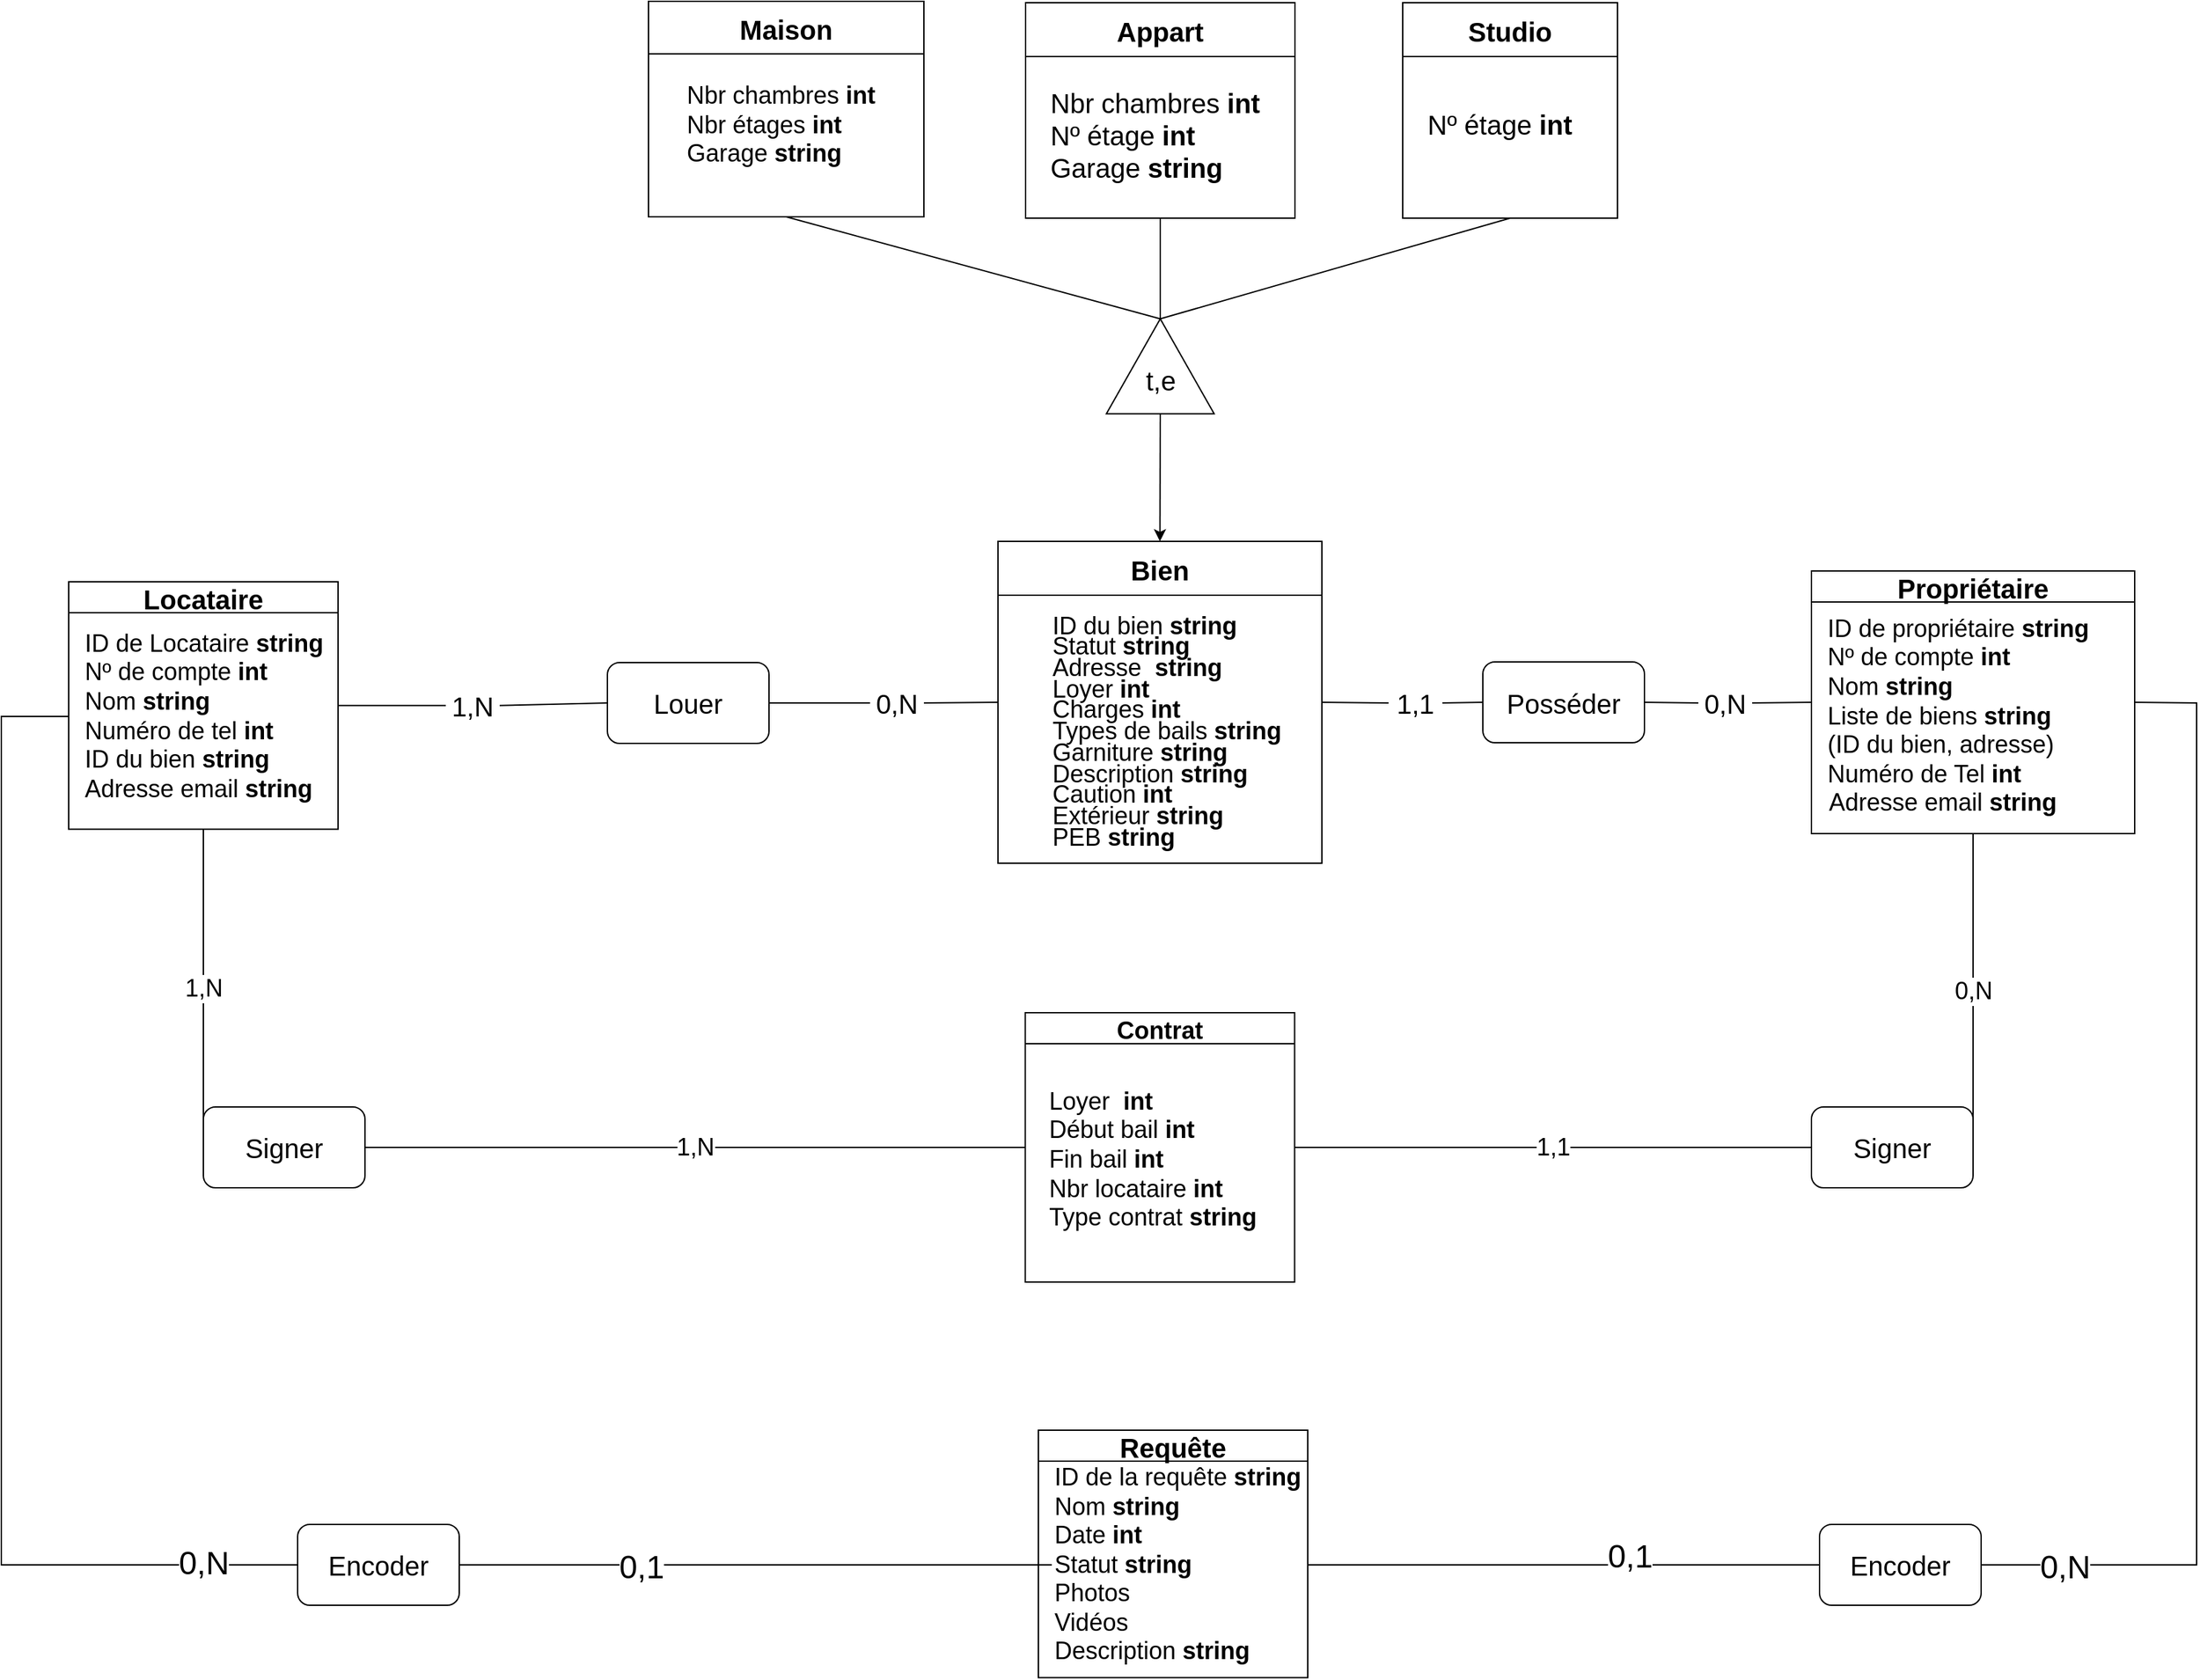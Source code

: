 <mxfile version="16.1.2" type="github" pages="20">
  <diagram id="aEuiQMqjnmJGIBwZCXug" name="Schéma entités-associations">
    <mxGraphModel dx="2365" dy="1235" grid="1" gridSize="10" guides="1" tooltips="1" connect="1" arrows="1" fold="1" page="1" pageScale="1" pageWidth="1169" pageHeight="827" math="0" shadow="0">
      <root>
        <mxCell id="0" />
        <mxCell id="1" parent="0" />
        <mxCell id="qEJAQcxtMuj5-wfoeOrb-2" value="Locataire" style="swimlane;fontSize=20;" parent="1" vertex="1">
          <mxGeometry x="310" y="470" width="200" height="183.75" as="geometry" />
        </mxCell>
        <mxCell id="qEJAQcxtMuj5-wfoeOrb-3" value="&lt;p class=&quot;MsoListParagraphCxSpFirst&quot; style=&quot;margin: 0cm 0cm 0cm 36pt ; line-height: 15.693px ; font-size: 11pt ; font-family: &amp;#34;calibri&amp;#34; , sans-serif ; text-indent: -18pt&quot;&gt;&lt;/p&gt;&lt;font style=&quot;font-size: 18px&quot;&gt;ID de Locataire &lt;b&gt;string&lt;/b&gt;&lt;br&gt;&lt;span lang=&quot;FR&quot; style=&quot;text-indent: -18pt&quot;&gt;&lt;font style=&quot;font-size: 18px&quot;&gt;Nº de compte &lt;b&gt;int&lt;/b&gt;&lt;/font&gt;&lt;/span&gt;&lt;br&gt;Nom &lt;b&gt;string&lt;/b&gt;&lt;br&gt;Numéro de tel &lt;b&gt;int&lt;/b&gt;&lt;br&gt;ID du bien &lt;b&gt;string&lt;/b&gt;&lt;br&gt;Adresse email&lt;b&gt; string&lt;br&gt;&lt;/b&gt;&lt;/font&gt;" style="text;html=1;strokeColor=none;fillColor=none;align=left;verticalAlign=middle;whiteSpace=wrap;rounded=0;" parent="qEJAQcxtMuj5-wfoeOrb-2" vertex="1">
          <mxGeometry x="10" y="35" width="190" height="130" as="geometry" />
        </mxCell>
        <mxCell id="qEJAQcxtMuj5-wfoeOrb-4" value="Propriétaire" style="swimlane;fontSize=20;" parent="1" vertex="1">
          <mxGeometry x="1604" y="462.01" width="240" height="195" as="geometry" />
        </mxCell>
        <mxCell id="T949mY5luPI5WS0-JxJI-1" value="&lt;p class=&quot;MsoListParagraphCxSpFirst&quot; style=&quot;margin: 0cm 0cm 0cm 36pt ; line-height: 15.693px ; font-size: 11pt ; font-family: &amp;#34;calibri&amp;#34; , sans-serif ; text-indent: -18pt&quot;&gt;&lt;/p&gt;&lt;p class=&quot;MsoListParagraphCxSpFirst&quot; style=&quot;margin: 0cm 0cm 0cm 36pt ; line-height: 15.693px ; font-size: 11pt ; font-family: &amp;#34;calibri&amp;#34; , sans-serif ; text-indent: -18pt ; display: inline&quot;&gt;&lt;/p&gt;&lt;div style=&quot;font-size: 18px&quot;&gt;&lt;span style=&quot;text-indent: -18pt&quot;&gt;&lt;font style=&quot;font-size: 18px&quot;&gt;ID de propriétaire &lt;b&gt;string&lt;/b&gt;&lt;/font&gt;&lt;/span&gt;&lt;/div&gt;&lt;div style=&quot;font-size: 18px&quot;&gt;Nº de compte &lt;b&gt;int&lt;/b&gt;&lt;/div&gt;&lt;div style=&quot;font-size: 18px&quot;&gt;&lt;span style=&quot;font-family: &amp;#34;calibri&amp;#34; , sans-serif ; text-indent: -18pt&quot;&gt;Nom &lt;b&gt;string&amp;nbsp;&lt;/b&gt;&lt;/span&gt;&lt;/div&gt;&lt;div style=&quot;font-size: 18px&quot;&gt;&lt;span style=&quot;font-family: &amp;#34;calibri&amp;#34; , sans-serif ; text-indent: -18pt&quot;&gt;Liste de biens &lt;b&gt;string&lt;/b&gt;&lt;/span&gt;&lt;/div&gt;&lt;div style=&quot;font-size: 18px&quot;&gt;&lt;span style=&quot;font-family: &amp;#34;calibri&amp;#34; , sans-serif ; text-indent: -18pt&quot;&gt;(ID du bien, adresse)&lt;/span&gt;&lt;/div&gt;&lt;div style=&quot;font-size: 18px&quot;&gt;&lt;span style=&quot;font-family: &amp;#34;calibri&amp;#34; , sans-serif ; text-indent: -18pt&quot;&gt;Numéro de Tel &lt;b&gt;int&lt;/b&gt;&lt;/span&gt;&lt;/div&gt;&lt;div style=&quot;text-indent: -24px ; font-size: 18px&quot;&gt;&lt;font face=&quot;calibri, sans-serif&quot;&gt;&amp;nbsp; &amp;nbsp; &amp;nbsp;Adresse email &lt;b&gt;string&lt;/b&gt;&lt;/font&gt;&lt;/div&gt;" style="text;html=1;strokeColor=none;fillColor=none;align=left;verticalAlign=middle;whiteSpace=wrap;rounded=0;" parent="qEJAQcxtMuj5-wfoeOrb-4" vertex="1">
          <mxGeometry x="10" y="34.87" width="220" height="130" as="geometry" />
        </mxCell>
        <mxCell id="qEJAQcxtMuj5-wfoeOrb-6" value="Bien" style="swimlane;startSize=40;fontSize=20;" parent="1" vertex="1">
          <mxGeometry x="1000" y="440" width="240.5" height="239.01" as="geometry" />
        </mxCell>
        <mxCell id="qEJAQcxtMuj5-wfoeOrb-7" value="&lt;p class=&quot;MsoListParagraphCxSpFirst&quot; style=&quot;margin: 0cm 0cm 0cm 36pt ; line-height: 15.693px ; font-size: 11pt ; font-family: &amp;#34;calibri&amp;#34; , sans-serif ; text-indent: -18pt&quot;&gt;&lt;/p&gt;&lt;p class=&quot;MsoListParagraphCxSpFirst&quot; style=&quot;margin: 0cm 0cm 0cm 36pt ; line-height: 15.693px ; font-size: 11pt ; font-family: &amp;#34;calibri&amp;#34; , sans-serif ; text-indent: -18pt ; display: inline&quot;&gt;&lt;/p&gt;&lt;p class=&quot;MsoListParagraphCxSpFirst&quot; style=&quot;text-align: left ; margin: 0cm 0cm 0cm 36pt ; line-height: 15.693px ; font-family: &amp;#34;calibri&amp;#34; , sans-serif ; text-indent: -18pt ; font-size: 18px&quot;&gt;&lt;span lang=&quot;FR&quot;&gt;&lt;font style=&quot;font-size: 18px&quot;&gt;ID du bien &lt;b&gt;string&lt;/b&gt;&amp;nbsp;&lt;/font&gt;&lt;/span&gt;&lt;/p&gt;&lt;p class=&quot;MsoListParagraphCxSpFirst&quot; style=&quot;text-align: left ; margin: 0cm 0cm 0cm 36pt ; line-height: 15.693px ; font-family: &amp;#34;calibri&amp;#34; , sans-serif ; text-indent: -18pt ; font-size: 18px&quot;&gt;&lt;span style=&quot;text-indent: -18pt&quot;&gt;Statut &lt;b&gt;string&lt;/b&gt;&lt;/span&gt;&lt;/p&gt;&lt;p class=&quot;MsoListParagraphCxSpMiddle&quot; style=&quot;text-align: left ; margin: 0cm 0cm 0cm 36pt ; line-height: 15.693px ; font-family: &amp;#34;calibri&amp;#34; , sans-serif ; text-indent: -18pt ; font-size: 18px&quot;&gt;&lt;span lang=&quot;FR&quot;&gt;&lt;font style=&quot;font-size: 18px&quot;&gt;Adresse&amp;nbsp;&lt;b&gt;&amp;nbsp;string&amp;nbsp;&lt;/b&gt;&lt;/font&gt;&lt;/span&gt;&lt;/p&gt;&lt;p class=&quot;MsoListParagraphCxSpMiddle&quot; style=&quot;text-align: left ; margin: 0cm 0cm 0cm 36pt ; line-height: 15.693px ; font-family: &amp;#34;calibri&amp;#34; , sans-serif ; text-indent: -18pt ; font-size: 18px&quot;&gt;&lt;span lang=&quot;FR&quot;&gt;&lt;font style=&quot;font-size: 18px&quot;&gt;Loyer &lt;b&gt;int&lt;/b&gt;&lt;/font&gt;&lt;/span&gt;&lt;/p&gt;&lt;p class=&quot;MsoListParagraphCxSpMiddle&quot; style=&quot;text-align: left ; margin: 0cm 0cm 0cm 36pt ; line-height: 15.693px ; font-family: &amp;#34;calibri&amp;#34; , sans-serif ; text-indent: -18pt ; font-size: 18px&quot;&gt;&lt;span lang=&quot;FR&quot;&gt;&lt;font style=&quot;font-size: 18px&quot;&gt;Charges &lt;b&gt;int&lt;/b&gt;&lt;/font&gt;&lt;/span&gt;&lt;/p&gt;&lt;p class=&quot;MsoListParagraphCxSpMiddle&quot; style=&quot;text-align: left ; margin: 0cm 0cm 0cm 36pt ; line-height: 15.693px ; font-family: &amp;#34;calibri&amp;#34; , sans-serif ; text-indent: -18pt ; font-size: 18px&quot;&gt;&lt;span lang=&quot;FR&quot;&gt;&lt;font style=&quot;font-size: 18px&quot;&gt;Types de bails &lt;b&gt;string&lt;/b&gt;&lt;/font&gt;&lt;/span&gt;&lt;/p&gt;&lt;p class=&quot;MsoListParagraphCxSpMiddle&quot; style=&quot;text-align: left ; margin: 0cm 0cm 0cm 36pt ; line-height: 15.693px ; font-family: &amp;#34;calibri&amp;#34; , sans-serif ; text-indent: -18pt ; font-size: 18px&quot;&gt;&lt;span lang=&quot;FR&quot;&gt;&lt;font style=&quot;font-size: 18px&quot;&gt;Garniture &lt;b&gt;string&lt;/b&gt;&lt;/font&gt;&lt;/span&gt;&lt;/p&gt;&lt;p class=&quot;MsoListParagraphCxSpMiddle&quot; style=&quot;text-align: left ; margin: 0cm 0cm 0cm 36pt ; line-height: 15.693px ; font-family: &amp;#34;calibri&amp;#34; , sans-serif ; text-indent: -18pt ; font-size: 18px&quot;&gt;&lt;span lang=&quot;FR&quot;&gt;&lt;font style=&quot;font-size: 18px&quot;&gt;Description &lt;b&gt;string&lt;/b&gt;&lt;/font&gt;&lt;/span&gt;&lt;/p&gt;&lt;p class=&quot;MsoListParagraphCxSpMiddle&quot; style=&quot;text-align: left ; margin: 0cm 0cm 0cm 36pt ; line-height: 15.693px ; font-family: &amp;#34;calibri&amp;#34; , sans-serif ; text-indent: -18pt ; font-size: 18px&quot;&gt;&lt;span lang=&quot;FR&quot;&gt;&lt;font style=&quot;font-size: 18px&quot;&gt;Caution &lt;b&gt;int&lt;/b&gt;&lt;/font&gt;&lt;/span&gt;&lt;/p&gt;&lt;p class=&quot;MsoListParagraphCxSpMiddle&quot; style=&quot;text-align: left ; margin: 0cm 0cm 0cm 36pt ; line-height: 15.693px ; font-family: &amp;#34;calibri&amp;#34; , sans-serif ; text-indent: -18pt ; font-size: 18px&quot;&gt;&lt;span lang=&quot;FR&quot;&gt;&lt;font style=&quot;font-size: 18px&quot;&gt;Extérieur &lt;b&gt;string&lt;/b&gt;&lt;/font&gt;&lt;/span&gt;&lt;/p&gt;&lt;p class=&quot;MsoListParagraphCxSpLast&quot; style=&quot;text-align: left ; margin: 0cm 0cm 8pt 36pt ; line-height: 15.693px ; font-family: &amp;#34;calibri&amp;#34; , sans-serif ; text-indent: -18pt ; font-size: 18px&quot;&gt;&lt;span lang=&quot;FR&quot;&gt;&lt;font style=&quot;font-size: 18px&quot;&gt;PEB &lt;b&gt;string&lt;/b&gt;&lt;/font&gt;&lt;/span&gt;&lt;/p&gt;" style="text;html=1;strokeColor=none;fillColor=none;align=center;verticalAlign=middle;whiteSpace=wrap;rounded=0;spacingTop=0;" parent="qEJAQcxtMuj5-wfoeOrb-6" vertex="1">
          <mxGeometry x="10.75" y="39.01" width="204.5" height="200" as="geometry" />
        </mxCell>
        <mxCell id="qEJAQcxtMuj5-wfoeOrb-8" value="Maison" style="swimlane;fontSize=20;startSize=39;" parent="1" vertex="1">
          <mxGeometry x="740.5" y="39" width="204.5" height="160" as="geometry" />
        </mxCell>
        <mxCell id="qEJAQcxtMuj5-wfoeOrb-9" value="&lt;p class=&quot;MsoListParagraphCxSpFirst&quot; style=&quot;margin: 0cm 0cm 0cm 36pt ; line-height: 15.693px ; font-size: 20px ; font-family: &amp;#34;calibri&amp;#34; , sans-serif ; text-indent: -18pt&quot;&gt;&lt;/p&gt;&lt;p class=&quot;MsoListParagraphCxSpFirst&quot; style=&quot;margin: 0cm 0cm 0cm 36pt ; line-height: 15.693px ; text-indent: -18pt ; display: inline ; font-size: 20px&quot;&gt;&lt;/p&gt;&lt;div style=&quot;text-indent: -24px ; font-size: 18px&quot;&gt;&lt;font face=&quot;calibri, sans-serif&quot; style=&quot;font-size: 18px&quot;&gt;Nbr chambres &lt;b&gt;int&lt;/b&gt;&lt;/font&gt;&lt;/div&gt;&lt;div style=&quot;text-indent: -24px ; font-size: 18px&quot;&gt;&lt;font face=&quot;calibri, sans-serif&quot; style=&quot;font-size: 18px&quot;&gt;Nbr étages &lt;b&gt;int&lt;/b&gt;&amp;nbsp;&amp;nbsp;&lt;/font&gt;&lt;/div&gt;&lt;div style=&quot;text-indent: -24px ; font-size: 18px&quot;&gt;&lt;span style=&quot;font-family: &amp;#34;calibri&amp;#34; , sans-serif&quot;&gt;Garage &lt;b&gt;string&lt;/b&gt;&lt;/span&gt;&lt;/div&gt;&lt;p style=&quot;font-size: 20px&quot;&gt;&lt;/p&gt;" style="text;html=1;strokeColor=none;fillColor=none;align=left;verticalAlign=middle;whiteSpace=wrap;rounded=0;fontSize=20;" parent="qEJAQcxtMuj5-wfoeOrb-8" vertex="1">
          <mxGeometry x="50" y="49.74" width="124" height="80" as="geometry" />
        </mxCell>
        <mxCell id="qEJAQcxtMuj5-wfoeOrb-10" value="Appart" style="swimlane;rounded=0;startSize=40;fontSize=20;" parent="1" vertex="1">
          <mxGeometry x="1020.5" y="40" width="200" height="160" as="geometry" />
        </mxCell>
        <mxCell id="qEJAQcxtMuj5-wfoeOrb-11" value="&lt;p class=&quot;MsoListParagraphCxSpFirst&quot; style=&quot;margin: 0cm 0cm 0cm 36pt ; line-height: 15.693px ; font-size: 11pt ; font-family: &amp;#34;calibri&amp;#34; , sans-serif ; text-indent: -18pt&quot;&gt;&lt;/p&gt;&lt;p class=&quot;MsoListParagraphCxSpFirst&quot; style=&quot;margin: 0cm 0cm 0cm 36pt ; line-height: 15.693px ; text-indent: -18pt ; display: inline&quot;&gt;&lt;/p&gt;&lt;div style=&quot;text-indent: -24px ; font-size: 20px&quot;&gt;&lt;font face=&quot;calibri, sans-serif&quot; style=&quot;font-size: 20px&quot;&gt;Nbr chambres &lt;b&gt;int&lt;/b&gt;&lt;/font&gt;&lt;/div&gt;&lt;div style=&quot;text-indent: -24px ; font-size: 20px&quot;&gt;&lt;font face=&quot;calibri, sans-serif&quot; style=&quot;font-size: 20px&quot;&gt;Nº étage &lt;b&gt;int&lt;/b&gt;&lt;/font&gt;&lt;/div&gt;&lt;div style=&quot;text-indent: -24px ; font-size: 20px&quot;&gt;&lt;font face=&quot;calibri, sans-serif&quot; style=&quot;font-size: 20px&quot;&gt;Garage &lt;b&gt;string&lt;/b&gt;&lt;/font&gt;&lt;/div&gt;&lt;p&gt;&lt;/p&gt;" style="text;html=1;strokeColor=none;fillColor=none;align=left;verticalAlign=middle;whiteSpace=wrap;rounded=0;" parent="qEJAQcxtMuj5-wfoeOrb-10" vertex="1">
          <mxGeometry x="40" y="56.87" width="154.75" height="80" as="geometry" />
        </mxCell>
        <mxCell id="qEJAQcxtMuj5-wfoeOrb-12" value="Studio" style="swimlane;startSize=40;fontSize=20;" parent="1" vertex="1">
          <mxGeometry x="1300.5" y="40" width="159.5" height="160" as="geometry" />
        </mxCell>
        <mxCell id="qEJAQcxtMuj5-wfoeOrb-13" value="&lt;p class=&quot;MsoListParagraphCxSpFirst&quot; style=&quot;margin: 0cm 0cm 0cm 36pt ; line-height: 15.693px ; font-size: 11pt ; font-family: &amp;#34;calibri&amp;#34; , sans-serif ; text-indent: -18pt&quot;&gt;&lt;/p&gt;&lt;p class=&quot;MsoListParagraphCxSpFirst&quot; style=&quot;margin: 0cm 0cm 0cm 36pt ; line-height: 15.693px ; text-indent: -18pt ; display: inline&quot;&gt;&lt;/p&gt;&lt;div style=&quot;text-indent: -24px ; font-size: 20px&quot;&gt;&lt;span style=&quot;font-family: &amp;#34;calibri&amp;#34; , sans-serif&quot;&gt;Nº étage &lt;b&gt;int&lt;/b&gt;&lt;/span&gt;&lt;br&gt;&lt;/div&gt;&lt;p&gt;&lt;/p&gt;" style="text;html=1;strokeColor=none;fillColor=none;align=left;verticalAlign=middle;whiteSpace=wrap;rounded=0;" parent="qEJAQcxtMuj5-wfoeOrb-12" vertex="1">
          <mxGeometry x="40" y="56.87" width="89.5" height="63.74" as="geometry" />
        </mxCell>
        <mxCell id="sJNQ7jVbWBtjgiGKwQ-Y-1" value="" style="triangle;whiteSpace=wrap;html=1;fontSize=20;rotation=-90;" parent="1" vertex="1">
          <mxGeometry x="1085.25" y="270" width="70.5" height="80" as="geometry" />
        </mxCell>
        <mxCell id="sJNQ7jVbWBtjgiGKwQ-Y-4" value="t,e" style="text;html=1;strokeColor=none;fillColor=none;align=center;verticalAlign=middle;whiteSpace=wrap;rounded=0;fontSize=20;" parent="1" vertex="1">
          <mxGeometry x="1100.5" y="310" width="40" height="20" as="geometry" />
        </mxCell>
        <mxCell id="sJNQ7jVbWBtjgiGKwQ-Y-5" value="" style="endArrow=classic;html=1;fontSize=20;exitX=0;exitY=0.5;exitDx=0;exitDy=0;entryX=0.5;entryY=0;entryDx=0;entryDy=0;" parent="1" source="sJNQ7jVbWBtjgiGKwQ-Y-1" target="qEJAQcxtMuj5-wfoeOrb-6" edge="1">
          <mxGeometry width="50" height="50" relative="1" as="geometry">
            <mxPoint x="1080" y="620" as="sourcePoint" />
            <mxPoint x="1190" y="430" as="targetPoint" />
          </mxGeometry>
        </mxCell>
        <mxCell id="sJNQ7jVbWBtjgiGKwQ-Y-6" value="" style="endArrow=none;html=1;fontSize=20;strokeColor=#000000;fillColor=#000000;exitX=0.5;exitY=1;exitDx=0;exitDy=0;entryX=1;entryY=0.5;entryDx=0;entryDy=0;" parent="1" source="qEJAQcxtMuj5-wfoeOrb-8" target="sJNQ7jVbWBtjgiGKwQ-Y-1" edge="1">
          <mxGeometry width="50" height="50" relative="1" as="geometry">
            <mxPoint x="910" y="410" as="sourcePoint" />
            <mxPoint x="960" y="360" as="targetPoint" />
          </mxGeometry>
        </mxCell>
        <mxCell id="sJNQ7jVbWBtjgiGKwQ-Y-7" value="" style="endArrow=none;html=1;fontSize=20;strokeColor=#000000;fillColor=#000000;entryX=0.5;entryY=1;entryDx=0;entryDy=0;exitX=1;exitY=0.5;exitDx=0;exitDy=0;" parent="1" source="sJNQ7jVbWBtjgiGKwQ-Y-1" target="qEJAQcxtMuj5-wfoeOrb-10" edge="1">
          <mxGeometry width="50" height="50" relative="1" as="geometry">
            <mxPoint x="910" y="410" as="sourcePoint" />
            <mxPoint x="960" y="360" as="targetPoint" />
          </mxGeometry>
        </mxCell>
        <mxCell id="sJNQ7jVbWBtjgiGKwQ-Y-8" value="" style="endArrow=none;html=1;fontSize=20;strokeColor=#000000;fillColor=#000000;entryX=0.5;entryY=1;entryDx=0;entryDy=0;exitX=1;exitY=0.5;exitDx=0;exitDy=0;" parent="1" source="sJNQ7jVbWBtjgiGKwQ-Y-1" target="qEJAQcxtMuj5-wfoeOrb-12" edge="1">
          <mxGeometry width="50" height="50" relative="1" as="geometry">
            <mxPoint x="910" y="410" as="sourcePoint" />
            <mxPoint x="960" y="360" as="targetPoint" />
          </mxGeometry>
        </mxCell>
        <mxCell id="sJNQ7jVbWBtjgiGKwQ-Y-9" value="" style="endArrow=none;html=1;fontSize=20;strokeColor=#000000;fillColor=#000000;exitX=1;exitY=0.5;exitDx=0;exitDy=0;entryX=0;entryY=0.5;entryDx=0;entryDy=0;startArrow=none;" parent="1" source="sJNQ7jVbWBtjgiGKwQ-Y-36" target="qEJAQcxtMuj5-wfoeOrb-6" edge="1">
          <mxGeometry width="50" height="50" relative="1" as="geometry">
            <mxPoint x="930" y="510" as="sourcePoint" />
            <mxPoint x="960" y="530" as="targetPoint" />
          </mxGeometry>
        </mxCell>
        <mxCell id="sJNQ7jVbWBtjgiGKwQ-Y-13" value="" style="endArrow=none;html=1;fontSize=20;strokeColor=#000000;fillColor=#000000;exitX=1;exitY=0.5;exitDx=0;exitDy=0;entryX=0;entryY=0.5;entryDx=0;entryDy=0;startArrow=none;" parent="1" source="sJNQ7jVbWBtjgiGKwQ-Y-34" target="YQ4cm8M8ITQVSyviY8Ld-4" edge="1">
          <mxGeometry width="50" height="50" relative="1" as="geometry">
            <mxPoint x="560" y="561.875" as="sourcePoint" />
            <mxPoint x="660" y="553.75" as="targetPoint" />
          </mxGeometry>
        </mxCell>
        <mxCell id="sJNQ7jVbWBtjgiGKwQ-Y-15" value="" style="rounded=1;whiteSpace=wrap;html=1;fontSize=20;" parent="1" vertex="1">
          <mxGeometry x="1360" y="529.5" width="120" height="60" as="geometry" />
        </mxCell>
        <mxCell id="sJNQ7jVbWBtjgiGKwQ-Y-16" value="" style="endArrow=none;html=1;fontSize=20;strokeColor=#000000;fillColor=#000000;entryX=0;entryY=0.5;entryDx=0;entryDy=0;exitX=1;exitY=0.5;exitDx=0;exitDy=0;startArrow=none;" parent="1" source="sJNQ7jVbWBtjgiGKwQ-Y-24" target="sJNQ7jVbWBtjgiGKwQ-Y-15" edge="1">
          <mxGeometry width="50" height="50" relative="1" as="geometry">
            <mxPoint x="1252.75" y="540" as="sourcePoint" />
            <mxPoint x="1480" y="540" as="targetPoint" />
          </mxGeometry>
        </mxCell>
        <mxCell id="sJNQ7jVbWBtjgiGKwQ-Y-18" value="Posséder" style="text;html=1;strokeColor=none;fillColor=none;align=center;verticalAlign=middle;whiteSpace=wrap;rounded=0;fontSize=20;" parent="1" vertex="1">
          <mxGeometry x="1400" y="549.5" width="40" height="20" as="geometry" />
        </mxCell>
        <mxCell id="sJNQ7jVbWBtjgiGKwQ-Y-24" value="1,1" style="text;html=1;strokeColor=none;fillColor=none;align=center;verticalAlign=middle;whiteSpace=wrap;rounded=0;fontSize=20;" parent="1" vertex="1">
          <mxGeometry x="1290" y="550" width="40" height="20" as="geometry" />
        </mxCell>
        <mxCell id="sJNQ7jVbWBtjgiGKwQ-Y-25" value="" style="endArrow=none;html=1;fontSize=20;strokeColor=#000000;fillColor=#000000;entryX=0;entryY=0.5;entryDx=0;entryDy=0;exitX=1;exitY=0.5;exitDx=0;exitDy=0;" parent="1" source="qEJAQcxtMuj5-wfoeOrb-6" target="sJNQ7jVbWBtjgiGKwQ-Y-24" edge="1">
          <mxGeometry width="50" height="50" relative="1" as="geometry">
            <mxPoint x="1240.5" y="559.505" as="sourcePoint" />
            <mxPoint x="1370" y="559.51" as="targetPoint" />
          </mxGeometry>
        </mxCell>
        <mxCell id="sJNQ7jVbWBtjgiGKwQ-Y-30" value="" style="endArrow=none;html=1;fontSize=20;strokeColor=#000000;fillColor=#000000;entryX=0;entryY=0.5;entryDx=0;entryDy=0;exitX=1;exitY=0.5;exitDx=0;exitDy=0;startArrow=none;" parent="1" source="sJNQ7jVbWBtjgiGKwQ-Y-31" target="qEJAQcxtMuj5-wfoeOrb-4" edge="1">
          <mxGeometry width="50" height="50" relative="1" as="geometry">
            <mxPoint x="1240" y="410" as="sourcePoint" />
            <mxPoint x="1290" y="360" as="targetPoint" />
          </mxGeometry>
        </mxCell>
        <mxCell id="sJNQ7jVbWBtjgiGKwQ-Y-31" value="0,N" style="text;html=1;strokeColor=none;fillColor=none;align=center;verticalAlign=middle;whiteSpace=wrap;rounded=0;fontSize=20;" parent="1" vertex="1">
          <mxGeometry x="1520" y="550" width="40" height="20" as="geometry" />
        </mxCell>
        <mxCell id="sJNQ7jVbWBtjgiGKwQ-Y-32" value="" style="endArrow=none;html=1;fontSize=20;strokeColor=#000000;fillColor=#000000;entryX=0;entryY=0.5;entryDx=0;entryDy=0;exitX=1;exitY=0.5;exitDx=0;exitDy=0;" parent="1" source="sJNQ7jVbWBtjgiGKwQ-Y-15" target="sJNQ7jVbWBtjgiGKwQ-Y-31" edge="1">
          <mxGeometry width="50" height="50" relative="1" as="geometry">
            <mxPoint x="1480" y="559.5" as="sourcePoint" />
            <mxPoint x="1600" y="559.51" as="targetPoint" />
          </mxGeometry>
        </mxCell>
        <mxCell id="sJNQ7jVbWBtjgiGKwQ-Y-34" value="1,N" style="text;html=1;strokeColor=none;fillColor=none;align=center;verticalAlign=middle;whiteSpace=wrap;rounded=0;fontSize=20;" parent="1" vertex="1">
          <mxGeometry x="590" y="551.87" width="40" height="20" as="geometry" />
        </mxCell>
        <mxCell id="sJNQ7jVbWBtjgiGKwQ-Y-35" value="" style="endArrow=none;html=1;fontSize=20;strokeColor=#000000;fillColor=#000000;exitX=1;exitY=0.5;exitDx=0;exitDy=0;entryX=0;entryY=0.5;entryDx=0;entryDy=0;" parent="1" source="qEJAQcxtMuj5-wfoeOrb-2" target="sJNQ7jVbWBtjgiGKwQ-Y-34" edge="1">
          <mxGeometry width="50" height="50" relative="1" as="geometry">
            <mxPoint x="510.0" y="561.875" as="sourcePoint" />
            <mxPoint x="630" y="561.87" as="targetPoint" />
          </mxGeometry>
        </mxCell>
        <mxCell id="sJNQ7jVbWBtjgiGKwQ-Y-36" value="0,N" style="text;html=1;strokeColor=none;fillColor=none;align=center;verticalAlign=middle;whiteSpace=wrap;rounded=0;fontSize=20;" parent="1" vertex="1">
          <mxGeometry x="905" y="550" width="40" height="20" as="geometry" />
        </mxCell>
        <mxCell id="sJNQ7jVbWBtjgiGKwQ-Y-37" value="" style="endArrow=none;html=1;fontSize=20;strokeColor=#000000;fillColor=#000000;exitX=1;exitY=0.5;exitDx=0;exitDy=0;entryX=0;entryY=0.5;entryDx=0;entryDy=0;startArrow=none;" parent="1" source="YQ4cm8M8ITQVSyviY8Ld-4" target="sJNQ7jVbWBtjgiGKwQ-Y-36" edge="1">
          <mxGeometry width="50" height="50" relative="1" as="geometry">
            <mxPoint x="860" y="553.75" as="sourcePoint" />
            <mxPoint x="1000" y="559.505" as="targetPoint" />
          </mxGeometry>
        </mxCell>
        <mxCell id="YQ4cm8M8ITQVSyviY8Ld-1" value="Contrat" style="swimlane;fontSize=18;align=center;" parent="1" vertex="1">
          <mxGeometry x="1020.25" y="790" width="200" height="200" as="geometry" />
        </mxCell>
        <mxCell id="GDEWXskqs7vaDj0vc1d0-2" value="&lt;font style=&quot;font-size: 18px&quot;&gt;Loyer&amp;nbsp; &lt;b&gt;int&lt;/b&gt;&lt;br&gt;Début bail &lt;b&gt;int&amp;nbsp;&lt;/b&gt;&lt;br&gt;Fin bail &lt;b&gt;int&amp;nbsp;&lt;br&gt;&lt;/b&gt;Nbr locataire &lt;b&gt;int&lt;/b&gt;&lt;br&gt;Type contrat &lt;b&gt;string&lt;/b&gt;&amp;nbsp;&lt;br&gt;&lt;br&gt;&lt;/font&gt;" style="text;html=1;align=left;verticalAlign=middle;resizable=0;points=[];autosize=1;strokeColor=none;fillColor=none;" parent="YQ4cm8M8ITQVSyviY8Ld-1" vertex="1">
          <mxGeometry x="15.25" y="70" width="170" height="100" as="geometry" />
        </mxCell>
        <mxCell id="YQ4cm8M8ITQVSyviY8Ld-4" value="Louer" style="rounded=1;whiteSpace=wrap;html=1;fontSize=20;" parent="1" vertex="1">
          <mxGeometry x="710" y="530" width="120" height="60" as="geometry" />
        </mxCell>
        <mxCell id="YQ4cm8M8ITQVSyviY8Ld-5" value="Signer" style="rounded=1;whiteSpace=wrap;html=1;fontSize=20;" parent="1" vertex="1">
          <mxGeometry x="410" y="860" width="120" height="60" as="geometry" />
        </mxCell>
        <mxCell id="YQ4cm8M8ITQVSyviY8Ld-6" value="1,N" style="endArrow=none;html=1;rounded=0;fontSize=18;exitX=0.5;exitY=1;exitDx=0;exitDy=0;entryX=0;entryY=0.5;entryDx=0;entryDy=0;" parent="1" source="qEJAQcxtMuj5-wfoeOrb-2" target="YQ4cm8M8ITQVSyviY8Ld-5" edge="1">
          <mxGeometry width="50" height="50" relative="1" as="geometry">
            <mxPoint x="590" y="790" as="sourcePoint" />
            <mxPoint x="640" y="740" as="targetPoint" />
          </mxGeometry>
        </mxCell>
        <mxCell id="YQ4cm8M8ITQVSyviY8Ld-7" value="1,N" style="endArrow=none;html=1;rounded=0;fontSize=18;entryX=0;entryY=0.5;entryDx=0;entryDy=0;exitX=1;exitY=0.5;exitDx=0;exitDy=0;" parent="1" source="YQ4cm8M8ITQVSyviY8Ld-5" target="YQ4cm8M8ITQVSyviY8Ld-1" edge="1">
          <mxGeometry width="50" height="50" relative="1" as="geometry">
            <mxPoint x="890" y="1000" as="sourcePoint" />
            <mxPoint x="940" y="950" as="targetPoint" />
          </mxGeometry>
        </mxCell>
        <mxCell id="YQ4cm8M8ITQVSyviY8Ld-8" value="Signer" style="rounded=1;whiteSpace=wrap;html=1;fontSize=20;" parent="1" vertex="1">
          <mxGeometry x="1604" y="860" width="120" height="60" as="geometry" />
        </mxCell>
        <mxCell id="YQ4cm8M8ITQVSyviY8Ld-9" value="1,1" style="endArrow=none;html=1;rounded=0;fontSize=18;exitX=1;exitY=0.5;exitDx=0;exitDy=0;entryX=0;entryY=0.5;entryDx=0;entryDy=0;" parent="1" source="YQ4cm8M8ITQVSyviY8Ld-1" target="YQ4cm8M8ITQVSyviY8Ld-8" edge="1">
          <mxGeometry width="50" height="50" relative="1" as="geometry">
            <mxPoint x="1460" y="940" as="sourcePoint" />
            <mxPoint x="1510" y="890" as="targetPoint" />
          </mxGeometry>
        </mxCell>
        <mxCell id="YQ4cm8M8ITQVSyviY8Ld-10" value="0,N" style="endArrow=none;html=1;rounded=0;fontSize=18;entryX=0.5;entryY=1;entryDx=0;entryDy=0;exitX=1;exitY=0.5;exitDx=0;exitDy=0;" parent="1" source="YQ4cm8M8ITQVSyviY8Ld-8" target="qEJAQcxtMuj5-wfoeOrb-4" edge="1">
          <mxGeometry width="50" height="50" relative="1" as="geometry">
            <mxPoint x="1810" y="810" as="sourcePoint" />
            <mxPoint x="1860" y="760" as="targetPoint" />
          </mxGeometry>
        </mxCell>
        <mxCell id="l5iWc3z20wtJjfXAoTfO-5" value="Requête" style="swimlane;fontSize=20;" parent="1" vertex="1">
          <mxGeometry x="1030" y="1100" width="200" height="183.75" as="geometry" />
        </mxCell>
        <mxCell id="l5iWc3z20wtJjfXAoTfO-6" value="&lt;p class=&quot;MsoListParagraphCxSpFirst&quot; style=&quot;margin: 0cm 0cm 0cm 36pt ; line-height: 15.693px ; font-size: 11pt ; font-family: &amp;#34;calibri&amp;#34; , sans-serif ; text-indent: -18pt&quot;&gt;&lt;/p&gt;&lt;font style=&quot;font-size: 18px&quot;&gt;ID de la requête &lt;b&gt;string&lt;/b&gt;&lt;br&gt;Nom &lt;b&gt;string&lt;/b&gt;&lt;br&gt;Date &lt;b&gt;int&lt;br&gt;&lt;/b&gt;Statut &lt;b&gt;string&lt;/b&gt;&lt;br&gt;Photos&lt;br&gt;Vidéos&lt;br&gt;Description &lt;b&gt;string&lt;/b&gt;&lt;br&gt;&lt;/font&gt;" style="text;html=1;strokeColor=none;fillColor=none;align=left;verticalAlign=middle;whiteSpace=wrap;rounded=0;" parent="l5iWc3z20wtJjfXAoTfO-5" vertex="1">
          <mxGeometry x="10" y="35" width="190" height="130" as="geometry" />
        </mxCell>
        <mxCell id="GqRHZZL3nB-Nvlp1TqQb-2" value="" style="endArrow=none;html=1;rounded=0;exitX=0;exitY=0.5;exitDx=0;exitDy=0;startArrow=none;" parent="1" source="GqRHZZL3nB-Nvlp1TqQb-4" edge="1">
          <mxGeometry width="50" height="50" relative="1" as="geometry">
            <mxPoint x="1220" y="770" as="sourcePoint" />
            <mxPoint x="310" y="570" as="targetPoint" />
            <Array as="points">
              <mxPoint x="260" y="1200" />
              <mxPoint x="260" y="570" />
            </Array>
          </mxGeometry>
        </mxCell>
        <mxCell id="GqRHZZL3nB-Nvlp1TqQb-12" value="0,N" style="edgeLabel;html=1;align=center;verticalAlign=middle;resizable=0;points=[];fontSize=24;" parent="GqRHZZL3nB-Nvlp1TqQb-2" vertex="1" connectable="0">
          <mxGeometry x="-0.841" relative="1" as="geometry">
            <mxPoint x="1" y="-1" as="offset" />
          </mxGeometry>
        </mxCell>
        <mxCell id="GqRHZZL3nB-Nvlp1TqQb-3" value="" style="endArrow=none;html=1;rounded=0;entryX=1;entryY=0.5;entryDx=0;entryDy=0;" parent="1" target="qEJAQcxtMuj5-wfoeOrb-4" edge="1">
          <mxGeometry width="50" height="50" relative="1" as="geometry">
            <mxPoint x="1230" y="1200" as="sourcePoint" />
            <mxPoint x="1270" y="720" as="targetPoint" />
            <Array as="points">
              <mxPoint x="1890" y="1200" />
              <mxPoint x="1890" y="560" />
            </Array>
          </mxGeometry>
        </mxCell>
        <mxCell id="GqRHZZL3nB-Nvlp1TqQb-14" value="0,N" style="edgeLabel;html=1;align=center;verticalAlign=middle;resizable=0;points=[];fontSize=24;" parent="GqRHZZL3nB-Nvlp1TqQb-3" vertex="1" connectable="0">
          <mxGeometry x="-0.167" y="-2" relative="1" as="geometry">
            <mxPoint x="1" as="offset" />
          </mxGeometry>
        </mxCell>
        <mxCell id="GqRHZZL3nB-Nvlp1TqQb-15" value="0,1" style="edgeLabel;html=1;align=center;verticalAlign=middle;resizable=0;points=[];fontSize=24;" parent="GqRHZZL3nB-Nvlp1TqQb-3" vertex="1" connectable="0">
          <mxGeometry x="-0.646" y="6" relative="1" as="geometry">
            <mxPoint x="1" as="offset" />
          </mxGeometry>
        </mxCell>
        <mxCell id="GqRHZZL3nB-Nvlp1TqQb-4" value="Encoder" style="rounded=1;whiteSpace=wrap;html=1;fontSize=20;" parent="1" vertex="1">
          <mxGeometry x="480" y="1170" width="120" height="60" as="geometry" />
        </mxCell>
        <mxCell id="GqRHZZL3nB-Nvlp1TqQb-7" value="" style="endArrow=none;html=1;rounded=0;exitX=1;exitY=0.5;exitDx=0;exitDy=0;entryX=0;entryY=0.5;entryDx=0;entryDy=0;" parent="1" source="GqRHZZL3nB-Nvlp1TqQb-4" target="l5iWc3z20wtJjfXAoTfO-6" edge="1">
          <mxGeometry width="50" height="50" relative="1" as="geometry">
            <mxPoint x="740" y="1210" as="sourcePoint" />
            <mxPoint x="790" y="1160" as="targetPoint" />
          </mxGeometry>
        </mxCell>
        <mxCell id="GqRHZZL3nB-Nvlp1TqQb-13" value="0,1" style="edgeLabel;html=1;align=center;verticalAlign=middle;resizable=0;points=[];fontSize=24;" parent="GqRHZZL3nB-Nvlp1TqQb-7" vertex="1" connectable="0">
          <mxGeometry x="-0.392" y="-2" relative="1" as="geometry">
            <mxPoint x="1" as="offset" />
          </mxGeometry>
        </mxCell>
        <mxCell id="GqRHZZL3nB-Nvlp1TqQb-8" value="Encoder" style="rounded=1;whiteSpace=wrap;html=1;fontSize=20;" parent="1" vertex="1">
          <mxGeometry x="1610" y="1170" width="120" height="60" as="geometry" />
        </mxCell>
      </root>
    </mxGraphModel>
  </diagram>
  <diagram name="Schéma intermédiaire" id="t6icahTjTsWDdCiCCuJ4">
    <mxGraphModel dx="1892" dy="988" grid="1" gridSize="10" guides="1" tooltips="1" connect="1" arrows="1" fold="1" page="1" pageScale="1" pageWidth="1169" pageHeight="827" math="0" shadow="0">
      <root>
        <mxCell id="m6CoEwEthxMjb2-2efVb-0" />
        <mxCell id="m6CoEwEthxMjb2-2efVb-1" parent="m6CoEwEthxMjb2-2efVb-0" />
        <mxCell id="m6CoEwEthxMjb2-2efVb-2" value="Locataire" style="swimlane;fontSize=20;" parent="m6CoEwEthxMjb2-2efVb-1" vertex="1">
          <mxGeometry x="440" y="468.12" width="200" height="183.75" as="geometry" />
        </mxCell>
        <mxCell id="m6CoEwEthxMjb2-2efVb-4" value="Propriétaire" style="swimlane;fontSize=20;" parent="m6CoEwEthxMjb2-2efVb-1" vertex="1">
          <mxGeometry x="1604" y="462.01" width="230" height="195" as="geometry" />
        </mxCell>
        <mxCell id="m6CoEwEthxMjb2-2efVb-6" value="Bien" style="swimlane;startSize=40;fontSize=20;" parent="m6CoEwEthxMjb2-2efVb-1" vertex="1">
          <mxGeometry x="1000" y="440" width="240.5" height="250" as="geometry" />
        </mxCell>
        <mxCell id="VVO5xakJMrQNFoZSKmeS-0" value="&lt;p class=&quot;MsoListParagraphCxSpFirst&quot; style=&quot;margin: 0cm 0cm 0cm 36pt ; line-height: 15.693px ; font-size: 11pt ; font-family: &amp;#34;calibri&amp;#34; , sans-serif ; text-indent: -18pt&quot;&gt;&lt;/p&gt;&lt;p class=&quot;MsoListParagraphCxSpFirst&quot; style=&quot;margin: 0cm 0cm 0cm 36pt ; line-height: 15.693px ; font-size: 11pt ; font-family: &amp;#34;calibri&amp;#34; , sans-serif ; text-indent: -18pt ; display: inline&quot;&gt;&lt;/p&gt;&lt;p class=&quot;MsoListParagraphCxSpFirst&quot; style=&quot;text-align: left ; margin: 0cm 0cm 0cm 36pt ; line-height: 15.693px ; font-family: &amp;#34;calibri&amp;#34; , sans-serif ; text-indent: -18pt ; font-size: 18px&quot;&gt;&lt;span lang=&quot;FR&quot;&gt;&lt;font style=&quot;font-size: 18px&quot;&gt;ID du bien &lt;b&gt;string&lt;/b&gt;&amp;nbsp;&lt;/font&gt;&lt;/span&gt;&lt;/p&gt;&lt;p class=&quot;MsoListParagraphCxSpFirst&quot; style=&quot;text-align: left ; margin: 0cm 0cm 0cm 36pt ; line-height: 15.693px ; font-family: &amp;#34;calibri&amp;#34; , sans-serif ; text-indent: -18pt ; font-size: 18px&quot;&gt;&lt;span style=&quot;text-indent: -18pt&quot;&gt;Statut &lt;b&gt;string&lt;/b&gt;&lt;/span&gt;&lt;/p&gt;&lt;p class=&quot;MsoListParagraphCxSpMiddle&quot; style=&quot;text-align: left ; margin: 0cm 0cm 0cm 36pt ; line-height: 15.693px ; font-family: &amp;#34;calibri&amp;#34; , sans-serif ; text-indent: -18pt ; font-size: 18px&quot;&gt;&lt;span lang=&quot;FR&quot;&gt;&lt;font style=&quot;font-size: 18px&quot;&gt;Adresse&amp;nbsp;&lt;b&gt;&amp;nbsp;string&amp;nbsp;&lt;/b&gt;&lt;/font&gt;&lt;/span&gt;&lt;/p&gt;&lt;p class=&quot;MsoListParagraphCxSpMiddle&quot; style=&quot;text-align: left ; margin: 0cm 0cm 0cm 36pt ; line-height: 15.693px ; font-family: &amp;#34;calibri&amp;#34; , sans-serif ; text-indent: -18pt ; font-size: 18px&quot;&gt;&lt;span lang=&quot;FR&quot;&gt;&lt;font style=&quot;font-size: 18px&quot;&gt;Loyer &lt;b&gt;int&lt;/b&gt;&lt;/font&gt;&lt;/span&gt;&lt;/p&gt;&lt;p class=&quot;MsoListParagraphCxSpMiddle&quot; style=&quot;text-align: left ; margin: 0cm 0cm 0cm 36pt ; line-height: 15.693px ; font-family: &amp;#34;calibri&amp;#34; , sans-serif ; text-indent: -18pt ; font-size: 18px&quot;&gt;&lt;span lang=&quot;FR&quot;&gt;&lt;font style=&quot;font-size: 18px&quot;&gt;Charges &lt;b&gt;int&lt;/b&gt;&lt;/font&gt;&lt;/span&gt;&lt;/p&gt;&lt;p class=&quot;MsoListParagraphCxSpMiddle&quot; style=&quot;text-align: left ; margin: 0cm 0cm 0cm 36pt ; line-height: 15.693px ; font-family: &amp;#34;calibri&amp;#34; , sans-serif ; text-indent: -18pt ; font-size: 18px&quot;&gt;&lt;span lang=&quot;FR&quot;&gt;&lt;font style=&quot;font-size: 18px&quot;&gt;Types de bails &lt;b&gt;string&lt;/b&gt;&lt;/font&gt;&lt;/span&gt;&lt;/p&gt;&lt;p class=&quot;MsoListParagraphCxSpMiddle&quot; style=&quot;text-align: left ; margin: 0cm 0cm 0cm 36pt ; line-height: 15.693px ; font-family: &amp;#34;calibri&amp;#34; , sans-serif ; text-indent: -18pt ; font-size: 18px&quot;&gt;&lt;span lang=&quot;FR&quot;&gt;&lt;font style=&quot;font-size: 18px&quot;&gt;Garniture &lt;b&gt;string&lt;/b&gt;&lt;/font&gt;&lt;/span&gt;&lt;/p&gt;&lt;p class=&quot;MsoListParagraphCxSpMiddle&quot; style=&quot;text-align: left ; margin: 0cm 0cm 0cm 36pt ; line-height: 15.693px ; font-family: &amp;#34;calibri&amp;#34; , sans-serif ; text-indent: -18pt ; font-size: 18px&quot;&gt;&lt;span lang=&quot;FR&quot;&gt;&lt;font style=&quot;font-size: 18px&quot;&gt;Description &lt;b&gt;string&lt;/b&gt;&lt;/font&gt;&lt;/span&gt;&lt;/p&gt;&lt;p class=&quot;MsoListParagraphCxSpMiddle&quot; style=&quot;text-align: left ; margin: 0cm 0cm 0cm 36pt ; line-height: 15.693px ; font-family: &amp;#34;calibri&amp;#34; , sans-serif ; text-indent: -18pt ; font-size: 18px&quot;&gt;&lt;span lang=&quot;FR&quot;&gt;&lt;font style=&quot;font-size: 18px&quot;&gt;Caution &lt;b&gt;int&lt;/b&gt;&lt;/font&gt;&lt;/span&gt;&lt;/p&gt;&lt;p class=&quot;MsoListParagraphCxSpMiddle&quot; style=&quot;text-align: left ; margin: 0cm 0cm 0cm 36pt ; line-height: 15.693px ; font-family: &amp;#34;calibri&amp;#34; , sans-serif ; text-indent: -18pt ; font-size: 18px&quot;&gt;&lt;span lang=&quot;FR&quot;&gt;&lt;font style=&quot;font-size: 18px&quot;&gt;Extérieur &lt;b&gt;string&lt;/b&gt;&lt;/font&gt;&lt;/span&gt;&lt;/p&gt;&lt;p class=&quot;MsoListParagraphCxSpLast&quot; style=&quot;text-align: left ; margin: 0cm 0cm 8pt 36pt ; line-height: 15.693px ; font-family: &amp;#34;calibri&amp;#34; , sans-serif ; text-indent: -18pt ; font-size: 18px&quot;&gt;&lt;span lang=&quot;FR&quot;&gt;&lt;font style=&quot;font-size: 18px&quot;&gt;PEB &lt;b&gt;string&lt;/b&gt;&lt;/font&gt;&lt;/span&gt;&lt;/p&gt;&lt;p class=&quot;MsoListParagraphCxSpLast&quot; style=&quot;text-align: left ; margin: 0cm 0cm 8pt 36pt ; line-height: 15.693px ; font-family: &amp;#34;calibri&amp;#34; , sans-serif ; text-indent: -18pt ; font-size: 18px&quot;&gt;&lt;span lang=&quot;FR&quot;&gt;&lt;font style=&quot;font-size: 18px&quot;&gt;&lt;b&gt;&lt;br&gt;&lt;/b&gt;&lt;/font&gt;&lt;/span&gt;&lt;/p&gt;" style="text;html=1;strokeColor=none;fillColor=none;align=center;verticalAlign=middle;whiteSpace=wrap;rounded=0;spacingTop=0;" parent="m6CoEwEthxMjb2-2efVb-6" vertex="1">
          <mxGeometry x="18" y="50" width="204.5" height="200" as="geometry" />
        </mxCell>
        <mxCell id="m6CoEwEthxMjb2-2efVb-8" value="Maison" style="swimlane;fontSize=20;startSize=39;" parent="m6CoEwEthxMjb2-2efVb-1" vertex="1">
          <mxGeometry x="736.5" y="39" width="204.5" height="160" as="geometry" />
        </mxCell>
        <mxCell id="m6CoEwEthxMjb2-2efVb-10" value="Appart" style="swimlane;rounded=0;startSize=40;fontSize=20;" parent="m6CoEwEthxMjb2-2efVb-1" vertex="1">
          <mxGeometry x="1020.5" y="40" width="200" height="160" as="geometry" />
        </mxCell>
        <mxCell id="m6CoEwEthxMjb2-2efVb-12" value="Studio" style="swimlane;startSize=40;fontSize=20;" parent="m6CoEwEthxMjb2-2efVb-1" vertex="1">
          <mxGeometry x="1300.5" y="40" width="159.5" height="160" as="geometry" />
        </mxCell>
        <mxCell id="m6CoEwEthxMjb2-2efVb-20" value="" style="endArrow=none;html=1;fontSize=20;strokeColor=#000000;fillColor=#000000;exitX=1;exitY=0.5;exitDx=0;exitDy=0;startArrow=none;" parent="m6CoEwEthxMjb2-2efVb-1" source="m6CoEwEthxMjb2-2efVb-34" edge="1">
          <mxGeometry width="50" height="50" relative="1" as="geometry">
            <mxPoint x="930" y="510" as="sourcePoint" />
            <mxPoint x="1000" y="560" as="targetPoint" />
          </mxGeometry>
        </mxCell>
        <mxCell id="m6CoEwEthxMjb2-2efVb-21" value="" style="rounded=1;whiteSpace=wrap;html=1;fontSize=20;" parent="m6CoEwEthxMjb2-2efVb-1" vertex="1">
          <mxGeometry x="760" y="529.99" width="120" height="60" as="geometry" />
        </mxCell>
        <mxCell id="m6CoEwEthxMjb2-2efVb-22" value="" style="endArrow=none;html=1;fontSize=20;strokeColor=#000000;fillColor=#000000;exitX=1;exitY=0.5;exitDx=0;exitDy=0;entryX=0;entryY=0.5;entryDx=0;entryDy=0;startArrow=none;" parent="m6CoEwEthxMjb2-2efVb-1" source="m6CoEwEthxMjb2-2efVb-32" target="m6CoEwEthxMjb2-2efVb-21" edge="1">
          <mxGeometry width="50" height="50" relative="1" as="geometry">
            <mxPoint x="690" y="559.995" as="sourcePoint" />
            <mxPoint x="948.25" y="559.99" as="targetPoint" />
          </mxGeometry>
        </mxCell>
        <mxCell id="m6CoEwEthxMjb2-2efVb-23" value="" style="rounded=1;whiteSpace=wrap;html=1;fontSize=20;" parent="m6CoEwEthxMjb2-2efVb-1" vertex="1">
          <mxGeometry x="1360" y="529.5" width="120" height="60" as="geometry" />
        </mxCell>
        <mxCell id="m6CoEwEthxMjb2-2efVb-24" value="" style="endArrow=none;html=1;fontSize=20;strokeColor=#000000;fillColor=#000000;entryX=0;entryY=0.5;entryDx=0;entryDy=0;exitX=1;exitY=0.5;exitDx=0;exitDy=0;startArrow=none;" parent="m6CoEwEthxMjb2-2efVb-1" source="m6CoEwEthxMjb2-2efVb-27" target="m6CoEwEthxMjb2-2efVb-23" edge="1">
          <mxGeometry width="50" height="50" relative="1" as="geometry">
            <mxPoint x="1252.75" y="540" as="sourcePoint" />
            <mxPoint x="1480" y="540" as="targetPoint" />
          </mxGeometry>
        </mxCell>
        <mxCell id="m6CoEwEthxMjb2-2efVb-25" value="Louer" style="text;html=1;strokeColor=none;fillColor=none;align=center;verticalAlign=middle;whiteSpace=wrap;rounded=0;fontSize=20;" parent="m6CoEwEthxMjb2-2efVb-1" vertex="1">
          <mxGeometry x="800" y="549.99" width="40" height="20" as="geometry" />
        </mxCell>
        <mxCell id="m6CoEwEthxMjb2-2efVb-26" value="Posséder" style="text;html=1;strokeColor=none;fillColor=none;align=center;verticalAlign=middle;whiteSpace=wrap;rounded=0;fontSize=20;" parent="m6CoEwEthxMjb2-2efVb-1" vertex="1">
          <mxGeometry x="1400" y="549.5" width="40" height="20" as="geometry" />
        </mxCell>
        <mxCell id="m6CoEwEthxMjb2-2efVb-27" value="1,1" style="text;html=1;strokeColor=none;fillColor=none;align=center;verticalAlign=middle;whiteSpace=wrap;rounded=0;fontSize=20;" parent="m6CoEwEthxMjb2-2efVb-1" vertex="1">
          <mxGeometry x="1280" y="549.51" width="40" height="20" as="geometry" />
        </mxCell>
        <mxCell id="m6CoEwEthxMjb2-2efVb-28" value="" style="endArrow=none;html=1;fontSize=20;strokeColor=#000000;fillColor=#000000;entryX=0;entryY=0.5;entryDx=0;entryDy=0;" parent="m6CoEwEthxMjb2-2efVb-1" target="m6CoEwEthxMjb2-2efVb-27" edge="1">
          <mxGeometry width="50" height="50" relative="1" as="geometry">
            <mxPoint x="1240" y="560" as="sourcePoint" />
            <mxPoint x="1370" y="559.51" as="targetPoint" />
          </mxGeometry>
        </mxCell>
        <mxCell id="m6CoEwEthxMjb2-2efVb-29" value="" style="endArrow=none;html=1;fontSize=20;strokeColor=#000000;fillColor=#000000;entryX=0;entryY=0.5;entryDx=0;entryDy=0;exitX=1;exitY=0.5;exitDx=0;exitDy=0;startArrow=none;" parent="m6CoEwEthxMjb2-2efVb-1" source="m6CoEwEthxMjb2-2efVb-30" target="m6CoEwEthxMjb2-2efVb-4" edge="1">
          <mxGeometry width="50" height="50" relative="1" as="geometry">
            <mxPoint x="1240" y="410" as="sourcePoint" />
            <mxPoint x="1290" y="360" as="targetPoint" />
          </mxGeometry>
        </mxCell>
        <mxCell id="m6CoEwEthxMjb2-2efVb-30" value="1,N" style="text;html=1;strokeColor=none;fillColor=none;align=center;verticalAlign=middle;whiteSpace=wrap;rounded=0;fontSize=20;" parent="m6CoEwEthxMjb2-2efVb-1" vertex="1">
          <mxGeometry x="1520" y="550" width="40" height="20" as="geometry" />
        </mxCell>
        <mxCell id="m6CoEwEthxMjb2-2efVb-31" value="" style="endArrow=none;html=1;fontSize=20;strokeColor=#000000;fillColor=#000000;entryX=0;entryY=0.5;entryDx=0;entryDy=0;exitX=1;exitY=0.5;exitDx=0;exitDy=0;" parent="m6CoEwEthxMjb2-2efVb-1" source="m6CoEwEthxMjb2-2efVb-23" target="m6CoEwEthxMjb2-2efVb-30" edge="1">
          <mxGeometry width="50" height="50" relative="1" as="geometry">
            <mxPoint x="1480" y="559.5" as="sourcePoint" />
            <mxPoint x="1600" y="559.51" as="targetPoint" />
          </mxGeometry>
        </mxCell>
        <mxCell id="m6CoEwEthxMjb2-2efVb-32" value="1,1" style="text;html=1;strokeColor=none;fillColor=none;align=center;verticalAlign=middle;whiteSpace=wrap;rounded=0;fontSize=20;" parent="m6CoEwEthxMjb2-2efVb-1" vertex="1">
          <mxGeometry x="681" y="550" width="40" height="20" as="geometry" />
        </mxCell>
        <mxCell id="m6CoEwEthxMjb2-2efVb-33" value="" style="endArrow=none;html=1;fontSize=20;strokeColor=#000000;fillColor=#000000;exitX=1;exitY=0.5;exitDx=0;exitDy=0;entryX=0;entryY=0.5;entryDx=0;entryDy=0;" parent="m6CoEwEthxMjb2-2efVb-1" source="m6CoEwEthxMjb2-2efVb-2" target="m6CoEwEthxMjb2-2efVb-32" edge="1">
          <mxGeometry width="50" height="50" relative="1" as="geometry">
            <mxPoint x="640.0" y="559.995" as="sourcePoint" />
            <mxPoint x="760" y="559.99" as="targetPoint" />
          </mxGeometry>
        </mxCell>
        <mxCell id="m6CoEwEthxMjb2-2efVb-34" value="0,N" style="text;html=1;strokeColor=none;fillColor=none;align=center;verticalAlign=middle;whiteSpace=wrap;rounded=0;fontSize=20;" parent="m6CoEwEthxMjb2-2efVb-1" vertex="1">
          <mxGeometry x="920" y="550" width="40" height="20" as="geometry" />
        </mxCell>
        <mxCell id="m6CoEwEthxMjb2-2efVb-35" value="" style="endArrow=none;html=1;fontSize=20;strokeColor=#000000;fillColor=#000000;exitX=1;exitY=0.5;exitDx=0;exitDy=0;entryX=0;entryY=0.5;entryDx=0;entryDy=0;startArrow=none;" parent="m6CoEwEthxMjb2-2efVb-1" source="m6CoEwEthxMjb2-2efVb-21" target="m6CoEwEthxMjb2-2efVb-34" edge="1">
          <mxGeometry width="50" height="50" relative="1" as="geometry">
            <mxPoint x="880" y="559.99" as="sourcePoint" />
            <mxPoint x="1000" y="559.505" as="targetPoint" />
          </mxGeometry>
        </mxCell>
        <mxCell id="0yRbJHDLpJGl7vS1Sdpt-0" value="" style="endArrow=none;html=1;fontSize=20;strokeColor=#000000;fillColor=#000000;entryX=0.5;entryY=0;entryDx=0;entryDy=0;exitX=0.5;exitY=1;exitDx=0;exitDy=0;endFill=0;" parent="m6CoEwEthxMjb2-2efVb-1" source="m6CoEwEthxMjb2-2efVb-8" target="m6CoEwEthxMjb2-2efVb-6" edge="1">
          <mxGeometry width="50" height="50" relative="1" as="geometry">
            <mxPoint x="650" y="780" as="sourcePoint" />
            <mxPoint x="700" y="730" as="targetPoint" />
            <Array as="points">
              <mxPoint x="840" y="360" />
            </Array>
          </mxGeometry>
        </mxCell>
        <mxCell id="0yRbJHDLpJGl7vS1Sdpt-7" value="1,1" style="edgeLabel;html=1;align=center;verticalAlign=middle;resizable=0;points=[];fontSize=20;" parent="0yRbJHDLpJGl7vS1Sdpt-0" vertex="1" connectable="0">
          <mxGeometry x="-0.736" relative="1" as="geometry">
            <mxPoint as="offset" />
          </mxGeometry>
        </mxCell>
        <mxCell id="0yRbJHDLpJGl7vS1Sdpt-10" value="0,1" style="edgeLabel;html=1;align=center;verticalAlign=middle;resizable=0;points=[];fontSize=20;" parent="0yRbJHDLpJGl7vS1Sdpt-0" vertex="1" connectable="0">
          <mxGeometry x="0.449" relative="1" as="geometry">
            <mxPoint as="offset" />
          </mxGeometry>
        </mxCell>
        <mxCell id="0yRbJHDLpJGl7vS1Sdpt-2" value="" style="endArrow=none;html=1;fontSize=20;strokeColor=#000000;fillColor=#000000;entryX=0.5;entryY=1;entryDx=0;entryDy=0;exitX=0.5;exitY=0;exitDx=0;exitDy=0;" parent="m6CoEwEthxMjb2-2efVb-1" source="m6CoEwEthxMjb2-2efVb-6" target="m6CoEwEthxMjb2-2efVb-10" edge="1">
          <mxGeometry width="50" height="50" relative="1" as="geometry">
            <mxPoint x="980" y="410" as="sourcePoint" />
            <mxPoint x="1030" y="360" as="targetPoint" />
          </mxGeometry>
        </mxCell>
        <mxCell id="0yRbJHDLpJGl7vS1Sdpt-8" value="1,1" style="edgeLabel;html=1;align=center;verticalAlign=middle;resizable=0;points=[];fontSize=20;" parent="0yRbJHDLpJGl7vS1Sdpt-2" vertex="1" connectable="0">
          <mxGeometry x="0.515" y="1" relative="1" as="geometry">
            <mxPoint as="offset" />
          </mxGeometry>
        </mxCell>
        <mxCell id="ujBrlKV-oQzdniwOeO34-0" value="0,1" style="edgeLabel;html=1;align=center;verticalAlign=middle;resizable=0;points=[];fontSize=20;" parent="0yRbJHDLpJGl7vS1Sdpt-2" vertex="1" connectable="0">
          <mxGeometry x="-0.733" y="-3" relative="1" as="geometry">
            <mxPoint y="-2" as="offset" />
          </mxGeometry>
        </mxCell>
        <mxCell id="0yRbJHDLpJGl7vS1Sdpt-3" value="" style="endArrow=none;html=1;fontSize=20;strokeColor=#000000;fillColor=#000000;entryX=0.5;entryY=1;entryDx=0;entryDy=0;exitX=0.5;exitY=0;exitDx=0;exitDy=0;" parent="m6CoEwEthxMjb2-2efVb-1" source="m6CoEwEthxMjb2-2efVb-6" target="m6CoEwEthxMjb2-2efVb-12" edge="1">
          <mxGeometry width="50" height="50" relative="1" as="geometry">
            <mxPoint x="1150" y="400" as="sourcePoint" />
            <mxPoint x="1140" y="310" as="targetPoint" />
            <Array as="points">
              <mxPoint x="1380" y="360" />
            </Array>
          </mxGeometry>
        </mxCell>
        <mxCell id="0yRbJHDLpJGl7vS1Sdpt-9" value="1,1" style="edgeLabel;html=1;align=center;verticalAlign=middle;resizable=0;points=[];fontSize=20;" parent="0yRbJHDLpJGl7vS1Sdpt-3" vertex="1" connectable="0">
          <mxGeometry x="0.74" y="-2" relative="1" as="geometry">
            <mxPoint as="offset" />
          </mxGeometry>
        </mxCell>
        <mxCell id="0yRbJHDLpJGl7vS1Sdpt-11" value="0,1" style="edgeLabel;html=1;align=center;verticalAlign=middle;resizable=0;points=[];fontSize=20;" parent="0yRbJHDLpJGl7vS1Sdpt-3" vertex="1" connectable="0">
          <mxGeometry x="-0.403" y="-2" relative="1" as="geometry">
            <mxPoint as="offset" />
          </mxGeometry>
        </mxCell>
        <mxCell id="0yRbJHDLpJGl7vS1Sdpt-4" value="Correspond" style="rounded=1;whiteSpace=wrap;html=1;fontSize=20;" parent="m6CoEwEthxMjb2-2efVb-1" vertex="1">
          <mxGeometry x="778.75" y="320" width="120" height="60" as="geometry" />
        </mxCell>
        <mxCell id="0yRbJHDLpJGl7vS1Sdpt-5" value="Correspond" style="rounded=1;whiteSpace=wrap;html=1;fontSize=20;" parent="m6CoEwEthxMjb2-2efVb-1" vertex="1">
          <mxGeometry x="1060.5" y="320" width="120" height="60" as="geometry" />
        </mxCell>
        <mxCell id="0yRbJHDLpJGl7vS1Sdpt-6" value="Correspond" style="rounded=1;whiteSpace=wrap;html=1;fontSize=20;" parent="m6CoEwEthxMjb2-2efVb-1" vertex="1">
          <mxGeometry x="1320.25" y="320" width="120" height="60" as="geometry" />
        </mxCell>
        <mxCell id="BfthKuNIln_6FLHozdKC-0" value="&lt;p class=&quot;MsoListParagraphCxSpFirst&quot; style=&quot;margin: 0cm 0cm 0cm 36pt ; line-height: 15.693px ; font-size: 20px ; font-family: &amp;#34;calibri&amp;#34; , sans-serif ; text-indent: -18pt&quot;&gt;&lt;/p&gt;&lt;p class=&quot;MsoListParagraphCxSpFirst&quot; style=&quot;margin: 0cm 0cm 0cm 36pt ; line-height: 15.693px ; text-indent: -18pt ; display: inline ; font-size: 20px&quot;&gt;&lt;/p&gt;&lt;div style=&quot;text-indent: -24px ; font-size: 18px&quot;&gt;&lt;font face=&quot;calibri, sans-serif&quot; style=&quot;font-size: 18px&quot;&gt;Nbr chambres &lt;b&gt;int&lt;/b&gt;&lt;/font&gt;&lt;/div&gt;&lt;div style=&quot;text-indent: -24px ; font-size: 18px&quot;&gt;&lt;font face=&quot;calibri, sans-serif&quot; style=&quot;font-size: 18px&quot;&gt;Nbr étages &lt;b&gt;int&lt;/b&gt;&amp;nbsp;&amp;nbsp;&lt;/font&gt;&lt;/div&gt;&lt;div style=&quot;text-indent: -24px ; font-size: 18px&quot;&gt;&lt;span style=&quot;font-family: &amp;#34;calibri&amp;#34; , sans-serif&quot;&gt;Garage &lt;b&gt;string&lt;/b&gt;&lt;/span&gt;&lt;/div&gt;&lt;p style=&quot;font-size: 20px&quot;&gt;&lt;/p&gt;" style="text;html=1;strokeColor=none;fillColor=none;align=left;verticalAlign=middle;whiteSpace=wrap;rounded=0;fontSize=20;" parent="m6CoEwEthxMjb2-2efVb-1" vertex="1">
          <mxGeometry x="790.5" y="88.74" width="124" height="80" as="geometry" />
        </mxCell>
        <mxCell id="s-B1YruXbIKeVLFy1bYW-0" value="&lt;p class=&quot;MsoListParagraphCxSpFirst&quot; style=&quot;margin: 0cm 0cm 0cm 36pt ; line-height: 15.693px ; font-size: 11pt ; font-family: &amp;#34;calibri&amp;#34; , sans-serif ; text-indent: -18pt&quot;&gt;&lt;/p&gt;&lt;p class=&quot;MsoListParagraphCxSpFirst&quot; style=&quot;margin: 0cm 0cm 0cm 36pt ; line-height: 15.693px ; text-indent: -18pt ; display: inline&quot;&gt;&lt;/p&gt;&lt;div style=&quot;text-indent: -24px ; font-size: 20px&quot;&gt;&lt;font face=&quot;calibri, sans-serif&quot; style=&quot;font-size: 20px&quot;&gt;Nbr chambres &lt;b&gt;int&lt;/b&gt;&lt;/font&gt;&lt;/div&gt;&lt;div style=&quot;text-indent: -24px ; font-size: 20px&quot;&gt;&lt;font face=&quot;calibri, sans-serif&quot; style=&quot;font-size: 20px&quot;&gt;Nº étage &lt;b&gt;int&lt;/b&gt;&lt;/font&gt;&lt;/div&gt;&lt;div style=&quot;text-indent: -24px ; font-size: 20px&quot;&gt;&lt;font face=&quot;calibri, sans-serif&quot; style=&quot;font-size: 20px&quot;&gt;Garage &lt;b&gt;string&lt;/b&gt;&lt;/font&gt;&lt;/div&gt;&lt;p&gt;&lt;/p&gt;" style="text;html=1;strokeColor=none;fillColor=none;align=left;verticalAlign=middle;whiteSpace=wrap;rounded=0;" parent="m6CoEwEthxMjb2-2efVb-1" vertex="1">
          <mxGeometry x="1060.5" y="96.87" width="154.75" height="80" as="geometry" />
        </mxCell>
        <mxCell id="Ck0pq-mbhyAnBq-SEg_7-0" value="&lt;p class=&quot;MsoListParagraphCxSpFirst&quot; style=&quot;margin: 0cm 0cm 0cm 36pt ; line-height: 15.693px ; font-size: 11pt ; font-family: &amp;#34;calibri&amp;#34; , sans-serif ; text-indent: -18pt&quot;&gt;&lt;/p&gt;&lt;p class=&quot;MsoListParagraphCxSpFirst&quot; style=&quot;margin: 0cm 0cm 0cm 36pt ; line-height: 15.693px ; text-indent: -18pt ; display: inline&quot;&gt;&lt;/p&gt;&lt;div style=&quot;text-indent: -24px ; font-size: 20px&quot;&gt;&lt;span style=&quot;font-family: &amp;#34;calibri&amp;#34; , sans-serif&quot;&gt;Nº étage &lt;b&gt;int&lt;/b&gt;&lt;/span&gt;&lt;br&gt;&lt;/div&gt;&lt;p&gt;&lt;/p&gt;" style="text;html=1;strokeColor=none;fillColor=none;align=left;verticalAlign=middle;whiteSpace=wrap;rounded=0;" parent="m6CoEwEthxMjb2-2efVb-1" vertex="1">
          <mxGeometry x="1340.5" y="96.87" width="89.5" height="63.74" as="geometry" />
        </mxCell>
        <mxCell id="dYWRXdNp8LQB9vNsUcaX-0" value="&lt;p class=&quot;MsoListParagraphCxSpFirst&quot; style=&quot;margin: 0cm 0cm 0cm 36pt ; line-height: 15.693px ; font-size: 11pt ; font-family: &amp;#34;calibri&amp;#34; , sans-serif ; text-indent: -18pt&quot;&gt;&lt;/p&gt;&lt;font style=&quot;font-size: 18px&quot;&gt;ID de Locataire &lt;b&gt;string&lt;/b&gt;&lt;br&gt;&lt;span lang=&quot;FR&quot; style=&quot;text-indent: -18pt&quot;&gt;&lt;font style=&quot;font-size: 18px&quot;&gt;Nº de compte &lt;b&gt;int&lt;/b&gt;&lt;/font&gt;&lt;/span&gt;&lt;br&gt;Nom &lt;b&gt;string&lt;/b&gt;&lt;br&gt;Numéro de tel &lt;b&gt;int&lt;/b&gt;&lt;br&gt;ID du bien &lt;b&gt;string&lt;/b&gt;&lt;br&gt;Loyer &lt;b&gt;int&lt;br&gt;&lt;/b&gt;&lt;span style=&quot;font-family: &amp;#34;calibri&amp;#34; , sans-serif ; text-indent: -24px&quot;&gt;Adresse email&amp;nbsp;&lt;/span&gt;&lt;b style=&quot;font-family: &amp;#34;calibri&amp;#34; , sans-serif ; text-indent: -24px&quot;&gt;string&lt;/b&gt;&lt;b&gt;&lt;br&gt;&lt;/b&gt;&lt;/font&gt;" style="text;html=1;strokeColor=none;fillColor=none;align=left;verticalAlign=middle;whiteSpace=wrap;rounded=0;" parent="m6CoEwEthxMjb2-2efVb-1" vertex="1">
          <mxGeometry x="445" y="505" width="190" height="130" as="geometry" />
        </mxCell>
        <mxCell id="71Aqu6GfJiC2ybsAKtd9-0" value="&lt;p class=&quot;MsoListParagraphCxSpFirst&quot; style=&quot;margin: 0cm 0cm 0cm 36pt ; line-height: 15.693px ; font-size: 11pt ; font-family: &amp;#34;calibri&amp;#34; , sans-serif ; text-indent: -18pt&quot;&gt;&lt;/p&gt;&lt;p class=&quot;MsoListParagraphCxSpFirst&quot; style=&quot;margin: 0cm 0cm 0cm 36pt ; line-height: 15.693px ; font-size: 11pt ; font-family: &amp;#34;calibri&amp;#34; , sans-serif ; text-indent: -18pt ; display: inline&quot;&gt;&lt;/p&gt;&lt;div style=&quot;font-size: 18px&quot;&gt;&lt;span style=&quot;text-indent: -18pt&quot;&gt;&lt;font style=&quot;font-size: 18px&quot;&gt;ID de propriétaire &lt;b&gt;string&lt;/b&gt;&lt;/font&gt;&lt;/span&gt;&lt;/div&gt;&lt;div style=&quot;font-size: 18px&quot;&gt;Nº de compte &lt;b&gt;int&lt;/b&gt;&lt;/div&gt;&lt;div style=&quot;font-size: 18px&quot;&gt;&lt;span style=&quot;font-family: &amp;#34;calibri&amp;#34; , sans-serif ; text-indent: -18pt&quot;&gt;Nom &lt;b&gt;string&amp;nbsp;&lt;/b&gt;&lt;/span&gt;&lt;/div&gt;&lt;div style=&quot;font-size: 18px&quot;&gt;&lt;span style=&quot;font-family: &amp;#34;calibri&amp;#34; , sans-serif ; text-indent: -18pt&quot;&gt;Liste de biens &lt;b&gt;string&lt;/b&gt;&lt;/span&gt;&lt;/div&gt;&lt;div style=&quot;font-size: 18px&quot;&gt;&lt;span style=&quot;font-family: &amp;#34;calibri&amp;#34; , sans-serif ; text-indent: -18pt&quot;&gt;(ID du bien, adresse)&lt;/span&gt;&lt;/div&gt;&lt;div style=&quot;font-size: 18px&quot;&gt;&lt;span style=&quot;font-family: &amp;#34;calibri&amp;#34; , sans-serif ; text-indent: -18pt&quot;&gt;Numéro de Tel &lt;b&gt;int&lt;/b&gt;&lt;/span&gt;&lt;/div&gt;&lt;div style=&quot;font-size: 18px&quot;&gt;&lt;span style=&quot;font-family: &amp;#34;calibri&amp;#34; , sans-serif ; text-indent: -24px&quot;&gt;Adresse email&amp;nbsp;&lt;/span&gt;&lt;b style=&quot;font-family: &amp;#34;calibri&amp;#34; , sans-serif ; text-indent: -24px&quot;&gt;string&lt;/b&gt;&lt;span style=&quot;font-family: &amp;#34;calibri&amp;#34; , sans-serif ; text-indent: -18pt&quot;&gt;&lt;b&gt;&lt;br&gt;&lt;/b&gt;&lt;/span&gt;&lt;/div&gt;" style="text;html=1;strokeColor=none;fillColor=none;align=left;verticalAlign=middle;whiteSpace=wrap;rounded=0;" parent="m6CoEwEthxMjb2-2efVb-1" vertex="1">
          <mxGeometry x="1614" y="505" width="220" height="130" as="geometry" />
        </mxCell>
        <mxCell id="1WVR2YU9xiei8B15XmFb-1" value="&lt;meta charset=&quot;utf-8&quot;&gt;&lt;span style=&quot;color: rgb(0, 0, 0); font-family: helvetica; font-size: 20px; font-style: normal; font-weight: 400; letter-spacing: normal; text-align: center; text-indent: 0px; text-transform: none; word-spacing: 0px; background-color: rgb(255, 255, 255); display: inline; float: none;&quot;&gt;1,N&lt;/span&gt;" style="endArrow=none;html=1;fontSize=20;strokeColor=#000000;fillColor=#000000;exitX=1;exitY=0.5;exitDx=0;exitDy=0;startArrow=none;entryX=0;entryY=0.5;entryDx=0;entryDy=0;" parent="m6CoEwEthxMjb2-2efVb-1" source="1WVR2YU9xiei8B15XmFb-0" target="Z5911pN_meZW648TEDM9-0" edge="1">
          <mxGeometry width="50" height="50" relative="1" as="geometry">
            <mxPoint x="540.0" y="651.87" as="sourcePoint" />
            <mxPoint x="1030" y="850" as="targetPoint" />
            <Array as="points" />
          </mxGeometry>
        </mxCell>
        <mxCell id="1WVR2YU9xiei8B15XmFb-0" value="Signer" style="rounded=1;whiteSpace=wrap;html=1;fontSize=20;" parent="m6CoEwEthxMjb2-2efVb-1" vertex="1">
          <mxGeometry x="480" y="820" width="120" height="60" as="geometry" />
        </mxCell>
        <mxCell id="1WVR2YU9xiei8B15XmFb-5" value="1,N" style="endArrow=none;html=1;fontSize=20;strokeColor=#000000;fillColor=#000000;exitX=0.5;exitY=1;exitDx=0;exitDy=0;" parent="m6CoEwEthxMjb2-2efVb-1" source="m6CoEwEthxMjb2-2efVb-2" target="1WVR2YU9xiei8B15XmFb-0" edge="1">
          <mxGeometry width="50" height="50" relative="1" as="geometry">
            <mxPoint x="540.0" y="651.87" as="sourcePoint" />
            <mxPoint x="710.0" y="750" as="targetPoint" />
            <Array as="points" />
          </mxGeometry>
        </mxCell>
        <mxCell id="0sFtcD0vcUA6p-9vSSO1-1" value="Signer" style="rounded=1;whiteSpace=wrap;html=1;fontSize=20;" parent="m6CoEwEthxMjb2-2efVb-1" vertex="1">
          <mxGeometry x="1598" y="820" width="120" height="60" as="geometry" />
        </mxCell>
        <mxCell id="5yHn3e88GEZXv2dVeeNV-0" value="" style="endArrow=none;html=1;rounded=0;startArrow=none;entryX=0;entryY=0.5;entryDx=0;entryDy=0;exitX=1;exitY=0.5;exitDx=0;exitDy=0;" parent="m6CoEwEthxMjb2-2efVb-1" source="q_ygRH5LcUaPm80mKIAw-2" target="0sFtcD0vcUA6p-9vSSO1-1" edge="1">
          <mxGeometry width="50" height="50" relative="1" as="geometry">
            <mxPoint x="1350" y="812" as="sourcePoint" />
            <mxPoint x="1430" y="770" as="targetPoint" />
          </mxGeometry>
        </mxCell>
        <mxCell id="q_ygRH5LcUaPm80mKIAw-2" value="&lt;meta charset=&quot;utf-8&quot;&gt;&lt;span style=&quot;color: rgb(0, 0, 0); font-family: helvetica; font-size: 20px; font-style: normal; font-weight: 400; letter-spacing: normal; text-align: center; text-indent: 0px; text-transform: none; word-spacing: 0px; background-color: rgb(255, 255, 255); display: inline; float: none;&quot;&gt;1,N&lt;/span&gt;" style="text;whiteSpace=wrap;html=1;" parent="m6CoEwEthxMjb2-2efVb-1" vertex="1">
          <mxGeometry x="1421.5" y="835" width="38.5" height="30" as="geometry" />
        </mxCell>
        <mxCell id="q_ygRH5LcUaPm80mKIAw-3" value="" style="endArrow=none;html=1;rounded=0;startArrow=none;entryX=0.481;entryY=0.5;entryDx=0;entryDy=0;entryPerimeter=0;" parent="m6CoEwEthxMjb2-2efVb-1" target="q_ygRH5LcUaPm80mKIAw-2" edge="1">
          <mxGeometry width="50" height="50" relative="1" as="geometry">
            <mxPoint x="1220" y="850" as="sourcePoint" />
            <mxPoint x="1320" y="820" as="targetPoint" />
          </mxGeometry>
        </mxCell>
        <mxCell id="q_ygRH5LcUaPm80mKIAw-4" value="" style="endArrow=none;html=1;rounded=0;entryX=0.5;entryY=1;entryDx=0;entryDy=0;startArrow=none;" parent="m6CoEwEthxMjb2-2efVb-1" target="m6CoEwEthxMjb2-2efVb-4" edge="1">
          <mxGeometry width="50" height="50" relative="1" as="geometry">
            <mxPoint x="1720" y="735" as="sourcePoint" />
            <mxPoint x="1300" y="490" as="targetPoint" />
          </mxGeometry>
        </mxCell>
        <mxCell id="Z5911pN_meZW648TEDM9-0" value="Contrat" style="swimlane;fontSize=18;align=center;" parent="m6CoEwEthxMjb2-2efVb-1" vertex="1">
          <mxGeometry x="1020.5" y="750" width="200" height="200" as="geometry" />
        </mxCell>
        <mxCell id="Z5911pN_meZW648TEDM9-1" value="&lt;font style=&quot;font-size: 18px&quot;&gt;Loyer&amp;nbsp; &lt;b&gt;int&lt;/b&gt;&lt;br&gt;Début bail &lt;b&gt;int&amp;nbsp;&lt;/b&gt;&lt;br&gt;Fin bail &lt;b&gt;int&amp;nbsp;&lt;br&gt;&lt;/b&gt;Nbr locataire &lt;b&gt;int&lt;/b&gt;&lt;br&gt;Type contrat &lt;b&gt;string&lt;/b&gt;&amp;nbsp;&lt;br&gt;&lt;br&gt;&lt;/font&gt;" style="text;html=1;align=left;verticalAlign=middle;resizable=0;points=[];autosize=1;strokeColor=none;fillColor=none;" parent="Z5911pN_meZW648TEDM9-0" vertex="1">
          <mxGeometry x="15.25" y="70" width="170" height="100" as="geometry" />
        </mxCell>
        <mxCell id="Z5911pN_meZW648TEDM9-4" value="" style="endArrow=none;html=1;rounded=0;" parent="m6CoEwEthxMjb2-2efVb-1" target="Z5911pN_meZW648TEDM9-0" edge="1">
          <mxGeometry width="50" height="50" relative="1" as="geometry">
            <mxPoint x="1220" y="870" as="sourcePoint" />
            <mxPoint x="1320.0" y="820" as="targetPoint" />
          </mxGeometry>
        </mxCell>
        <mxCell id="SEK-IAamDxdj2Ue4XOdM-1" value="&lt;span style=&quot;color: rgb(0 , 0 , 0) ; font-family: &amp;#34;helvetica&amp;#34; ; font-size: 20px ; font-style: normal ; font-weight: 400 ; letter-spacing: normal ; text-align: center ; text-indent: 0px ; text-transform: none ; word-spacing: 0px ; background-color: rgb(255 , 255 , 255) ; display: inline ; float: none&quot;&gt;0,N&lt;/span&gt;" style="text;whiteSpace=wrap;html=1;" parent="m6CoEwEthxMjb2-2efVb-1" vertex="1">
          <mxGeometry x="1699" y="720" width="40" height="30" as="geometry" />
        </mxCell>
        <mxCell id="Z5911pN_meZW648TEDM9-6" value="" style="endArrow=none;html=1;rounded=0;entryX=0.5;entryY=1;entryDx=0;entryDy=0;exitX=1;exitY=0.5;exitDx=0;exitDy=0;" parent="m6CoEwEthxMjb2-2efVb-1" source="0sFtcD0vcUA6p-9vSSO1-1" target="SEK-IAamDxdj2Ue4XOdM-1" edge="1">
          <mxGeometry width="50" height="50" relative="1" as="geometry">
            <mxPoint x="1718" y="850" as="sourcePoint" />
            <mxPoint x="1719" y="657.01" as="targetPoint" />
          </mxGeometry>
        </mxCell>
        <mxCell id="PfpAvYje-6uot0HGqJX0-0" value="Requête" style="swimlane;fontSize=20;" parent="m6CoEwEthxMjb2-2efVb-1" vertex="1">
          <mxGeometry x="1030" y="1070" width="200" height="183.75" as="geometry" />
        </mxCell>
        <mxCell id="PfpAvYje-6uot0HGqJX0-1" value="&lt;p class=&quot;MsoListParagraphCxSpFirst&quot; style=&quot;margin: 0cm 0cm 0cm 36pt ; line-height: 15.693px ; font-size: 11pt ; font-family: &amp;#34;calibri&amp;#34; , sans-serif ; text-indent: -18pt&quot;&gt;&lt;/p&gt;&lt;font style=&quot;font-size: 18px&quot;&gt;ID de la requête&amp;nbsp;&lt;b&gt;string&lt;/b&gt;&lt;br&gt;Nom&amp;nbsp;&lt;b&gt;string&lt;/b&gt;&lt;br&gt;Date&amp;nbsp;&lt;b&gt;int&lt;br&gt;&lt;/b&gt;Statut&amp;nbsp;&lt;b&gt;string&lt;/b&gt;&lt;br&gt;Photos&lt;br&gt;Vidéos&lt;br&gt;Description&amp;nbsp;&lt;b&gt;string&lt;/b&gt;&lt;br&gt;&lt;/font&gt;" style="text;html=1;strokeColor=none;fillColor=none;align=left;verticalAlign=middle;whiteSpace=wrap;rounded=0;" parent="PfpAvYje-6uot0HGqJX0-0" vertex="1">
          <mxGeometry x="10" y="35" width="190" height="130" as="geometry" />
        </mxCell>
        <mxCell id="PfpAvYje-6uot0HGqJX0-5" value="Encoder" style="rounded=1;whiteSpace=wrap;html=1;fontSize=20;" parent="m6CoEwEthxMjb2-2efVb-1" vertex="1">
          <mxGeometry x="480" y="1140" width="120" height="60" as="geometry" />
        </mxCell>
        <mxCell id="PfpAvYje-6uot0HGqJX0-6" value="" style="endArrow=none;html=1;rounded=0;exitX=1;exitY=0.5;exitDx=0;exitDy=0;entryX=0;entryY=0.5;entryDx=0;entryDy=0;" parent="m6CoEwEthxMjb2-2efVb-1" source="PfpAvYje-6uot0HGqJX0-5" target="PfpAvYje-6uot0HGqJX0-1" edge="1">
          <mxGeometry width="50" height="50" relative="1" as="geometry">
            <mxPoint x="740" y="1180" as="sourcePoint" />
            <mxPoint x="790" y="1130" as="targetPoint" />
          </mxGeometry>
        </mxCell>
        <mxCell id="PfpAvYje-6uot0HGqJX0-7" value="0,1" style="edgeLabel;html=1;align=center;verticalAlign=middle;resizable=0;points=[];fontSize=24;" parent="PfpAvYje-6uot0HGqJX0-6" vertex="1" connectable="0">
          <mxGeometry x="-0.392" y="-2" relative="1" as="geometry">
            <mxPoint x="1" as="offset" />
          </mxGeometry>
        </mxCell>
        <mxCell id="PfpAvYje-6uot0HGqJX0-8" value="Encoder" style="rounded=1;whiteSpace=wrap;html=1;fontSize=20;" parent="m6CoEwEthxMjb2-2efVb-1" vertex="1">
          <mxGeometry x="1610" y="1140" width="120" height="60" as="geometry" />
        </mxCell>
        <mxCell id="PfpAvYje-6uot0HGqJX0-9" value="" style="endArrow=none;html=1;rounded=0;fontSize=24;exitX=0;exitY=0.5;exitDx=0;exitDy=0;entryX=0;entryY=0.5;entryDx=0;entryDy=0;" parent="m6CoEwEthxMjb2-2efVb-1" source="PfpAvYje-6uot0HGqJX0-5" target="m6CoEwEthxMjb2-2efVb-2" edge="1">
          <mxGeometry width="50" height="50" relative="1" as="geometry">
            <mxPoint x="1360" y="770" as="sourcePoint" />
            <mxPoint x="1410" y="720" as="targetPoint" />
            <Array as="points">
              <mxPoint x="410" y="1170" />
              <mxPoint x="360" y="1170" />
              <mxPoint x="360" y="560" />
            </Array>
          </mxGeometry>
        </mxCell>
        <mxCell id="QH9nlxX9uX0pCAAWCw6v-1" value="0,N" style="edgeLabel;html=1;align=center;verticalAlign=middle;resizable=0;points=[];fontSize=24;" parent="PfpAvYje-6uot0HGqJX0-9" vertex="1" connectable="0">
          <mxGeometry x="-0.86" y="-5" relative="1" as="geometry">
            <mxPoint as="offset" />
          </mxGeometry>
        </mxCell>
        <mxCell id="PfpAvYje-6uot0HGqJX0-10" value="" style="endArrow=none;html=1;rounded=0;fontSize=24;exitX=1;exitY=0.5;exitDx=0;exitDy=0;" parent="m6CoEwEthxMjb2-2efVb-1" source="PfpAvYje-6uot0HGqJX0-8" edge="1">
          <mxGeometry width="50" height="50" relative="1" as="geometry">
            <mxPoint x="1730" y="1150" as="sourcePoint" />
            <mxPoint x="1840" y="560" as="targetPoint" />
            <Array as="points">
              <mxPoint x="1880" y="1170" />
              <mxPoint x="1880" y="560" />
            </Array>
          </mxGeometry>
        </mxCell>
        <mxCell id="PfpAvYje-6uot0HGqJX0-12" value="0,N" style="edgeLabel;html=1;align=center;verticalAlign=middle;resizable=0;points=[];fontSize=24;" parent="PfpAvYje-6uot0HGqJX0-10" vertex="1" connectable="0">
          <mxGeometry x="-0.889" y="6" relative="1" as="geometry">
            <mxPoint x="6" y="5" as="offset" />
          </mxGeometry>
        </mxCell>
        <mxCell id="X3eHt5RM8yeSZ9eLo8-I-0" value="" style="endArrow=none;html=1;rounded=0;fontSize=24;entryX=0;entryY=0.5;entryDx=0;entryDy=0;" parent="m6CoEwEthxMjb2-2efVb-1" target="PfpAvYje-6uot0HGqJX0-8" edge="1">
          <mxGeometry width="50" height="50" relative="1" as="geometry">
            <mxPoint x="1230" y="1170" as="sourcePoint" />
            <mxPoint x="1410" y="1220" as="targetPoint" />
          </mxGeometry>
        </mxCell>
        <mxCell id="QH9nlxX9uX0pCAAWCw6v-0" value="0,1" style="edgeLabel;html=1;align=center;verticalAlign=middle;resizable=0;points=[];fontSize=24;" parent="X3eHt5RM8yeSZ9eLo8-I-0" vertex="1" connectable="0">
          <mxGeometry x="0.12" y="-6" relative="1" as="geometry">
            <mxPoint as="offset" />
          </mxGeometry>
        </mxCell>
      </root>
    </mxGraphModel>
  </diagram>
  <diagram id="qhDhASbXid03h3KdfV4-" name="Schéma relationnel">
    <mxGraphModel dx="1720" dy="898" grid="1" gridSize="10" guides="1" tooltips="1" connect="1" arrows="1" fold="1" page="1" pageScale="1" pageWidth="1169" pageHeight="827" math="0" shadow="0">
      <root>
        <mxCell id="MGNAUimHkOiYEwmKtxIL-0" />
        <mxCell id="MGNAUimHkOiYEwmKtxIL-1" parent="MGNAUimHkOiYEwmKtxIL-0" />
        <mxCell id="QNYM71YGBWdss-ZPMZar-0" value="Locataire" style="swimlane;fontSize=20;" parent="MGNAUimHkOiYEwmKtxIL-1" vertex="1">
          <mxGeometry x="1690" y="570" width="210" height="201.88" as="geometry" />
        </mxCell>
        <mxCell id="QNYM71YGBWdss-ZPMZar-42" value="&lt;p class=&quot;MsoListParagraphCxSpFirst&quot; style=&quot;margin: 0cm 0cm 0cm 36pt ; line-height: 15.693px ; font-size: 11pt ; font-family: &amp;#34;calibri&amp;#34; , sans-serif ; text-indent: -18pt&quot;&gt;&lt;/p&gt;&lt;font style=&quot;font-size: 18px&quot;&gt;ID de Locataire &lt;b&gt;string&lt;/b&gt;&lt;br&gt;&lt;span lang=&quot;FR&quot; style=&quot;text-indent: -18pt&quot;&gt;&lt;font style=&quot;font-size: 18px&quot;&gt;Nº de compte &lt;b&gt;int&lt;/b&gt;&lt;/font&gt;&lt;/span&gt;&lt;br&gt;Nom &lt;b&gt;string&lt;/b&gt;&lt;br&gt;Numéro de tel &lt;b&gt;int&lt;/b&gt;&lt;br&gt;ID du bien &lt;b&gt;string&lt;/b&gt;&lt;br&gt;Loyer &lt;b&gt;int&lt;br&gt;&lt;/b&gt;&lt;span style=&quot;font-family: &amp;#34;calibri&amp;#34; , sans-serif ; text-indent: -24px&quot;&gt;Adresse email&amp;nbsp;&lt;/span&gt;&lt;b style=&quot;font-family: &amp;#34;calibri&amp;#34; , sans-serif ; text-indent: -24px&quot;&gt;string&lt;br&gt;&lt;/b&gt;&lt;b style=&quot;font-family: &amp;#34;calibri&amp;#34; , sans-serif ; text-indent: -24px&quot;&gt;#&lt;u&gt;Nº du contrat&lt;/u&gt;&amp;nbsp;int&lt;/b&gt;&lt;b&gt;&lt;br&gt;&lt;/b&gt;&lt;/font&gt;" style="text;html=1;strokeColor=none;fillColor=none;align=left;verticalAlign=middle;whiteSpace=wrap;rounded=0;" parent="QNYM71YGBWdss-ZPMZar-0" vertex="1">
          <mxGeometry x="10" y="50.0" width="190" height="130" as="geometry" />
        </mxCell>
        <mxCell id="QNYM71YGBWdss-ZPMZar-1" value="Propriétaire" style="swimlane;fontSize=20;" parent="MGNAUimHkOiYEwmKtxIL-1" vertex="1">
          <mxGeometry x="1690" y="70" width="230" height="220" as="geometry" />
        </mxCell>
        <mxCell id="QNYM71YGBWdss-ZPMZar-43" value="&lt;p class=&quot;MsoListParagraphCxSpFirst&quot; style=&quot;margin: 0cm 0cm 0cm 36pt ; line-height: 15.693px ; font-size: 11pt ; font-family: &amp;#34;calibri&amp;#34; , sans-serif ; text-indent: -18pt&quot;&gt;&lt;/p&gt;&lt;p class=&quot;MsoListParagraphCxSpFirst&quot; style=&quot;margin: 0cm 0cm 0cm 36pt ; line-height: 15.693px ; font-size: 11pt ; font-family: &amp;#34;calibri&amp;#34; , sans-serif ; text-indent: -18pt ; display: inline&quot;&gt;&lt;/p&gt;&lt;div style=&quot;font-size: 18px&quot;&gt;&lt;span style=&quot;text-indent: -18pt&quot;&gt;&lt;font style=&quot;font-size: 18px&quot;&gt;I&lt;b&gt;&lt;u&gt;D de propriétaire&lt;/u&gt;&lt;/b&gt; &lt;b&gt;string&lt;/b&gt;&lt;/font&gt;&lt;/span&gt;&lt;/div&gt;&lt;div style=&quot;font-size: 18px&quot;&gt;Nº de compte &lt;b&gt;int&lt;/b&gt;&lt;/div&gt;&lt;div style=&quot;font-size: 18px&quot;&gt;&lt;span style=&quot;font-family: &amp;#34;calibri&amp;#34; , sans-serif ; text-indent: -18pt&quot;&gt;Nom &lt;b&gt;string&amp;nbsp;&lt;/b&gt;&lt;/span&gt;&lt;/div&gt;&lt;div style=&quot;font-size: 18px&quot;&gt;&lt;span style=&quot;font-family: &amp;#34;calibri&amp;#34; , sans-serif ; text-indent: -18pt&quot;&gt;Liste de biens &lt;b&gt;string&lt;/b&gt;&lt;/span&gt;&lt;/div&gt;&lt;div style=&quot;font-size: 18px&quot;&gt;&lt;span style=&quot;font-family: &amp;#34;calibri&amp;#34; , sans-serif ; text-indent: -18pt&quot;&gt;(ID du bien, adresse)&lt;/span&gt;&lt;/div&gt;&lt;div style=&quot;font-size: 18px&quot;&gt;&lt;span style=&quot;font-family: &amp;#34;calibri&amp;#34; , sans-serif ; text-indent: -18pt&quot;&gt;Numéro de Tel &lt;b&gt;int&lt;/b&gt;&lt;/span&gt;&lt;/div&gt;&lt;div style=&quot;font-size: 18px&quot;&gt;&lt;span style=&quot;font-family: &amp;#34;calibri&amp;#34; , sans-serif ; text-indent: -24px&quot;&gt;Adresse email&amp;nbsp;&lt;/span&gt;&lt;b style=&quot;font-family: &amp;#34;calibri&amp;#34; , sans-serif ; text-indent: -24px&quot;&gt;string&lt;/b&gt;&lt;span style=&quot;font-family: &amp;#34;calibri&amp;#34; , sans-serif ; text-indent: -18pt&quot;&gt;&lt;b&gt;&lt;br&gt;&lt;/b&gt;&lt;/span&gt;&lt;/div&gt;&lt;div style=&quot;font-size: 18px&quot;&gt;&lt;b style=&quot;font-family: &amp;#34;calibri&amp;#34; , sans-serif ; text-indent: -24px&quot;&gt;#&lt;u&gt;Nº du contrat&lt;/u&gt; int&lt;/b&gt;&lt;/div&gt;&lt;div style=&quot;text-indent: -24px ; font-size: 18px&quot;&gt;&lt;br&gt;&lt;/div&gt;" style="text;html=1;strokeColor=none;fillColor=none;align=left;verticalAlign=middle;whiteSpace=wrap;rounded=0;" parent="QNYM71YGBWdss-ZPMZar-1" vertex="1">
          <mxGeometry x="10" y="50" width="220" height="130" as="geometry" />
        </mxCell>
        <mxCell id="QNYM71YGBWdss-ZPMZar-2" value="Bien" style="swimlane;startSize=40;fontSize=20;" parent="MGNAUimHkOiYEwmKtxIL-1" vertex="1">
          <mxGeometry x="1009.5" y="440" width="290" height="270" as="geometry" />
        </mxCell>
        <mxCell id="QNYM71YGBWdss-ZPMZar-41" value="&lt;p class=&quot;MsoListParagraphCxSpFirst&quot; style=&quot;margin: 0cm 0cm 0cm 36pt ; line-height: 15.693px ; font-size: 11pt ; font-family: &amp;#34;calibri&amp;#34; , sans-serif ; text-indent: -18pt&quot;&gt;&lt;/p&gt;&lt;p class=&quot;MsoListParagraphCxSpFirst&quot; style=&quot;margin: 0cm 0cm 0cm 36pt ; line-height: 15.693px ; font-size: 11pt ; font-family: &amp;#34;calibri&amp;#34; , sans-serif ; text-indent: -18pt ; display: inline&quot;&gt;&lt;/p&gt;&lt;p class=&quot;MsoListParagraphCxSpFirst&quot; style=&quot;text-align: left ; margin: 0cm 0cm 0cm 36pt ; line-height: 15.693px ; font-family: &amp;#34;calibri&amp;#34; , sans-serif ; text-indent: -18pt ; font-size: 18px&quot;&gt;&lt;span lang=&quot;FR&quot;&gt;&lt;font style=&quot;font-size: 18px&quot;&gt;&lt;b&gt;&lt;u&gt;ID du bien&lt;/u&gt;&lt;/b&gt; &lt;b&gt;string&lt;/b&gt;&amp;nbsp;&lt;/font&gt;&lt;/span&gt;&lt;/p&gt;&lt;p class=&quot;MsoListParagraphCxSpFirst&quot; style=&quot;text-align: left ; margin: 0cm 0cm 0cm 36pt ; line-height: 15.693px ; font-family: &amp;#34;calibri&amp;#34; , sans-serif ; text-indent: -18pt ; font-size: 18px&quot;&gt;&lt;span style=&quot;text-indent: -18pt&quot;&gt;Statut &lt;b&gt;string&lt;/b&gt;&lt;/span&gt;&lt;/p&gt;&lt;p class=&quot;MsoListParagraphCxSpMiddle&quot; style=&quot;text-align: left ; margin: 0cm 0cm 0cm 36pt ; line-height: 15.693px ; font-family: &amp;#34;calibri&amp;#34; , sans-serif ; text-indent: -18pt ; font-size: 18px&quot;&gt;&lt;span lang=&quot;FR&quot;&gt;&lt;font style=&quot;font-size: 18px&quot;&gt;Adresse&amp;nbsp;&lt;b&gt;&amp;nbsp;string&amp;nbsp;&lt;/b&gt;&lt;/font&gt;&lt;/span&gt;&lt;/p&gt;&lt;p class=&quot;MsoListParagraphCxSpMiddle&quot; style=&quot;text-align: left ; margin: 0cm 0cm 0cm 36pt ; line-height: 15.693px ; font-family: &amp;#34;calibri&amp;#34; , sans-serif ; text-indent: -18pt ; font-size: 18px&quot;&gt;&lt;span lang=&quot;FR&quot;&gt;&lt;font style=&quot;font-size: 18px&quot;&gt;Loyer &lt;b&gt;int&lt;/b&gt;&lt;/font&gt;&lt;/span&gt;&lt;/p&gt;&lt;p class=&quot;MsoListParagraphCxSpMiddle&quot; style=&quot;text-align: left ; margin: 0cm 0cm 0cm 36pt ; line-height: 15.693px ; font-family: &amp;#34;calibri&amp;#34; , sans-serif ; text-indent: -18pt ; font-size: 18px&quot;&gt;&lt;span lang=&quot;FR&quot;&gt;&lt;font style=&quot;font-size: 18px&quot;&gt;Charges &lt;b&gt;int&lt;/b&gt;&lt;/font&gt;&lt;/span&gt;&lt;/p&gt;&lt;p class=&quot;MsoListParagraphCxSpMiddle&quot; style=&quot;text-align: left ; margin: 0cm 0cm 0cm 36pt ; line-height: 15.693px ; font-family: &amp;#34;calibri&amp;#34; , sans-serif ; text-indent: -18pt ; font-size: 18px&quot;&gt;&lt;span lang=&quot;FR&quot;&gt;&lt;font style=&quot;font-size: 18px&quot;&gt;Types de bails &lt;b&gt;string&lt;/b&gt;&lt;/font&gt;&lt;/span&gt;&lt;/p&gt;&lt;p class=&quot;MsoListParagraphCxSpMiddle&quot; style=&quot;text-align: left ; margin: 0cm 0cm 0cm 36pt ; line-height: 15.693px ; font-family: &amp;#34;calibri&amp;#34; , sans-serif ; text-indent: -18pt ; font-size: 18px&quot;&gt;&lt;span lang=&quot;FR&quot;&gt;&lt;font style=&quot;font-size: 18px&quot;&gt;Garniture &lt;b&gt;string&lt;/b&gt;&lt;/font&gt;&lt;/span&gt;&lt;/p&gt;&lt;p class=&quot;MsoListParagraphCxSpMiddle&quot; style=&quot;text-align: left ; margin: 0cm 0cm 0cm 36pt ; line-height: 15.693px ; font-family: &amp;#34;calibri&amp;#34; , sans-serif ; text-indent: -18pt ; font-size: 18px&quot;&gt;&lt;span lang=&quot;FR&quot;&gt;&lt;font style=&quot;font-size: 18px&quot;&gt;Description &lt;b&gt;string&lt;/b&gt;&lt;/font&gt;&lt;/span&gt;&lt;/p&gt;&lt;p class=&quot;MsoListParagraphCxSpMiddle&quot; style=&quot;text-align: left ; margin: 0cm 0cm 0cm 36pt ; line-height: 15.693px ; font-family: &amp;#34;calibri&amp;#34; , sans-serif ; text-indent: -18pt ; font-size: 18px&quot;&gt;&lt;span lang=&quot;FR&quot;&gt;&lt;font style=&quot;font-size: 18px&quot;&gt;Caution &lt;b&gt;int&lt;/b&gt;&lt;/font&gt;&lt;/span&gt;&lt;/p&gt;&lt;p class=&quot;MsoListParagraphCxSpMiddle&quot; style=&quot;text-align: left ; margin: 0cm 0cm 0cm 36pt ; line-height: 15.693px ; font-family: &amp;#34;calibri&amp;#34; , sans-serif ; text-indent: -18pt ; font-size: 18px&quot;&gt;&lt;span lang=&quot;FR&quot;&gt;&lt;font style=&quot;font-size: 18px&quot;&gt;Extérieur &lt;b&gt;string&lt;/b&gt;&lt;/font&gt;&lt;/span&gt;&lt;/p&gt;&lt;p class=&quot;MsoListParagraphCxSpMiddle&quot; style=&quot;text-align: left ; margin: 0cm 0cm 0cm 36pt ; line-height: 15.693px ; font-family: &amp;#34;calibri&amp;#34; , sans-serif ; text-indent: -18pt ; font-size: 18px&quot;&gt;&lt;span lang=&quot;FR&quot; style=&quot;text-indent: -18pt&quot;&gt;PEB &lt;b&gt;string&lt;/b&gt;&lt;/span&gt;&lt;/p&gt;&lt;p class=&quot;MsoListParagraphCxSpMiddle&quot; style=&quot;text-align: left ; margin: 0cm 0cm 0cm 36pt ; line-height: 15.693px ; font-family: &amp;#34;calibri&amp;#34; , sans-serif ; text-indent: -18pt ; font-size: 18px&quot;&gt;&lt;span style=&quot;text-indent: -18pt ; font-family: &amp;#34;helvetica&amp;#34;&quot;&gt;&lt;b&gt;&lt;u&gt;#ID de propriétaire&lt;/u&gt;&lt;/b&gt;&amp;nbsp;&lt;/span&gt;&lt;b style=&quot;text-indent: -18pt ; font-family: &amp;#34;helvetica&amp;#34;&quot;&gt;string&lt;/b&gt;&lt;/p&gt;&lt;p class=&quot;MsoListParagraphCxSpMiddle&quot; style=&quot;text-align: left ; margin: 0cm 0cm 0cm 36pt ; line-height: 15.693px ; font-family: &amp;#34;calibri&amp;#34; , sans-serif ; text-indent: -18pt ; font-size: 18px&quot;&gt;&lt;span style=&quot;text-indent: -18pt ; font-family: &amp;#34;helvetica&amp;#34;&quot;&gt;&lt;b&gt;&lt;u&gt;#ID de locataire&lt;/u&gt;&lt;/b&gt;&amp;nbsp;&lt;/span&gt;&lt;b style=&quot;text-indent: -18pt ; font-family: &amp;#34;helvetica&amp;#34;&quot;&gt;string&lt;/b&gt;&lt;b style=&quot;text-indent: -18pt ; font-family: &amp;#34;helvetica&amp;#34;&quot;&gt;&lt;br&gt;&lt;/b&gt;&lt;/p&gt;" style="text;html=1;strokeColor=none;fillColor=none;align=center;verticalAlign=middle;whiteSpace=wrap;rounded=0;spacingTop=0;" parent="QNYM71YGBWdss-ZPMZar-2" vertex="1">
          <mxGeometry x="9" y="-10" width="272" height="310" as="geometry" />
        </mxCell>
        <mxCell id="21Pu88llCasi5E5XqJA8-5" value="" style="shape=waypoint;sketch=0;fillStyle=solid;size=6;pointerEvents=1;points=[];fillColor=none;resizable=0;rotatable=0;perimeter=centerPerimeter;snapToPoint=1;align=left;" parent="QNYM71YGBWdss-ZPMZar-2" vertex="1">
          <mxGeometry x="18" y="40" width="40" height="40" as="geometry" />
        </mxCell>
        <mxCell id="QNYM71YGBWdss-ZPMZar-3" value="Maison" style="swimlane;fontSize=20;startSize=39;" parent="MGNAUimHkOiYEwmKtxIL-1" vertex="1">
          <mxGeometry x="179.5" y="600" width="220" height="160" as="geometry" />
        </mxCell>
        <mxCell id="QNYM71YGBWdss-ZPMZar-38" value="&lt;p class=&quot;MsoListParagraphCxSpFirst&quot; style=&quot;margin: 0cm 0cm 0cm 36pt ; line-height: 15.693px ; font-size: 20px ; font-family: &amp;#34;calibri&amp;#34; , sans-serif ; text-indent: -18pt&quot;&gt;&lt;/p&gt;&lt;p class=&quot;MsoListParagraphCxSpFirst&quot; style=&quot;margin: 0cm 0cm 0cm 36pt ; line-height: 15.693px ; text-indent: -18pt ; display: inline ; font-size: 20px&quot;&gt;&lt;/p&gt;&lt;div style=&quot;text-indent: -24px ; font-size: 18px&quot;&gt;&lt;font face=&quot;calibri, sans-serif&quot; style=&quot;font-size: 18px&quot;&gt;Nbr chambres &lt;b&gt;int&lt;/b&gt;&lt;/font&gt;&lt;/div&gt;&lt;div style=&quot;text-indent: -24px ; font-size: 18px&quot;&gt;&lt;font face=&quot;calibri, sans-serif&quot; style=&quot;font-size: 18px&quot;&gt;Nbr étages &lt;b&gt;int&lt;/b&gt;&amp;nbsp;&amp;nbsp;&lt;/font&gt;&lt;/div&gt;&lt;div style=&quot;text-indent: -24px ; font-size: 18px&quot;&gt;&lt;span style=&quot;font-family: &amp;#34;calibri&amp;#34; , sans-serif&quot;&gt;Garage &lt;b&gt;string&lt;/b&gt;&lt;/span&gt;&lt;/div&gt;&lt;div style=&quot;text-indent: -24px ; font-size: 18px&quot;&gt;&lt;span style=&quot;font-family: &amp;#34;calibri&amp;#34; , sans-serif&quot;&gt;&lt;u&gt;&lt;b&gt;#I&lt;/b&gt;&lt;/u&gt;&lt;b&gt;&lt;u&gt;D du bien&lt;/u&gt;&amp;nbsp;&lt;/b&gt;&lt;/span&gt;&lt;b style=&quot;font-family: &amp;#34;calibri&amp;#34; , sans-serif&quot;&gt;string&lt;/b&gt;&lt;span style=&quot;font-family: &amp;#34;calibri&amp;#34; , sans-serif&quot;&gt;&lt;b&gt;&lt;br&gt;&lt;/b&gt;&lt;/span&gt;&lt;/div&gt;&lt;div style=&quot;text-indent: -24px ; font-size: 18px&quot;&gt;&lt;b style=&quot;font-family: &amp;#34;calibri&amp;#34; , sans-serif&quot;&gt;&lt;br&gt;&lt;/b&gt;&lt;/div&gt;&lt;p style=&quot;font-size: 20px&quot;&gt;&lt;/p&gt;" style="text;html=1;strokeColor=none;fillColor=none;align=left;verticalAlign=middle;whiteSpace=wrap;rounded=0;fontSize=20;" parent="QNYM71YGBWdss-ZPMZar-3" vertex="1">
          <mxGeometry x="60" y="60" width="140" height="80" as="geometry" />
        </mxCell>
        <mxCell id="21Pu88llCasi5E5XqJA8-0" value="" style="shape=waypoint;sketch=0;fillStyle=solid;size=6;pointerEvents=1;points=[];fillColor=none;resizable=0;rotatable=0;perimeter=centerPerimeter;snapToPoint=1;align=left;" parent="QNYM71YGBWdss-ZPMZar-3" vertex="1">
          <mxGeometry x="180" y="103" width="40" height="40" as="geometry" />
        </mxCell>
        <mxCell id="QNYM71YGBWdss-ZPMZar-4" value="Appart" style="swimlane;rounded=0;startSize=40;fontSize=20;" parent="MGNAUimHkOiYEwmKtxIL-1" vertex="1">
          <mxGeometry x="189.5" y="366" width="210" height="160" as="geometry" />
        </mxCell>
        <mxCell id="QNYM71YGBWdss-ZPMZar-39" value="&lt;p class=&quot;MsoListParagraphCxSpFirst&quot; style=&quot;margin: 0cm 0cm 0cm 36pt ; line-height: 15.693px ; font-size: 11pt ; font-family: &amp;#34;calibri&amp;#34; , sans-serif ; text-indent: -18pt&quot;&gt;&lt;/p&gt;&lt;p class=&quot;MsoListParagraphCxSpFirst&quot; style=&quot;margin: 0cm 0cm 0cm 36pt ; line-height: 15.693px ; text-indent: -18pt ; display: inline&quot;&gt;&lt;/p&gt;&lt;div style=&quot;text-indent: -24px ; font-size: 20px&quot;&gt;&lt;font face=&quot;calibri, sans-serif&quot; style=&quot;font-size: 20px&quot;&gt;Nbr chambres &lt;b&gt;int&lt;/b&gt;&lt;/font&gt;&lt;/div&gt;&lt;div style=&quot;text-indent: -24px ; font-size: 20px&quot;&gt;&lt;font face=&quot;calibri, sans-serif&quot; style=&quot;font-size: 20px&quot;&gt;Nº étage &lt;b&gt;int&lt;/b&gt;&lt;/font&gt;&lt;/div&gt;&lt;div style=&quot;text-indent: -24px ; font-size: 20px&quot;&gt;&lt;font face=&quot;calibri, sans-serif&quot; style=&quot;font-size: 20px&quot;&gt;Garage &lt;b&gt;string&lt;/b&gt;&lt;/font&gt;&lt;/div&gt;&lt;div style=&quot;text-indent: -24px ; font-size: 20px&quot;&gt;&lt;span style=&quot;font-size: 18px ; font-family: &amp;#34;calibri&amp;#34; , sans-serif&quot;&gt;&lt;u&gt;&lt;b&gt;#I&lt;/b&gt;&lt;/u&gt;&lt;b&gt;&lt;u&gt;D du bien&lt;/u&gt;&amp;nbsp;&lt;/b&gt;&lt;/span&gt;&lt;b style=&quot;font-size: 18px ; font-family: &amp;#34;calibri&amp;#34; , sans-serif&quot;&gt;string&lt;/b&gt;&lt;font face=&quot;calibri, sans-serif&quot; style=&quot;font-size: 20px&quot;&gt;&lt;b&gt;&lt;br&gt;&lt;/b&gt;&lt;/font&gt;&lt;/div&gt;&lt;p&gt;&lt;/p&gt;" style="text;html=1;strokeColor=none;fillColor=none;align=left;verticalAlign=middle;whiteSpace=wrap;rounded=0;" parent="QNYM71YGBWdss-ZPMZar-4" vertex="1">
          <mxGeometry x="45.25" y="56.87" width="154.75" height="80" as="geometry" />
        </mxCell>
        <mxCell id="21Pu88llCasi5E5XqJA8-3" value="" style="shape=waypoint;sketch=0;fillStyle=solid;size=6;pointerEvents=1;points=[];fillColor=none;resizable=0;rotatable=0;perimeter=centerPerimeter;snapToPoint=1;align=left;" parent="QNYM71YGBWdss-ZPMZar-4" vertex="1">
          <mxGeometry x="163" y="116" width="40" height="40" as="geometry" />
        </mxCell>
        <mxCell id="QNYM71YGBWdss-ZPMZar-5" value="Studio" style="swimlane;startSize=40;fontSize=20;" parent="MGNAUimHkOiYEwmKtxIL-1" vertex="1">
          <mxGeometry x="200" y="130" width="199.5" height="160" as="geometry" />
        </mxCell>
        <mxCell id="QNYM71YGBWdss-ZPMZar-40" value="&lt;p class=&quot;MsoListParagraphCxSpFirst&quot; style=&quot;margin: 0cm 0cm 0cm 36pt ; line-height: 15.693px ; font-size: 11pt ; font-family: &amp;#34;calibri&amp;#34; , sans-serif ; text-indent: -18pt&quot;&gt;&lt;/p&gt;&lt;p class=&quot;MsoListParagraphCxSpFirst&quot; style=&quot;margin: 0cm 0cm 0cm 36pt ; line-height: 15.693px ; text-indent: -18pt ; display: inline&quot;&gt;&lt;/p&gt;&lt;div style=&quot;text-indent: -24px ; font-size: 20px&quot;&gt;&lt;span style=&quot;font-family: &amp;#34;calibri&amp;#34; , sans-serif&quot;&gt;Nº étage &lt;b&gt;int&lt;/b&gt;&lt;/span&gt;&lt;br&gt;&lt;/div&gt;&lt;div style=&quot;text-indent: -24px ; font-size: 20px&quot;&gt;&lt;span style=&quot;font-size: 18px ; font-family: &amp;#34;calibri&amp;#34; , sans-serif&quot;&gt;&lt;u&gt;&lt;b&gt;#I&lt;/b&gt;&lt;/u&gt;&lt;b&gt;&lt;u&gt;D du bien&lt;/u&gt;&amp;nbsp;&lt;/b&gt;&lt;/span&gt;&lt;b style=&quot;font-size: 18px ; font-family: &amp;#34;calibri&amp;#34; , sans-serif&quot;&gt;string&lt;/b&gt;&lt;span style=&quot;font-family: &amp;#34;calibri&amp;#34; , sans-serif&quot;&gt;&lt;b&gt;&lt;br&gt;&lt;/b&gt;&lt;/span&gt;&lt;/div&gt;&lt;p&gt;&lt;/p&gt;" style="text;html=1;strokeColor=none;fillColor=none;align=left;verticalAlign=middle;whiteSpace=wrap;rounded=0;" parent="QNYM71YGBWdss-ZPMZar-5" vertex="1">
          <mxGeometry x="39.5" y="65" width="150.5" height="63.74" as="geometry" />
        </mxCell>
        <mxCell id="21Pu88llCasi5E5XqJA8-4" value="" style="shape=waypoint;sketch=0;fillStyle=solid;size=6;pointerEvents=1;points=[];fillColor=none;resizable=0;rotatable=0;perimeter=centerPerimeter;snapToPoint=1;align=left;" parent="QNYM71YGBWdss-ZPMZar-5" vertex="1">
          <mxGeometry x="156.5" y="92.87" width="40" height="40" as="geometry" />
        </mxCell>
        <mxCell id="21Pu88llCasi5E5XqJA8-6" style="edgeStyle=orthogonalEdgeStyle;rounded=0;orthogonalLoop=1;jettySize=auto;html=1;entryX=0.605;entryY=0.678;entryDx=0;entryDy=0;entryPerimeter=0;" parent="MGNAUimHkOiYEwmKtxIL-1" source="21Pu88llCasi5E5XqJA8-0" target="21Pu88llCasi5E5XqJA8-5" edge="1">
          <mxGeometry relative="1" as="geometry">
            <Array as="points">
              <mxPoint x="870" y="723" />
              <mxPoint x="870" y="500" />
            </Array>
          </mxGeometry>
        </mxCell>
        <mxCell id="21Pu88llCasi5E5XqJA8-7" style="edgeStyle=orthogonalEdgeStyle;rounded=0;orthogonalLoop=1;jettySize=auto;html=1;entryX=0.664;entryY=0.472;entryDx=0;entryDy=0;entryPerimeter=0;" parent="MGNAUimHkOiYEwmKtxIL-1" source="21Pu88llCasi5E5XqJA8-3" target="21Pu88llCasi5E5XqJA8-5" edge="1">
          <mxGeometry relative="1" as="geometry">
            <Array as="points">
              <mxPoint x="373" y="500" />
            </Array>
          </mxGeometry>
        </mxCell>
        <mxCell id="21Pu88llCasi5E5XqJA8-8" style="edgeStyle=orthogonalEdgeStyle;rounded=0;orthogonalLoop=1;jettySize=auto;html=1;entryX=0.517;entryY=0.619;entryDx=0;entryDy=0;entryPerimeter=0;" parent="MGNAUimHkOiYEwmKtxIL-1" source="21Pu88llCasi5E5XqJA8-4" target="21Pu88llCasi5E5XqJA8-5" edge="1">
          <mxGeometry relative="1" as="geometry">
            <Array as="points">
              <mxPoint x="870" y="243" />
              <mxPoint x="870" y="500" />
            </Array>
          </mxGeometry>
        </mxCell>
        <mxCell id="fBzsahPYCDQERROr04k0-2" style="edgeStyle=orthogonalEdgeStyle;rounded=0;orthogonalLoop=1;jettySize=auto;html=1;" parent="MGNAUimHkOiYEwmKtxIL-1" edge="1">
          <mxGeometry relative="1" as="geometry">
            <mxPoint x="1291" y="690" as="sourcePoint" />
            <Array as="points">
              <mxPoint x="1520" y="690" />
              <mxPoint x="1520" y="610" />
            </Array>
            <mxPoint x="1700" y="610" as="targetPoint" />
          </mxGeometry>
        </mxCell>
        <mxCell id="fBzsahPYCDQERROr04k0-3" style="edgeStyle=orthogonalEdgeStyle;rounded=0;orthogonalLoop=1;jettySize=auto;html=1;exitX=0.997;exitY=0.778;exitDx=0;exitDy=0;exitPerimeter=0;" parent="MGNAUimHkOiYEwmKtxIL-1" source="QNYM71YGBWdss-ZPMZar-41" edge="1">
          <mxGeometry relative="1" as="geometry">
            <mxPoint x="1690" y="110" as="targetPoint" />
            <Array as="points">
              <mxPoint x="1290" y="670" />
              <mxPoint x="1370" y="670" />
              <mxPoint x="1370" y="110" />
            </Array>
          </mxGeometry>
        </mxCell>
        <mxCell id="m_0HQkUbb6ww3j28qL1H-0" value="Contrat" style="swimlane;fontSize=18;align=center;" parent="MGNAUimHkOiYEwmKtxIL-1" vertex="1">
          <mxGeometry x="2040" y="314" width="200" height="200" as="geometry" />
        </mxCell>
        <mxCell id="m_0HQkUbb6ww3j28qL1H-1" value="&lt;font style=&quot;font-size: 18px&quot;&gt;Loyer&amp;nbsp; &lt;b&gt;int&lt;/b&gt;&lt;br&gt;Début bail &lt;b&gt;int&amp;nbsp;&lt;/b&gt;&lt;br&gt;Fin bail &lt;b&gt;int&amp;nbsp;&lt;br&gt;&lt;/b&gt;Nbr locataire &lt;b&gt;int&lt;/b&gt;&lt;br&gt;Type contrat &lt;b&gt;string&lt;br&gt;&lt;u&gt;Nº du contrat int&amp;nbsp;&lt;/u&gt;&lt;/b&gt;&lt;br&gt;&lt;br&gt;&lt;/font&gt;" style="text;html=1;align=left;verticalAlign=middle;resizable=0;points=[];autosize=1;strokeColor=none;fillColor=none;" parent="m_0HQkUbb6ww3j28qL1H-0" vertex="1">
          <mxGeometry x="15.25" y="60" width="170" height="120" as="geometry" />
        </mxCell>
        <mxCell id="m_0HQkUbb6ww3j28qL1H-3" value="" style="endArrow=classic;html=1;rounded=0;" parent="MGNAUimHkOiYEwmKtxIL-1" edge="1">
          <mxGeometry width="50" height="50" relative="1" as="geometry">
            <mxPoint x="1890" y="760" as="sourcePoint" />
            <mxPoint x="2050" y="480" as="targetPoint" />
            <Array as="points">
              <mxPoint x="1930" y="760" />
              <mxPoint x="1970" y="760" />
              <mxPoint x="1970" y="480" />
            </Array>
          </mxGeometry>
        </mxCell>
        <mxCell id="m_0HQkUbb6ww3j28qL1H-4" value="" style="endArrow=classic;html=1;rounded=0;" parent="MGNAUimHkOiYEwmKtxIL-1" edge="1">
          <mxGeometry width="50" height="50" relative="1" as="geometry">
            <mxPoint x="1830" y="270" as="sourcePoint" />
            <mxPoint x="2050" y="480" as="targetPoint" />
            <Array as="points">
              <mxPoint x="1830" y="480" />
            </Array>
          </mxGeometry>
        </mxCell>
        <mxCell id="IraJxtvDSkDhVPmmI39P-0" value="Requête" style="swimlane;fontSize=18;align=center;" parent="MGNAUimHkOiYEwmKtxIL-1" vertex="1">
          <mxGeometry x="2470" y="340" width="220" height="200" as="geometry" />
        </mxCell>
        <mxCell id="IraJxtvDSkDhVPmmI39P-1" value="&lt;font style=&quot;font-size: 18px&quot;&gt;&lt;span&gt;ID de la requête&amp;nbsp;&lt;/span&gt;&lt;b&gt;string&lt;/b&gt;&lt;br&gt;&lt;span&gt;Nom&amp;nbsp;&lt;/span&gt;&lt;b&gt;string&lt;/b&gt;&lt;br&gt;&lt;span&gt;Date&amp;nbsp;&lt;/span&gt;&lt;b&gt;int&lt;br&gt;&lt;/b&gt;&lt;span&gt;Statut&amp;nbsp;&lt;/span&gt;&lt;b&gt;string&lt;/b&gt;&lt;br&gt;&lt;span&gt;Photos&lt;/span&gt;&lt;br&gt;&lt;span&gt;Vidéos&lt;/span&gt;&lt;br&gt;&lt;span&gt;Description&amp;nbsp;&lt;/span&gt;&lt;b&gt;string&lt;/b&gt;&lt;br&gt;&lt;/font&gt;" style="text;html=1;align=left;verticalAlign=middle;resizable=0;points=[];autosize=1;strokeColor=none;fillColor=none;" parent="IraJxtvDSkDhVPmmI39P-0" vertex="1">
          <mxGeometry x="20" y="49" width="200" height="120" as="geometry" />
        </mxCell>
        <mxCell id="cgdoCjIZAzRrkgQuBE9n-0" value="Req_proprio" style="swimlane;fontSize=18;align=center;" parent="MGNAUimHkOiYEwmKtxIL-1" vertex="1">
          <mxGeometry x="2130" y="150" width="200" height="100" as="geometry" />
        </mxCell>
        <mxCell id="cgdoCjIZAzRrkgQuBE9n-1" value="&lt;font style=&quot;font-size: 18px&quot;&gt;&lt;u&gt;#ID de la requête&lt;br&gt;#ID de propriétaire&lt;/u&gt;&lt;br&gt;&lt;/font&gt;" style="text;html=1;align=left;verticalAlign=middle;resizable=0;points=[];autosize=1;strokeColor=none;fillColor=none;" parent="cgdoCjIZAzRrkgQuBE9n-0" vertex="1">
          <mxGeometry x="20" y="40" width="160" height="40" as="geometry" />
        </mxCell>
        <mxCell id="cgdoCjIZAzRrkgQuBE9n-2" value="" style="endArrow=classic;html=1;rounded=0;fontSize=24;" parent="MGNAUimHkOiYEwmKtxIL-1" edge="1">
          <mxGeometry width="50" height="50" relative="1" as="geometry">
            <mxPoint x="2310" y="200" as="sourcePoint" />
            <mxPoint x="2490" y="390" as="targetPoint" />
            <Array as="points">
              <mxPoint x="2400" y="200" />
              <mxPoint x="2400" y="390" />
            </Array>
          </mxGeometry>
        </mxCell>
        <mxCell id="cgdoCjIZAzRrkgQuBE9n-3" value="" style="endArrow=classic;html=1;rounded=0;fontSize=24;exitX=0;exitY=0.5;exitDx=0;exitDy=0;" parent="MGNAUimHkOiYEwmKtxIL-1" source="cgdoCjIZAzRrkgQuBE9n-0" edge="1">
          <mxGeometry width="50" height="50" relative="1" as="geometry">
            <mxPoint x="1420" y="570" as="sourcePoint" />
            <mxPoint x="1920" y="120" as="targetPoint" />
            <Array as="points">
              <mxPoint x="2070" y="200" />
              <mxPoint x="2070" y="120" />
            </Array>
          </mxGeometry>
        </mxCell>
        <mxCell id="2Aq_36gLDcSattIO8Eie-0" value="Req_locataire" style="swimlane;fontSize=18;align=center;" parent="MGNAUimHkOiYEwmKtxIL-1" vertex="1">
          <mxGeometry x="2130" y="610" width="200" height="100" as="geometry" />
        </mxCell>
        <mxCell id="2Aq_36gLDcSattIO8Eie-1" value="&lt;font style=&quot;font-size: 18px&quot;&gt;&lt;u&gt;#ID de la requête&lt;br&gt;#ID de locataire&lt;/u&gt;&lt;br&gt;&lt;/font&gt;" style="text;html=1;align=left;verticalAlign=middle;resizable=0;points=[];autosize=1;strokeColor=none;fillColor=none;" parent="2Aq_36gLDcSattIO8Eie-0" vertex="1">
          <mxGeometry x="20" y="40" width="150" height="40" as="geometry" />
        </mxCell>
        <mxCell id="2Aq_36gLDcSattIO8Eie-2" value="" style="endArrow=classic;html=1;rounded=0;exitX=0;exitY=0.75;exitDx=0;exitDy=0;exitPerimeter=0;" parent="MGNAUimHkOiYEwmKtxIL-1" edge="1" source="2Aq_36gLDcSattIO8Eie-1">
          <mxGeometry width="50" height="50" relative="1" as="geometry">
            <mxPoint x="2130" y="650" as="sourcePoint" />
            <mxPoint x="1880" y="610" as="targetPoint" />
            <Array as="points">
              <mxPoint x="2030" y="680" />
              <mxPoint x="2030" y="610" />
            </Array>
          </mxGeometry>
        </mxCell>
        <mxCell id="2Aq_36gLDcSattIO8Eie-3" value="" style="endArrow=classic;html=1;rounded=0;entryX=0;entryY=0.008;entryDx=0;entryDy=0;exitX=1.009;exitY=0.235;exitDx=0;exitDy=0;exitPerimeter=0;entryPerimeter=0;" parent="MGNAUimHkOiYEwmKtxIL-1" source="2Aq_36gLDcSattIO8Eie-1" target="IraJxtvDSkDhVPmmI39P-1" edge="1">
          <mxGeometry width="50" height="50" relative="1" as="geometry">
            <mxPoint x="2140" y="660" as="sourcePoint" />
            <mxPoint x="1910" y="620" as="targetPoint" />
            <Array as="points">
              <mxPoint x="2400" y="659" />
              <mxPoint x="2400" y="390" />
            </Array>
          </mxGeometry>
        </mxCell>
      </root>
    </mxGraphModel>
  </diagram>
  <diagram id="5GqL1yBt6GKVH9OxMdS_" name="Hiérarchie de l&#39;appli">
    <mxGraphModel dx="946" dy="1594" grid="1" gridSize="10" guides="1" tooltips="1" connect="1" arrows="1" fold="1" page="1" pageScale="1" pageWidth="850" pageHeight="1100" math="0" shadow="0">
      <root>
        <mxCell id="2PtMCe5UgdZqWsswR74V-0" />
        <mxCell id="2PtMCe5UgdZqWsswR74V-1" parent="2PtMCe5UgdZqWsswR74V-0" />
        <mxCell id="2PtMCe5UgdZqWsswR74V-9" style="edgeStyle=orthogonalEdgeStyle;rounded=0;orthogonalLoop=1;jettySize=auto;html=1;entryX=0.5;entryY=1;entryDx=0;entryDy=0;" parent="2PtMCe5UgdZqWsswR74V-1" source="2PtMCe5UgdZqWsswR74V-5" target="2PtMCe5UgdZqWsswR74V-8" edge="1">
          <mxGeometry relative="1" as="geometry" />
        </mxCell>
        <mxCell id="2PtMCe5UgdZqWsswR74V-21" value="C&#39;est quoi Co-lock" style="edgeLabel;html=1;align=center;verticalAlign=middle;resizable=0;points=[];" parent="2PtMCe5UgdZqWsswR74V-9" vertex="1" connectable="0">
          <mxGeometry x="0.032" y="-3" relative="1" as="geometry">
            <mxPoint as="offset" />
          </mxGeometry>
        </mxCell>
        <mxCell id="2PtMCe5UgdZqWsswR74V-13" style="edgeStyle=orthogonalEdgeStyle;rounded=0;orthogonalLoop=1;jettySize=auto;html=1;entryX=0.5;entryY=0;entryDx=0;entryDy=0;" parent="2PtMCe5UgdZqWsswR74V-1" source="2PtMCe5UgdZqWsswR74V-5" target="2PtMCe5UgdZqWsswR74V-12" edge="1">
          <mxGeometry relative="1" as="geometry">
            <Array as="points">
              <mxPoint x="380" y="130" />
              <mxPoint x="340" y="130" />
              <mxPoint x="340" y="160" />
            </Array>
          </mxGeometry>
        </mxCell>
        <mxCell id="2PtMCe5UgdZqWsswR74V-20" value="Se connecter" style="edgeLabel;html=1;align=center;verticalAlign=middle;resizable=0;points=[];" parent="2PtMCe5UgdZqWsswR74V-13" vertex="1" connectable="0">
          <mxGeometry x="0.351" y="-4" relative="1" as="geometry">
            <mxPoint x="14" as="offset" />
          </mxGeometry>
        </mxCell>
        <mxCell id="2PtMCe5UgdZqWsswR74V-19" style="edgeStyle=orthogonalEdgeStyle;rounded=0;orthogonalLoop=1;jettySize=auto;html=1;entryX=0.5;entryY=0;entryDx=0;entryDy=0;" parent="2PtMCe5UgdZqWsswR74V-1" source="2PtMCe5UgdZqWsswR74V-5" target="2PtMCe5UgdZqWsswR74V-18" edge="1">
          <mxGeometry relative="1" as="geometry">
            <Array as="points">
              <mxPoint x="380" y="130" />
              <mxPoint x="660" y="130" />
            </Array>
          </mxGeometry>
        </mxCell>
        <mxCell id="2PtMCe5UgdZqWsswR74V-58" value="s&#39;inscrire" style="edgeLabel;html=1;align=center;verticalAlign=middle;resizable=0;points=[];" parent="2PtMCe5UgdZqWsswR74V-19" vertex="1" connectable="0">
          <mxGeometry x="-0.343" y="3" relative="1" as="geometry">
            <mxPoint x="-1" as="offset" />
          </mxGeometry>
        </mxCell>
        <mxCell id="2PtMCe5UgdZqWsswR74V-5" value="3" style="rounded=0;whiteSpace=wrap;html=1;" parent="2PtMCe5UgdZqWsswR74V-1" vertex="1">
          <mxGeometry x="360" y="40" width="40" height="40" as="geometry" />
        </mxCell>
        <mxCell id="2PtMCe5UgdZqWsswR74V-7" value="Page Acceuil" style="text;html=1;strokeColor=none;fillColor=none;align=center;verticalAlign=middle;whiteSpace=wrap;rounded=0;" parent="2PtMCe5UgdZqWsswR74V-1" vertex="1">
          <mxGeometry x="400" y="45" width="110" height="30" as="geometry" />
        </mxCell>
        <mxCell id="2PtMCe5UgdZqWsswR74V-11" style="edgeStyle=orthogonalEdgeStyle;rounded=0;orthogonalLoop=1;jettySize=auto;html=1;entryX=0.5;entryY=0;entryDx=0;entryDy=0;" parent="2PtMCe5UgdZqWsswR74V-1" source="2PtMCe5UgdZqWsswR74V-8" target="2PtMCe5UgdZqWsswR74V-5" edge="1">
          <mxGeometry relative="1" as="geometry" />
        </mxCell>
        <mxCell id="2PtMCe5UgdZqWsswR74V-8" value="2" style="rounded=0;whiteSpace=wrap;html=1;" parent="2PtMCe5UgdZqWsswR74V-1" vertex="1">
          <mxGeometry x="160" width="40" height="40" as="geometry" />
        </mxCell>
        <mxCell id="2PtMCe5UgdZqWsswR74V-10" value="Slides Explicatifs&amp;nbsp;" style="text;html=1;strokeColor=none;fillColor=none;align=center;verticalAlign=middle;whiteSpace=wrap;rounded=0;" parent="2PtMCe5UgdZqWsswR74V-1" vertex="1">
          <mxGeometry x="200" y="-2" width="110" height="30" as="geometry" />
        </mxCell>
        <mxCell id="2PtMCe5UgdZqWsswR74V-59" style="edgeStyle=orthogonalEdgeStyle;rounded=0;orthogonalLoop=1;jettySize=auto;html=1;entryX=0;entryY=0.5;entryDx=0;entryDy=0;strokeColor=#000000;" parent="2PtMCe5UgdZqWsswR74V-1" source="2PtMCe5UgdZqWsswR74V-12" target="2PtMCe5UgdZqWsswR74V-45" edge="1">
          <mxGeometry relative="1" as="geometry">
            <Array as="points">
              <mxPoint x="340" y="380" />
              <mxPoint x="690" y="380" />
              <mxPoint x="690" y="420" />
            </Array>
          </mxGeometry>
        </mxCell>
        <mxCell id="2PtMCe5UgdZqWsswR74V-60" style="edgeStyle=orthogonalEdgeStyle;rounded=0;orthogonalLoop=1;jettySize=auto;html=1;entryX=0;entryY=0.5;entryDx=0;entryDy=0;strokeColor=#000000;" parent="2PtMCe5UgdZqWsswR74V-1" source="2PtMCe5UgdZqWsswR74V-12" target="2PtMCe5UgdZqWsswR74V-41" edge="1">
          <mxGeometry relative="1" as="geometry">
            <Array as="points">
              <mxPoint x="340" y="420" />
            </Array>
          </mxGeometry>
        </mxCell>
        <mxCell id="2PtMCe5UgdZqWsswR74V-12" value="2" style="rounded=0;whiteSpace=wrap;html=1;" parent="2PtMCe5UgdZqWsswR74V-1" vertex="1">
          <mxGeometry x="320" y="330" width="40" height="40" as="geometry" />
        </mxCell>
        <mxCell id="2PtMCe5UgdZqWsswR74V-30" value="Locataire" style="edgeStyle=orthogonalEdgeStyle;rounded=0;orthogonalLoop=1;jettySize=auto;html=1;entryX=0.5;entryY=0;entryDx=0;entryDy=0;strokeColor=#000000;" parent="2PtMCe5UgdZqWsswR74V-1" source="2PtMCe5UgdZqWsswR74V-18" target="2PtMCe5UgdZqWsswR74V-28" edge="1">
          <mxGeometry x="0.125" relative="1" as="geometry">
            <Array as="points">
              <mxPoint x="660" y="240" />
              <mxPoint x="740" y="240" />
            </Array>
            <mxPoint as="offset" />
          </mxGeometry>
        </mxCell>
        <mxCell id="2PtMCe5UgdZqWsswR74V-31" style="edgeStyle=orthogonalEdgeStyle;rounded=0;orthogonalLoop=1;jettySize=auto;html=1;entryX=0.5;entryY=0;entryDx=0;entryDy=0;strokeColor=#000000;" parent="2PtMCe5UgdZqWsswR74V-1" source="2PtMCe5UgdZqWsswR74V-18" target="2PtMCe5UgdZqWsswR74V-29" edge="1">
          <mxGeometry relative="1" as="geometry">
            <Array as="points">
              <mxPoint x="660" y="240" />
              <mxPoint x="580" y="240" />
            </Array>
          </mxGeometry>
        </mxCell>
        <mxCell id="2PtMCe5UgdZqWsswR74V-35" value="Propriétaire" style="edgeLabel;html=1;align=center;verticalAlign=middle;resizable=0;points=[];" parent="2PtMCe5UgdZqWsswR74V-31" vertex="1" connectable="0">
          <mxGeometry x="0.355" y="1" relative="1" as="geometry">
            <mxPoint x="18" as="offset" />
          </mxGeometry>
        </mxCell>
        <mxCell id="2PtMCe5UgdZqWsswR74V-32" style="edgeStyle=orthogonalEdgeStyle;rounded=0;orthogonalLoop=1;jettySize=auto;html=1;entryX=1;entryY=0.5;entryDx=0;entryDy=0;strokeColor=#000000;dashed=1;" parent="2PtMCe5UgdZqWsswR74V-1" source="2PtMCe5UgdZqWsswR74V-18" target="2PtMCe5UgdZqWsswR74V-12" edge="1">
          <mxGeometry relative="1" as="geometry" />
        </mxCell>
        <mxCell id="2PtMCe5UgdZqWsswR74V-18" value="4" style="rounded=0;whiteSpace=wrap;html=1;" parent="2PtMCe5UgdZqWsswR74V-1" vertex="1">
          <mxGeometry x="640" y="160" width="40" height="40" as="geometry" />
        </mxCell>
        <mxCell id="2PtMCe5UgdZqWsswR74V-22" value="" style="curved=1;endArrow=classic;html=1;rounded=0;exitX=0.5;exitY=0;exitDx=0;exitDy=0;entryX=0;entryY=1;entryDx=0;entryDy=0;strokeColor=#FF3021;" parent="2PtMCe5UgdZqWsswR74V-1" source="2PtMCe5UgdZqWsswR74V-12" target="2PtMCe5UgdZqWsswR74V-5" edge="1">
          <mxGeometry width="50" height="50" relative="1" as="geometry">
            <mxPoint x="90" y="110" as="sourcePoint" />
            <mxPoint x="140" y="60" as="targetPoint" />
            <Array as="points">
              <mxPoint x="280" y="130" />
              <mxPoint x="290" y="110" />
              <mxPoint x="290" y="90" />
            </Array>
          </mxGeometry>
        </mxCell>
        <mxCell id="2PtMCe5UgdZqWsswR74V-23" value="retour" style="edgeLabel;html=1;align=center;verticalAlign=middle;resizable=0;points=[];" parent="2PtMCe5UgdZqWsswR74V-22" vertex="1" connectable="0">
          <mxGeometry x="-0.094" relative="1" as="geometry">
            <mxPoint as="offset" />
          </mxGeometry>
        </mxCell>
        <mxCell id="2PtMCe5UgdZqWsswR74V-27" value="" style="rounded=0;whiteSpace=wrap;html=1;" parent="2PtMCe5UgdZqWsswR74V-1" vertex="1">
          <mxGeometry x="435" y="660" width="40" height="40" as="geometry" />
        </mxCell>
        <mxCell id="2PtMCe5UgdZqWsswR74V-46" value="S&#39;inscrire" style="edgeStyle=orthogonalEdgeStyle;rounded=0;orthogonalLoop=1;jettySize=auto;html=1;strokeColor=#82b366;fillColor=#d5e8d4;" parent="2PtMCe5UgdZqWsswR74V-1" source="2PtMCe5UgdZqWsswR74V-28" target="2PtMCe5UgdZqWsswR74V-45" edge="1">
          <mxGeometry relative="1" as="geometry" />
        </mxCell>
        <mxCell id="2PtMCe5UgdZqWsswR74V-28" value="2" style="rounded=0;whiteSpace=wrap;html=1;" parent="2PtMCe5UgdZqWsswR74V-1" vertex="1">
          <mxGeometry x="720" y="280" width="40" height="40" as="geometry" />
        </mxCell>
        <mxCell id="2PtMCe5UgdZqWsswR74V-42" value="S&#39;inscrire" style="edgeStyle=orthogonalEdgeStyle;rounded=0;orthogonalLoop=1;jettySize=auto;html=1;entryX=0.5;entryY=0;entryDx=0;entryDy=0;" parent="2PtMCe5UgdZqWsswR74V-1" source="2PtMCe5UgdZqWsswR74V-29" target="2PtMCe5UgdZqWsswR74V-41" edge="1">
          <mxGeometry relative="1" as="geometry" />
        </mxCell>
        <mxCell id="2PtMCe5UgdZqWsswR74V-29" value="2" style="rounded=0;whiteSpace=wrap;html=1;" parent="2PtMCe5UgdZqWsswR74V-1" vertex="1">
          <mxGeometry x="560" y="280" width="40" height="40" as="geometry" />
        </mxCell>
        <mxCell id="2PtMCe5UgdZqWsswR74V-33" value="" style="curved=1;endArrow=classic;html=1;rounded=0;exitX=0.5;exitY=0;exitDx=0;exitDy=0;entryX=1;entryY=1;entryDx=0;entryDy=0;strokeColor=#FF3021;" parent="2PtMCe5UgdZqWsswR74V-1" source="2PtMCe5UgdZqWsswR74V-18" target="2PtMCe5UgdZqWsswR74V-5" edge="1">
          <mxGeometry width="50" height="50" relative="1" as="geometry">
            <mxPoint x="540" y="170" as="sourcePoint" />
            <mxPoint x="720" y="90" as="targetPoint" />
            <Array as="points">
              <mxPoint x="580" y="110" />
              <mxPoint x="550" y="100" />
            </Array>
          </mxGeometry>
        </mxCell>
        <mxCell id="2PtMCe5UgdZqWsswR74V-34" value="retour" style="edgeLabel;html=1;align=center;verticalAlign=middle;resizable=0;points=[];" parent="2PtMCe5UgdZqWsswR74V-33" vertex="1" connectable="0">
          <mxGeometry x="-0.094" relative="1" as="geometry">
            <mxPoint as="offset" />
          </mxGeometry>
        </mxCell>
        <mxCell id="2PtMCe5UgdZqWsswR74V-38" value="" style="curved=1;endArrow=classic;html=1;rounded=0;strokeColor=#b85450;entryX=0;entryY=1;entryDx=0;entryDy=0;exitX=0.5;exitY=0;exitDx=0;exitDy=0;fillColor=#f8cecc;" parent="2PtMCe5UgdZqWsswR74V-1" source="2PtMCe5UgdZqWsswR74V-29" target="2PtMCe5UgdZqWsswR74V-18" edge="1">
          <mxGeometry width="50" height="50" relative="1" as="geometry">
            <mxPoint x="420" y="290" as="sourcePoint" />
            <mxPoint x="470" y="240" as="targetPoint" />
            <Array as="points">
              <mxPoint x="550" y="240" />
              <mxPoint x="610" y="190" />
            </Array>
          </mxGeometry>
        </mxCell>
        <mxCell id="2PtMCe5UgdZqWsswR74V-69" value="Mon compte" style="edgeStyle=orthogonalEdgeStyle;rounded=0;orthogonalLoop=1;jettySize=auto;html=1;entryX=0.5;entryY=0;entryDx=0;entryDy=0;strokeColor=#000000;" parent="2PtMCe5UgdZqWsswR74V-1" source="2PtMCe5UgdZqWsswR74V-41" target="2PtMCe5UgdZqWsswR74V-27" edge="1">
          <mxGeometry x="-0.024" relative="1" as="geometry">
            <Array as="points">
              <mxPoint x="580" y="530" />
              <mxPoint x="455" y="530" />
            </Array>
            <mxPoint as="offset" />
          </mxGeometry>
        </mxCell>
        <mxCell id="2PtMCe5UgdZqWsswR74V-72" value="Biens" style="edgeStyle=orthogonalEdgeStyle;rounded=0;orthogonalLoop=1;jettySize=auto;html=1;entryX=0.5;entryY=0;entryDx=0;entryDy=0;strokeColor=#000000;" parent="2PtMCe5UgdZqWsswR74V-1" source="2PtMCe5UgdZqWsswR74V-41" target="2PtMCe5UgdZqWsswR74V-70" edge="1">
          <mxGeometry relative="1" as="geometry" />
        </mxCell>
        <mxCell id="2PtMCe5UgdZqWsswR74V-73" value="Requêtes" style="edgeStyle=orthogonalEdgeStyle;rounded=0;orthogonalLoop=1;jettySize=auto;html=1;entryX=0.5;entryY=0;entryDx=0;entryDy=0;strokeColor=#000000;" parent="2PtMCe5UgdZqWsswR74V-1" source="2PtMCe5UgdZqWsswR74V-41" target="2PtMCe5UgdZqWsswR74V-67" edge="1">
          <mxGeometry relative="1" as="geometry">
            <Array as="points">
              <mxPoint x="580" y="500" />
              <mxPoint x="380" y="500" />
            </Array>
          </mxGeometry>
        </mxCell>
        <mxCell id="2PtMCe5UgdZqWsswR74V-77" style="edgeStyle=orthogonalEdgeStyle;rounded=0;orthogonalLoop=1;jettySize=auto;html=1;entryX=0.5;entryY=0;entryDx=0;entryDy=0;strokeColor=#000000;" parent="2PtMCe5UgdZqWsswR74V-1" source="2PtMCe5UgdZqWsswR74V-41" target="2PtMCe5UgdZqWsswR74V-76" edge="1">
          <mxGeometry relative="1" as="geometry" />
        </mxCell>
        <mxCell id="2PtMCe5UgdZqWsswR74V-78" style="edgeStyle=orthogonalEdgeStyle;rounded=0;orthogonalLoop=1;jettySize=auto;html=1;entryX=0.5;entryY=0;entryDx=0;entryDy=0;strokeColor=#000000;" parent="2PtMCe5UgdZqWsswR74V-1" source="2PtMCe5UgdZqWsswR74V-41" target="2PtMCe5UgdZqWsswR74V-75" edge="1">
          <mxGeometry relative="1" as="geometry">
            <Array as="points">
              <mxPoint x="580" y="530" />
              <mxPoint x="680" y="530" />
            </Array>
          </mxGeometry>
        </mxCell>
        <mxCell id="2PtMCe5UgdZqWsswR74V-41" value="vide" style="rounded=0;whiteSpace=wrap;html=1;fillColor=#d5e8d4;strokeColor=#82b366;" parent="2PtMCe5UgdZqWsswR74V-1" vertex="1">
          <mxGeometry x="560" y="400" width="40" height="40" as="geometry" />
        </mxCell>
        <mxCell id="2PtMCe5UgdZqWsswR74V-44" value="" style="curved=1;endArrow=classic;html=1;rounded=0;strokeColor=#b85450;exitX=0.5;exitY=0;exitDx=0;exitDy=0;entryX=1;entryY=1;entryDx=0;entryDy=0;fillColor=#f8cecc;" parent="2PtMCe5UgdZqWsswR74V-1" source="2PtMCe5UgdZqWsswR74V-28" target="2PtMCe5UgdZqWsswR74V-18" edge="1">
          <mxGeometry width="50" height="50" relative="1" as="geometry">
            <mxPoint x="770" y="240" as="sourcePoint" />
            <mxPoint x="820" y="190" as="targetPoint" />
            <Array as="points">
              <mxPoint x="760" y="250" />
              <mxPoint x="730" y="220" />
            </Array>
          </mxGeometry>
        </mxCell>
        <mxCell id="2PtMCe5UgdZqWsswR74V-45" value="" style="rounded=0;whiteSpace=wrap;html=1;" parent="2PtMCe5UgdZqWsswR74V-1" vertex="1">
          <mxGeometry x="720" y="400" width="40" height="40" as="geometry" />
        </mxCell>
        <mxCell id="2PtMCe5UgdZqWsswR74V-54" value="Faut réussir à créer une distinction entre la connexion du Locataire et du propriétaire" style="text;html=1;strokeColor=none;fillColor=none;align=center;verticalAlign=middle;whiteSpace=wrap;rounded=0;" parent="2PtMCe5UgdZqWsswR74V-1" vertex="1">
          <mxGeometry x="90" y="300" width="150" height="50" as="geometry" />
        </mxCell>
        <mxCell id="2PtMCe5UgdZqWsswR74V-61" style="edgeStyle=orthogonalEdgeStyle;rounded=0;orthogonalLoop=1;jettySize=auto;html=1;strokeColor=#82b366;fillColor=#d5e8d4;" parent="2PtMCe5UgdZqWsswR74V-1" edge="1">
          <mxGeometry relative="1" as="geometry">
            <mxPoint x="649.94" y="-40" as="sourcePoint" />
            <mxPoint x="650" y="-40" as="targetPoint" />
            <Array as="points">
              <mxPoint x="559.94" y="-40" />
            </Array>
          </mxGeometry>
        </mxCell>
        <mxCell id="2PtMCe5UgdZqWsswR74V-62" value="Améné nul part&amp;nbsp;" style="text;html=1;strokeColor=none;fillColor=none;align=center;verticalAlign=middle;whiteSpace=wrap;rounded=0;" parent="2PtMCe5UgdZqWsswR74V-1" vertex="1">
          <mxGeometry x="660" y="-60" width="110" height="30" as="geometry" />
        </mxCell>
        <mxCell id="2PtMCe5UgdZqWsswR74V-63" style="edgeStyle=orthogonalEdgeStyle;rounded=0;orthogonalLoop=1;jettySize=auto;html=1;strokeColor=#b85450;fillColor=#f8cecc;" parent="2PtMCe5UgdZqWsswR74V-1" edge="1">
          <mxGeometry relative="1" as="geometry">
            <mxPoint x="650" y="-70" as="sourcePoint" />
            <mxPoint x="650.06" y="-70" as="targetPoint" />
            <Array as="points">
              <mxPoint x="560" y="-70" />
            </Array>
          </mxGeometry>
        </mxCell>
        <mxCell id="2PtMCe5UgdZqWsswR74V-64" value="option retour" style="text;html=1;strokeColor=none;fillColor=none;align=center;verticalAlign=middle;whiteSpace=wrap;rounded=0;" parent="2PtMCe5UgdZqWsswR74V-1" vertex="1">
          <mxGeometry x="650" y="-90" width="110" height="30" as="geometry" />
        </mxCell>
        <mxCell id="2PtMCe5UgdZqWsswR74V-65" value="" style="rounded=0;whiteSpace=wrap;html=1;" parent="2PtMCe5UgdZqWsswR74V-1" vertex="1">
          <mxGeometry x="910" y="280" width="40" height="40" as="geometry" />
        </mxCell>
        <mxCell id="2PtMCe5UgdZqWsswR74V-66" value="" style="rounded=0;whiteSpace=wrap;html=1;" parent="2PtMCe5UgdZqWsswR74V-1" vertex="1">
          <mxGeometry x="910" y="350" width="40" height="40" as="geometry" />
        </mxCell>
        <mxCell id="2PtMCe5UgdZqWsswR74V-67" value="" style="rounded=0;whiteSpace=wrap;html=1;" parent="2PtMCe5UgdZqWsswR74V-1" vertex="1">
          <mxGeometry x="360" y="660" width="40" height="40" as="geometry" />
        </mxCell>
        <mxCell id="2PtMCe5UgdZqWsswR74V-68" value="" style="rounded=0;whiteSpace=wrap;html=1;" parent="2PtMCe5UgdZqWsswR74V-1" vertex="1">
          <mxGeometry x="910" y="500" width="40" height="40" as="geometry" />
        </mxCell>
        <mxCell id="2PtMCe5UgdZqWsswR74V-70" value="" style="rounded=0;whiteSpace=wrap;html=1;" parent="2PtMCe5UgdZqWsswR74V-1" vertex="1">
          <mxGeometry x="520" y="660" width="40" height="40" as="geometry" />
        </mxCell>
        <mxCell id="2PtMCe5UgdZqWsswR74V-75" value="" style="rounded=0;whiteSpace=wrap;html=1;" parent="2PtMCe5UgdZqWsswR74V-1" vertex="1">
          <mxGeometry x="660" y="660" width="40" height="40" as="geometry" />
        </mxCell>
        <mxCell id="2PtMCe5UgdZqWsswR74V-76" value="" style="rounded=0;whiteSpace=wrap;html=1;" parent="2PtMCe5UgdZqWsswR74V-1" vertex="1">
          <mxGeometry x="590" y="660" width="40" height="40" as="geometry" />
        </mxCell>
      </root>
    </mxGraphModel>
  </diagram>
  <diagram id="Shf1PIuUm4xIgwXxTlma" name="Use Case">
    <mxGraphModel dx="2365" dy="1235" grid="1" gridSize="10" guides="1" tooltips="1" connect="1" arrows="1" fold="1" page="1" pageScale="1" pageWidth="1169" pageHeight="827" math="0" shadow="0">
      <root>
        <mxCell id="_1lMrd184p0aN324ZPrS-0" />
        <mxCell id="_1lMrd184p0aN324ZPrS-1" parent="_1lMrd184p0aN324ZPrS-0" />
        <mxCell id="450I2jvUaUmtoyAgRjkF-0" value="Cô-Lock" style="swimlane;startSize=60;fillColor=default;strokeColor=default;fontColor=default;fontSize=25;" parent="_1lMrd184p0aN324ZPrS-1" vertex="1">
          <mxGeometry x="330" y="90" width="1220" height="1130" as="geometry">
            <mxRectangle x="330" y="40" width="130" height="23" as="alternateBounds" />
          </mxGeometry>
        </mxCell>
        <mxCell id="450I2jvUaUmtoyAgRjkF-26" style="edgeStyle=orthogonalEdgeStyle;rounded=0;orthogonalLoop=1;jettySize=auto;html=1;entryX=0;entryY=0.5;entryDx=0;entryDy=0;startArrow=none;startFill=0;endArrow=none;endFill=0;strokeColor=default;" parent="450I2jvUaUmtoyAgRjkF-0" source="450I2jvUaUmtoyAgRjkF-6" target="450I2jvUaUmtoyAgRjkF-10" edge="1">
          <mxGeometry relative="1" as="geometry" />
        </mxCell>
        <mxCell id="450I2jvUaUmtoyAgRjkF-6" value="Se connecter" style="ellipse;whiteSpace=wrap;html=1;fillColor=#d5e8d4;strokeColor=#82b366;" parent="450I2jvUaUmtoyAgRjkF-0" vertex="1">
          <mxGeometry x="20" y="80" width="120" height="50" as="geometry" />
        </mxCell>
        <mxCell id="450I2jvUaUmtoyAgRjkF-10" value="Enregistrer bien(s)" style="ellipse;whiteSpace=wrap;html=1;fillColor=#d5e8d4;strokeColor=#82b366;" parent="450I2jvUaUmtoyAgRjkF-0" vertex="1">
          <mxGeometry x="180" y="80" width="120" height="50" as="geometry" />
        </mxCell>
        <mxCell id="450I2jvUaUmtoyAgRjkF-14" style="edgeStyle=orthogonalEdgeStyle;rounded=0;orthogonalLoop=1;jettySize=auto;html=1;entryX=1;entryY=0.5;entryDx=0;entryDy=0;startArrow=classic;startFill=1;endArrow=none;endFill=0;" parent="450I2jvUaUmtoyAgRjkF-0" source="450I2jvUaUmtoyAgRjkF-11" target="450I2jvUaUmtoyAgRjkF-10" edge="1">
          <mxGeometry relative="1" as="geometry">
            <Array as="points">
              <mxPoint x="610" y="105" />
            </Array>
          </mxGeometry>
        </mxCell>
        <mxCell id="450I2jvUaUmtoyAgRjkF-16" value="&lt;b&gt;&lt;font style=&quot;font-size: 15px&quot;&gt;includes&lt;/font&gt;&lt;/b&gt;" style="edgeLabel;html=1;align=center;verticalAlign=middle;resizable=0;points=[];" parent="450I2jvUaUmtoyAgRjkF-14" vertex="1" connectable="0">
          <mxGeometry x="-0.329" y="1" relative="1" as="geometry">
            <mxPoint as="offset" />
          </mxGeometry>
        </mxCell>
        <mxCell id="450I2jvUaUmtoyAgRjkF-11" value="&amp;nbsp;Générer code" style="ellipse;whiteSpace=wrap;html=1;fillColor=#d5e8d4;strokeColor=#82b366;" parent="450I2jvUaUmtoyAgRjkF-0" vertex="1">
          <mxGeometry x="540" y="80" width="120" height="50" as="geometry" />
        </mxCell>
        <mxCell id="450I2jvUaUmtoyAgRjkF-22" style="edgeStyle=orthogonalEdgeStyle;rounded=0;orthogonalLoop=1;jettySize=auto;html=1;entryX=1;entryY=0.5;entryDx=0;entryDy=0;" parent="450I2jvUaUmtoyAgRjkF-0" source="450I2jvUaUmtoyAgRjkF-19" target="450I2jvUaUmtoyAgRjkF-20" edge="1">
          <mxGeometry relative="1" as="geometry" />
        </mxCell>
        <mxCell id="450I2jvUaUmtoyAgRjkF-19" value="Se connecter" style="ellipse;whiteSpace=wrap;html=1;fillColor=#d5e8d4;strokeColor=#82b366;" parent="450I2jvUaUmtoyAgRjkF-0" vertex="1">
          <mxGeometry x="910" y="580" width="120" height="50" as="geometry" />
        </mxCell>
        <mxCell id="450I2jvUaUmtoyAgRjkF-20" value="Introduire code" style="ellipse;whiteSpace=wrap;html=1;fillColor=#d5e8d4;strokeColor=#82b366;" parent="450I2jvUaUmtoyAgRjkF-0" vertex="1">
          <mxGeometry x="680" y="580" width="120" height="50" as="geometry" />
        </mxCell>
        <mxCell id="mMcfcK8xkYXfSGvDi10W-2" value="&lt;b&gt;&lt;font style=&quot;font-size: 15px&quot;&gt;Includes&lt;/font&gt;&lt;/b&gt;" style="edgeStyle=orthogonalEdgeStyle;rounded=0;orthogonalLoop=1;jettySize=auto;html=1;entryX=1;entryY=0.5;entryDx=0;entryDy=0;" parent="450I2jvUaUmtoyAgRjkF-0" source="450I2jvUaUmtoyAgRjkF-27" target="450I2jvUaUmtoyAgRjkF-28" edge="1">
          <mxGeometry relative="1" as="geometry">
            <mxPoint x="960" y="770" as="targetPoint" />
            <Array as="points">
              <mxPoint x="850" y="835" />
              <mxPoint x="850" y="835" />
            </Array>
          </mxGeometry>
        </mxCell>
        <mxCell id="450I2jvUaUmtoyAgRjkF-27" value="Payer loyer" style="ellipse;whiteSpace=wrap;html=1;fillColor=#d5e8d4;strokeColor=#82b366;" parent="450I2jvUaUmtoyAgRjkF-0" vertex="1">
          <mxGeometry x="1000" y="810" width="120" height="50" as="geometry" />
        </mxCell>
        <mxCell id="450I2jvUaUmtoyAgRjkF-28" value="Recevoir confirmation" style="ellipse;whiteSpace=wrap;html=1;fillColor=#d5e8d4;strokeColor=#82b366;" parent="450I2jvUaUmtoyAgRjkF-0" vertex="1">
          <mxGeometry x="710" y="810" width="120" height="50" as="geometry" />
        </mxCell>
        <mxCell id="mMcfcK8xkYXfSGvDi10W-18" value="&lt;font style=&quot;font-size: 15px&quot;&gt;&lt;b&gt;inherits&lt;/b&gt;&lt;/font&gt;" style="edgeStyle=orthogonalEdgeStyle;rounded=0;orthogonalLoop=1;jettySize=auto;html=1;entryX=0.5;entryY=0;entryDx=0;entryDy=0;" parent="450I2jvUaUmtoyAgRjkF-0" source="mMcfcK8xkYXfSGvDi10W-13" target="mMcfcK8xkYXfSGvDi10W-16" edge="1">
          <mxGeometry x="0.077" relative="1" as="geometry">
            <Array as="points">
              <mxPoint x="130" y="310" />
              <mxPoint x="110" y="310" />
            </Array>
            <mxPoint as="offset" />
          </mxGeometry>
        </mxCell>
        <mxCell id="mMcfcK8xkYXfSGvDi10W-19" value="&lt;b&gt;&lt;font style=&quot;font-size: 15px&quot;&gt;inherits&lt;/font&gt;&lt;/b&gt;" style="edgeStyle=orthogonalEdgeStyle;rounded=0;orthogonalLoop=1;jettySize=auto;html=1;entryX=0.5;entryY=0;entryDx=0;entryDy=0;" parent="450I2jvUaUmtoyAgRjkF-0" source="mMcfcK8xkYXfSGvDi10W-13" target="mMcfcK8xkYXfSGvDi10W-17" edge="1">
          <mxGeometry x="0.478" relative="1" as="geometry">
            <Array as="points">
              <mxPoint x="130" y="310" />
              <mxPoint x="250" y="310" />
            </Array>
            <mxPoint as="offset" />
          </mxGeometry>
        </mxCell>
        <mxCell id="mMcfcK8xkYXfSGvDi10W-20" value="&lt;b&gt;&lt;font style=&quot;font-size: 15px&quot;&gt;inherits&lt;/font&gt;&lt;/b&gt;" style="edgeStyle=orthogonalEdgeStyle;rounded=0;orthogonalLoop=1;jettySize=auto;html=1;entryX=0.5;entryY=0;entryDx=0;entryDy=0;" parent="450I2jvUaUmtoyAgRjkF-0" source="mMcfcK8xkYXfSGvDi10W-13" target="mMcfcK8xkYXfSGvDi10W-15" edge="1">
          <mxGeometry x="0.676" relative="1" as="geometry">
            <Array as="points">
              <mxPoint x="130" y="310" />
              <mxPoint x="390" y="310" />
            </Array>
            <mxPoint as="offset" />
          </mxGeometry>
        </mxCell>
        <mxCell id="mMcfcK8xkYXfSGvDi10W-13" value="Éditer bien(s)" style="ellipse;whiteSpace=wrap;html=1;fillColor=#d5e8d4;strokeColor=#82b366;" parent="450I2jvUaUmtoyAgRjkF-0" vertex="1">
          <mxGeometry x="70" y="240" width="120" height="50" as="geometry" />
        </mxCell>
        <mxCell id="mMcfcK8xkYXfSGvDi10W-17" value="Modifier bien(s)" style="ellipse;whiteSpace=wrap;html=1;fillColor=#d5e8d4;strokeColor=#82b366;" parent="450I2jvUaUmtoyAgRjkF-0" vertex="1">
          <mxGeometry x="190" y="400" width="120" height="50" as="geometry" />
        </mxCell>
        <mxCell id="mMcfcK8xkYXfSGvDi10W-16" value="Effacer bien(s)" style="ellipse;whiteSpace=wrap;html=1;fillColor=#d5e8d4;strokeColor=#82b366;" parent="450I2jvUaUmtoyAgRjkF-0" vertex="1">
          <mxGeometry x="50" y="400" width="120" height="50" as="geometry" />
        </mxCell>
        <mxCell id="mMcfcK8xkYXfSGvDi10W-15" value="Ajouter bien(s)" style="ellipse;whiteSpace=wrap;html=1;fillColor=#d5e8d4;strokeColor=#82b366;" parent="450I2jvUaUmtoyAgRjkF-0" vertex="1">
          <mxGeometry x="330" y="400" width="120" height="50" as="geometry" />
        </mxCell>
        <mxCell id="mMcfcK8xkYXfSGvDi10W-25" value="Éditer locataire(s)" style="ellipse;whiteSpace=wrap;html=1;fillColor=#d5e8d4;strokeColor=#82b366;" parent="450I2jvUaUmtoyAgRjkF-0" vertex="1">
          <mxGeometry x="510" y="240" width="120" height="50" as="geometry" />
        </mxCell>
        <mxCell id="mMcfcK8xkYXfSGvDi10W-26" value="Modifier locataire(s)" style="ellipse;whiteSpace=wrap;html=1;fillColor=#d5e8d4;strokeColor=#82b366;" parent="450I2jvUaUmtoyAgRjkF-0" vertex="1">
          <mxGeometry x="630" y="400" width="120" height="50" as="geometry" />
        </mxCell>
        <mxCell id="mMcfcK8xkYXfSGvDi10W-23" value="&lt;b&gt;&lt;font style=&quot;font-size: 15px&quot;&gt;inherits&lt;/font&gt;&lt;/b&gt;" style="edgeStyle=orthogonalEdgeStyle;rounded=0;orthogonalLoop=1;jettySize=auto;html=1;entryX=0.5;entryY=0;entryDx=0;entryDy=0;" parent="450I2jvUaUmtoyAgRjkF-0" source="mMcfcK8xkYXfSGvDi10W-25" target="mMcfcK8xkYXfSGvDi10W-26" edge="1">
          <mxGeometry x="0.478" relative="1" as="geometry">
            <Array as="points">
              <mxPoint x="570" y="310" />
              <mxPoint x="690" y="310" />
            </Array>
            <mxPoint as="offset" />
          </mxGeometry>
        </mxCell>
        <mxCell id="mMcfcK8xkYXfSGvDi10W-27" value="Effacer locataire(s)" style="ellipse;whiteSpace=wrap;html=1;fillColor=#d5e8d4;strokeColor=#82b366;" parent="450I2jvUaUmtoyAgRjkF-0" vertex="1">
          <mxGeometry x="490" y="400" width="120" height="50" as="geometry" />
        </mxCell>
        <mxCell id="mMcfcK8xkYXfSGvDi10W-22" value="&lt;b&gt;&lt;font style=&quot;font-size: 15px&quot;&gt;inherits&lt;/font&gt;&lt;/b&gt;" style="edgeStyle=orthogonalEdgeStyle;rounded=0;orthogonalLoop=1;jettySize=auto;html=1;entryX=0.5;entryY=0;entryDx=0;entryDy=0;" parent="450I2jvUaUmtoyAgRjkF-0" source="mMcfcK8xkYXfSGvDi10W-25" target="mMcfcK8xkYXfSGvDi10W-27" edge="1">
          <mxGeometry x="0.077" relative="1" as="geometry">
            <Array as="points">
              <mxPoint x="570" y="310" />
              <mxPoint x="550" y="310" />
            </Array>
            <mxPoint as="offset" />
          </mxGeometry>
        </mxCell>
        <mxCell id="mMcfcK8xkYXfSGvDi10W-34" style="edgeStyle=orthogonalEdgeStyle;rounded=0;orthogonalLoop=1;jettySize=auto;html=1;entryX=0.5;entryY=1;entryDx=0;entryDy=0;" parent="450I2jvUaUmtoyAgRjkF-0" source="mMcfcK8xkYXfSGvDi10W-28" target="mMcfcK8xkYXfSGvDi10W-30" edge="1">
          <mxGeometry relative="1" as="geometry">
            <Array as="points">
              <mxPoint x="990" y="425" />
            </Array>
          </mxGeometry>
        </mxCell>
        <mxCell id="mMcfcK8xkYXfSGvDi10W-28" value="Ajouter locataire(s)" style="ellipse;whiteSpace=wrap;html=1;fillColor=#d5e8d4;strokeColor=#82b366;" parent="450I2jvUaUmtoyAgRjkF-0" vertex="1">
          <mxGeometry x="770" y="400" width="120" height="50" as="geometry" />
        </mxCell>
        <mxCell id="mMcfcK8xkYXfSGvDi10W-24" value="&lt;b&gt;&lt;font style=&quot;font-size: 15px&quot;&gt;inherits&lt;/font&gt;&lt;/b&gt;" style="edgeStyle=orthogonalEdgeStyle;rounded=0;orthogonalLoop=1;jettySize=auto;html=1;entryX=0.5;entryY=0;entryDx=0;entryDy=0;" parent="450I2jvUaUmtoyAgRjkF-0" source="mMcfcK8xkYXfSGvDi10W-25" target="mMcfcK8xkYXfSGvDi10W-28" edge="1">
          <mxGeometry x="0.676" relative="1" as="geometry">
            <Array as="points">
              <mxPoint x="570" y="310" />
              <mxPoint x="830" y="310" />
            </Array>
            <mxPoint as="offset" />
          </mxGeometry>
        </mxCell>
        <mxCell id="mMcfcK8xkYXfSGvDi10W-32" value="&lt;b&gt;&lt;font style=&quot;font-size: 15px&quot;&gt;extends&lt;/font&gt;&lt;/b&gt;" style="edgeStyle=orthogonalEdgeStyle;rounded=0;orthogonalLoop=1;jettySize=auto;html=1;entryX=1;entryY=0.5;entryDx=0;entryDy=0;" parent="450I2jvUaUmtoyAgRjkF-0" source="mMcfcK8xkYXfSGvDi10W-30" target="450I2jvUaUmtoyAgRjkF-11" edge="1">
          <mxGeometry relative="1" as="geometry">
            <Array as="points">
              <mxPoint x="880" y="105" />
              <mxPoint x="880" y="105" />
            </Array>
          </mxGeometry>
        </mxCell>
        <mxCell id="mMcfcK8xkYXfSGvDi10W-30" value="Envoyer code" style="ellipse;whiteSpace=wrap;html=1;fillColor=#d5e8d4;strokeColor=#82b366;" parent="450I2jvUaUmtoyAgRjkF-0" vertex="1">
          <mxGeometry x="930" y="80" width="120" height="50" as="geometry" />
        </mxCell>
        <mxCell id="mMcfcK8xkYXfSGvDi10W-38" value="Indexer" style="ellipse;whiteSpace=wrap;html=1;fillColor=#d5e8d4;strokeColor=#82b366;" parent="450I2jvUaUmtoyAgRjkF-0" vertex="1">
          <mxGeometry x="140" y="700" width="120" height="50" as="geometry" />
        </mxCell>
        <mxCell id="TSdeb8TSLL2Ijhmt7mgY-2" value="Régler la requête" style="ellipse;whiteSpace=wrap;html=1;fillColor=#d5e8d4;strokeColor=#82b366;" parent="450I2jvUaUmtoyAgRjkF-0" vertex="1">
          <mxGeometry x="180" y="910" width="120" height="50" as="geometry" />
        </mxCell>
        <mxCell id="fqPnqMquBYUFKSsKY0oJ-3" value="" style="edgeStyle=orthogonalEdgeStyle;rounded=0;orthogonalLoop=1;jettySize=auto;html=1;" parent="450I2jvUaUmtoyAgRjkF-0" source="TSdeb8TSLL2Ijhmt7mgY-4" target="TSdeb8TSLL2Ijhmt7mgY-2" edge="1">
          <mxGeometry relative="1" as="geometry" />
        </mxCell>
        <mxCell id="fqPnqMquBYUFKSsKY0oJ-4" value="&lt;font style=&quot;font-size: 14px&quot;&gt;&lt;b&gt;Extends&lt;/b&gt;&lt;/font&gt;" style="edgeLabel;html=1;align=center;verticalAlign=middle;resizable=0;points=[];" parent="fqPnqMquBYUFKSsKY0oJ-3" vertex="1" connectable="0">
          <mxGeometry x="0.289" y="-1" relative="1" as="geometry">
            <mxPoint as="offset" />
          </mxGeometry>
        </mxCell>
        <mxCell id="TSdeb8TSLL2Ijhmt7mgY-4" value="Consulter prestataires" style="ellipse;whiteSpace=wrap;html=1;fillColor=#d5e8d4;strokeColor=#82b366;" parent="450I2jvUaUmtoyAgRjkF-0" vertex="1">
          <mxGeometry x="180" y="1050" width="120" height="50" as="geometry" />
        </mxCell>
        <mxCell id="VaKd6Z0m2Zi934vndcKF-2" value="" style="endArrow=classic;html=1;" parent="450I2jvUaUmtoyAgRjkF-0" source="450I2jvUaUmtoyAgRjkF-6" target="450I2jvUaUmtoyAgRjkF-10" edge="1">
          <mxGeometry width="50" height="50" relative="1" as="geometry">
            <mxPoint x="120" y="200" as="sourcePoint" />
            <mxPoint x="170" y="150" as="targetPoint" />
          </mxGeometry>
        </mxCell>
        <mxCell id="mMcfcK8xkYXfSGvDi10W-3" value="Vérifier loyer" style="ellipse;whiteSpace=wrap;html=1;fillColor=#d5e8d4;strokeColor=#82b366;" parent="450I2jvUaUmtoyAgRjkF-0" vertex="1">
          <mxGeometry x="140" y="590" width="120" height="50" as="geometry" />
        </mxCell>
        <mxCell id="fqPnqMquBYUFKSsKY0oJ-6" style="edgeStyle=orthogonalEdgeStyle;rounded=0;orthogonalLoop=1;jettySize=auto;html=1;entryX=1;entryY=0.5;entryDx=0;entryDy=0;fontSize=14;" parent="450I2jvUaUmtoyAgRjkF-0" source="iCTNZIVyQKOE3rdllfrv-3" target="TSdeb8TSLL2Ijhmt7mgY-2" edge="1">
          <mxGeometry relative="1" as="geometry" />
        </mxCell>
        <mxCell id="iCTNZIVyQKOE3rdllfrv-3" value="Faire une requête" style="ellipse;whiteSpace=wrap;html=1;fillColor=#d5e8d4;strokeColor=#82b366;" parent="450I2jvUaUmtoyAgRjkF-0" vertex="1">
          <mxGeometry x="920" y="907.5" width="100" height="55" as="geometry" />
        </mxCell>
        <mxCell id="dziR4XV_cKB3fMdr3IpO-1" value="&lt;font style=&quot;font-size: 15px&quot;&gt;&lt;b&gt;Extends&lt;/b&gt;&lt;/font&gt;" style="edgeStyle=orthogonalEdgeStyle;rounded=0;orthogonalLoop=1;jettySize=auto;html=1;entryX=1;entryY=0.5;entryDx=0;entryDy=0;" parent="450I2jvUaUmtoyAgRjkF-0" source="dziR4XV_cKB3fMdr3IpO-0" target="mMcfcK8xkYXfSGvDi10W-3" edge="1">
          <mxGeometry relative="1" as="geometry">
            <Array as="points">
              <mxPoint x="340" y="615" />
              <mxPoint x="340" y="615" />
            </Array>
          </mxGeometry>
        </mxCell>
        <mxCell id="dziR4XV_cKB3fMdr3IpO-0" value="Envoyer notification de retard" style="ellipse;whiteSpace=wrap;html=1;fillColor=#d5e8d4;strokeColor=#82b366;" parent="450I2jvUaUmtoyAgRjkF-0" vertex="1">
          <mxGeometry x="410" y="590" width="120" height="50" as="geometry" />
        </mxCell>
        <mxCell id="fqPnqMquBYUFKSsKY0oJ-7" value="Consulter informations du bien" style="ellipse;whiteSpace=wrap;html=1;fillColor=#d5e8d4;strokeColor=#82b366;" parent="450I2jvUaUmtoyAgRjkF-0" vertex="1">
          <mxGeometry x="970" y="687" width="120" height="50" as="geometry" />
        </mxCell>
        <mxCell id="450I2jvUaUmtoyAgRjkF-25" style="edgeStyle=orthogonalEdgeStyle;rounded=0;orthogonalLoop=1;jettySize=auto;html=1;entryX=0;entryY=0.5;entryDx=0;entryDy=0;startArrow=none;startFill=0;endArrow=none;endFill=0;strokeColor=default;exitX=0.568;exitY=0.639;exitDx=0;exitDy=0;exitPerimeter=0;" parent="_1lMrd184p0aN324ZPrS-1" source="ic0GN346B41c5aWoy_H6-2" target="450I2jvUaUmtoyAgRjkF-6" edge="1">
          <mxGeometry relative="1" as="geometry" />
        </mxCell>
        <mxCell id="mMcfcK8xkYXfSGvDi10W-4" style="edgeStyle=orthogonalEdgeStyle;rounded=0;orthogonalLoop=1;jettySize=auto;html=1;entryX=0;entryY=0.5;entryDx=0;entryDy=0;" parent="_1lMrd184p0aN324ZPrS-1" source="ic0GN346B41c5aWoy_H6-2" target="mMcfcK8xkYXfSGvDi10W-3" edge="1">
          <mxGeometry relative="1" as="geometry">
            <Array as="points">
              <mxPoint x="265" y="705" />
            </Array>
            <mxPoint x="190" y="280" as="sourcePoint" />
          </mxGeometry>
        </mxCell>
        <mxCell id="mMcfcK8xkYXfSGvDi10W-14" style="edgeStyle=orthogonalEdgeStyle;rounded=0;orthogonalLoop=1;jettySize=auto;html=1;entryX=0.5;entryY=0;entryDx=0;entryDy=0;" parent="_1lMrd184p0aN324ZPrS-1" source="ic0GN346B41c5aWoy_H6-2" target="mMcfcK8xkYXfSGvDi10W-13" edge="1">
          <mxGeometry relative="1" as="geometry">
            <Array as="points">
              <mxPoint x="265" y="270" />
              <mxPoint x="460" y="270" />
            </Array>
            <mxPoint x="210" y="200" as="sourcePoint" />
            <mxPoint x="380" y="380" as="targetPoint" />
          </mxGeometry>
        </mxCell>
        <mxCell id="mMcfcK8xkYXfSGvDi10W-29" style="edgeStyle=orthogonalEdgeStyle;rounded=0;orthogonalLoop=1;jettySize=auto;html=1;entryX=0.5;entryY=0;entryDx=0;entryDy=0;" parent="_1lMrd184p0aN324ZPrS-1" source="ic0GN346B41c5aWoy_H6-2" target="mMcfcK8xkYXfSGvDi10W-25" edge="1">
          <mxGeometry relative="1" as="geometry">
            <Array as="points">
              <mxPoint x="265" y="270" />
              <mxPoint x="900" y="270" />
            </Array>
            <mxPoint x="200" y="230" as="sourcePoint" />
          </mxGeometry>
        </mxCell>
        <mxCell id="TSdeb8TSLL2Ijhmt7mgY-3" style="edgeStyle=orthogonalEdgeStyle;rounded=0;orthogonalLoop=1;jettySize=auto;html=1;entryX=0;entryY=0.5;entryDx=0;entryDy=0;endArrow=classic;endFill=1;" parent="_1lMrd184p0aN324ZPrS-1" source="ic0GN346B41c5aWoy_H6-2" target="TSdeb8TSLL2Ijhmt7mgY-2" edge="1">
          <mxGeometry relative="1" as="geometry">
            <Array as="points">
              <mxPoint x="265" y="1025" />
            </Array>
            <mxPoint x="210" y="210" as="sourcePoint" />
          </mxGeometry>
        </mxCell>
        <mxCell id="ic0GN346B41c5aWoy_H6-1" style="edgeStyle=orthogonalEdgeStyle;rounded=0;orthogonalLoop=1;jettySize=auto;html=1;fontSize=15;endArrow=classic;endFill=1;startArrow=none;startFill=0;entryX=0;entryY=0.5;entryDx=0;entryDy=0;" parent="_1lMrd184p0aN324ZPrS-1" source="ic0GN346B41c5aWoy_H6-2" target="mMcfcK8xkYXfSGvDi10W-38" edge="1">
          <mxGeometry relative="1" as="geometry">
            <mxPoint x="230" y="240" as="sourcePoint" />
            <Array as="points">
              <mxPoint x="265" y="815" />
            </Array>
            <mxPoint x="460" y="815" as="targetPoint" />
          </mxGeometry>
        </mxCell>
        <mxCell id="ic0GN346B41c5aWoy_H6-6" value="" style="edgeStyle=orthogonalEdgeStyle;rounded=0;orthogonalLoop=1;jettySize=auto;html=1;fontSize=15;endArrow=none;endFill=0;exitX=0.541;exitY=0.432;exitDx=0;exitDy=0;exitPerimeter=0;" parent="_1lMrd184p0aN324ZPrS-1" source="ic0GN346B41c5aWoy_H6-2" edge="1">
          <mxGeometry relative="1" as="geometry">
            <mxPoint x="180" y="220" as="sourcePoint" />
            <mxPoint x="265.034" y="255" as="targetPoint" />
          </mxGeometry>
        </mxCell>
        <mxCell id="450I2jvUaUmtoyAgRjkF-2" value="Propriétaire" style="shape=umlActor;verticalLabelPosition=bottom;verticalAlign=top;html=1;" parent="_1lMrd184p0aN324ZPrS-1" vertex="1">
          <mxGeometry x="250" y="60" width="30" height="60" as="geometry" />
        </mxCell>
        <mxCell id="450I2jvUaUmtoyAgRjkF-21" style="edgeStyle=orthogonalEdgeStyle;rounded=0;orthogonalLoop=1;jettySize=auto;html=1;exitX=0.515;exitY=0.69;exitDx=0;exitDy=0;exitPerimeter=0;entryX=1;entryY=0.5;entryDx=0;entryDy=0;" parent="_1lMrd184p0aN324ZPrS-1" source="ic0GN346B41c5aWoy_H6-9" target="450I2jvUaUmtoyAgRjkF-19" edge="1">
          <mxGeometry relative="1" as="geometry">
            <Array as="points">
              <mxPoint x="1605" y="695" />
            </Array>
            <mxPoint x="1710" y="280" as="sourcePoint" />
            <mxPoint x="1370" y="695" as="targetPoint" />
          </mxGeometry>
        </mxCell>
        <mxCell id="mMcfcK8xkYXfSGvDi10W-0" style="edgeStyle=orthogonalEdgeStyle;rounded=0;orthogonalLoop=1;jettySize=auto;html=1;" parent="_1lMrd184p0aN324ZPrS-1" source="ic0GN346B41c5aWoy_H6-9" edge="1">
          <mxGeometry relative="1" as="geometry">
            <Array as="points">
              <mxPoint x="1605" y="920" />
            </Array>
            <mxPoint x="1710" y="500" as="sourcePoint" />
            <mxPoint x="1450" y="920" as="targetPoint" />
          </mxGeometry>
        </mxCell>
        <mxCell id="450I2jvUaUmtoyAgRjkF-3" value="Locataire" style="shape=umlActor;verticalLabelPosition=bottom;verticalAlign=top;html=1;" parent="_1lMrd184p0aN324ZPrS-1" vertex="1">
          <mxGeometry x="1590" y="100" width="30" height="60" as="geometry" />
        </mxCell>
        <mxCell id="ic0GN346B41c5aWoy_H6-2" value="" style="shape=waypoint;sketch=0;fillStyle=solid;size=6;pointerEvents=1;points=[];fillColor=none;resizable=0;rotatable=0;perimeter=centerPerimeter;snapToPoint=1;fontSize=15;" parent="_1lMrd184p0aN324ZPrS-1" vertex="1">
          <mxGeometry x="245" y="125" width="40" height="40" as="geometry" />
        </mxCell>
        <mxCell id="iCTNZIVyQKOE3rdllfrv-4" style="edgeStyle=orthogonalEdgeStyle;rounded=0;orthogonalLoop=1;jettySize=auto;html=1;" parent="_1lMrd184p0aN324ZPrS-1" source="ic0GN346B41c5aWoy_H6-9" target="iCTNZIVyQKOE3rdllfrv-3" edge="1">
          <mxGeometry relative="1" as="geometry">
            <Array as="points">
              <mxPoint x="1605" y="1025" />
            </Array>
          </mxGeometry>
        </mxCell>
        <mxCell id="fqPnqMquBYUFKSsKY0oJ-9" style="edgeStyle=orthogonalEdgeStyle;rounded=0;orthogonalLoop=1;jettySize=auto;html=1;fontSize=14;" parent="_1lMrd184p0aN324ZPrS-1" source="ic0GN346B41c5aWoy_H6-9" target="fqPnqMquBYUFKSsKY0oJ-7" edge="1">
          <mxGeometry relative="1" as="geometry">
            <Array as="points">
              <mxPoint x="1605" y="802" />
            </Array>
          </mxGeometry>
        </mxCell>
        <mxCell id="ic0GN346B41c5aWoy_H6-9" value="" style="shape=waypoint;sketch=0;fillStyle=solid;size=6;pointerEvents=1;points=[];fillColor=none;resizable=0;rotatable=0;perimeter=centerPerimeter;snapToPoint=1;fontSize=15;" parent="_1lMrd184p0aN324ZPrS-1" vertex="1">
          <mxGeometry x="1585" y="180" width="40" height="40" as="geometry" />
        </mxCell>
      </root>
    </mxGraphModel>
  </diagram>
  <diagram id="mbYWFbN_cdZY_N83J7wT" name="Se connecter proprio">
    <mxGraphModel dx="1455" dy="760" grid="1" gridSize="10" guides="1" tooltips="1" connect="1" arrows="1" fold="1" page="1" pageScale="1" pageWidth="1169" pageHeight="827" math="0" shadow="0">
      <root>
        <mxCell id="9pGWvyXPYpFsfe8EcuzT-0" />
        <mxCell id="9pGWvyXPYpFsfe8EcuzT-1" parent="9pGWvyXPYpFsfe8EcuzT-0" />
        <mxCell id="LO9nJjRVos0BOHahrpip-0" value="Propriétaire" style="swimlane;fontSize=12;strokeColor=#000000;fillColor=#FFFFFF;" parent="9pGWvyXPYpFsfe8EcuzT-1" vertex="1">
          <mxGeometry x="50" y="80" width="550" height="740" as="geometry" />
        </mxCell>
        <mxCell id="Qf2Fiy8Fa8ALaheHArQY-1" style="edgeStyle=orthogonalEdgeStyle;rounded=0;orthogonalLoop=1;jettySize=auto;html=1;fontSize=12;" parent="LO9nJjRVos0BOHahrpip-0" source="m8OLKAuV55aDO9zCSbDu-0" target="Qf2Fiy8Fa8ALaheHArQY-0" edge="1">
          <mxGeometry relative="1" as="geometry" />
        </mxCell>
        <mxCell id="m8OLKAuV55aDO9zCSbDu-0" value="" style="strokeWidth=2;html=1;shape=mxgraph.flowchart.start_2;whiteSpace=wrap;fontSize=14;fillColor=#000000;strokeColor=#FF3333;" parent="LO9nJjRVos0BOHahrpip-0" vertex="1">
          <mxGeometry x="215" y="70" width="40" height="40" as="geometry" />
        </mxCell>
        <mxCell id="9OPck-bRIA1kbw1j2nUv-0" value="&lt;font color=&quot;#1a1a1a&quot; face=&quot;calibri, sans-serif&quot;&gt;&lt;span style=&quot;font-size: 14.667px&quot;&gt;Le propriétaire désire se connecter&lt;/span&gt;&lt;/font&gt;" style="text;html=1;strokeColor=none;fillColor=none;align=center;verticalAlign=middle;whiteSpace=wrap;rounded=0;fontSize=14;" parent="LO9nJjRVos0BOHahrpip-0" vertex="1">
          <mxGeometry x="140" y="40" width="240" height="20" as="geometry" />
        </mxCell>
        <mxCell id="Qf2Fiy8Fa8ALaheHArQY-8" style="edgeStyle=orthogonalEdgeStyle;rounded=0;orthogonalLoop=1;jettySize=auto;html=1;entryX=0;entryY=0.5;entryDx=0;entryDy=0;fontSize=12;" parent="LO9nJjRVos0BOHahrpip-0" source="8gHD7byRWD0MWcoqAhas-0" target="Qf2Fiy8Fa8ALaheHArQY-4" edge="1">
          <mxGeometry relative="1" as="geometry" />
        </mxCell>
        <mxCell id="8gHD7byRWD0MWcoqAhas-0" value="Encoder son nom d&#39;utilisateur et son mot de passe" style="rounded=1;whiteSpace=wrap;html=1;fontSize=12;strokeColor=#000000;fillColor=#FFFFFF;" parent="LO9nJjRVos0BOHahrpip-0" vertex="1">
          <mxGeometry x="40" y="200" width="120" height="60" as="geometry" />
        </mxCell>
        <mxCell id="Qf2Fiy8Fa8ALaheHArQY-2" style="edgeStyle=orthogonalEdgeStyle;rounded=0;orthogonalLoop=1;jettySize=auto;html=1;fontSize=12;entryX=0.5;entryY=0;entryDx=0;entryDy=0;" parent="LO9nJjRVos0BOHahrpip-0" source="Qf2Fiy8Fa8ALaheHArQY-0" target="8gHD7byRWD0MWcoqAhas-0" edge="1">
          <mxGeometry relative="1" as="geometry">
            <Array as="points">
              <mxPoint x="235" y="180" />
              <mxPoint x="100" y="180" />
            </Array>
          </mxGeometry>
        </mxCell>
        <mxCell id="Qf2Fiy8Fa8ALaheHArQY-22" value="[déja un compte]" style="edgeLabel;html=1;align=center;verticalAlign=middle;resizable=0;points=[];fontSize=12;" parent="Qf2Fiy8Fa8ALaheHArQY-2" vertex="1" connectable="0">
          <mxGeometry x="-0.083" y="-3" relative="1" as="geometry">
            <mxPoint as="offset" />
          </mxGeometry>
        </mxCell>
        <mxCell id="Qf2Fiy8Fa8ALaheHArQY-0" value="" style="rhombus;whiteSpace=wrap;html=1;fontSize=12;strokeColor=#000000;fillColor=#FFFFFF;" parent="LO9nJjRVos0BOHahrpip-0" vertex="1">
          <mxGeometry x="220" y="140" width="30" height="30" as="geometry" />
        </mxCell>
        <mxCell id="Qf2Fiy8Fa8ALaheHArQY-4" value="" style="rhombus;whiteSpace=wrap;html=1;fontSize=12;strokeColor=#000000;fillColor=#FFFFFF;" parent="LO9nJjRVos0BOHahrpip-0" vertex="1">
          <mxGeometry x="160" y="430" width="30" height="30" as="geometry" />
        </mxCell>
        <mxCell id="Qf2Fiy8Fa8ALaheHArQY-12" value="Créer nouveau mot de passe" style="rounded=1;whiteSpace=wrap;html=1;fontSize=12;strokeColor=#000000;fillColor=#FFFFFF;" parent="LO9nJjRVos0BOHahrpip-0" vertex="1">
          <mxGeometry x="415" y="540" width="120" height="60" as="geometry" />
        </mxCell>
        <mxCell id="Qf2Fiy8Fa8ALaheHArQY-23" value="Encoder son nom d&#39;utilisateur et son mot de passe" style="rounded=1;whiteSpace=wrap;html=1;fontSize=12;strokeColor=#000000;fillColor=#FFFFFF;" parent="LO9nJjRVos0BOHahrpip-0" vertex="1">
          <mxGeometry x="340" y="200" width="120" height="60" as="geometry" />
        </mxCell>
        <mxCell id="Qf2Fiy8Fa8ALaheHArQY-36" value="[pas de compte]" style="edgeStyle=orthogonalEdgeStyle;rounded=0;orthogonalLoop=1;jettySize=auto;html=1;fontSize=12;entryX=0.5;entryY=0;entryDx=0;entryDy=0;" parent="LO9nJjRVos0BOHahrpip-0" source="Qf2Fiy8Fa8ALaheHArQY-0" target="Qf2Fiy8Fa8ALaheHArQY-23" edge="1">
          <mxGeometry relative="1" as="geometry">
            <mxPoint x="390" y="185" as="targetPoint" />
            <Array as="points">
              <mxPoint x="235" y="180" />
              <mxPoint x="400" y="180" />
            </Array>
          </mxGeometry>
        </mxCell>
        <mxCell id="LO9nJjRVos0BOHahrpip-1" value="Système" style="swimlane;fontSize=12;strokeColor=#000000;fillColor=#FFFFFF;" parent="9pGWvyXPYpFsfe8EcuzT-1" vertex="1">
          <mxGeometry x="600" y="80" width="560" height="740" as="geometry" />
        </mxCell>
        <mxCell id="puYKy3BOUpDXn1oRXSvD-2" style="edgeStyle=orthogonalEdgeStyle;rounded=0;orthogonalLoop=1;jettySize=auto;html=1;entryX=0;entryY=0.5;entryDx=0;entryDy=0;fontSize=12;" parent="LO9nJjRVos0BOHahrpip-1" source="8gHD7byRWD0MWcoqAhas-1" target="puYKy3BOUpDXn1oRXSvD-1" edge="1">
          <mxGeometry relative="1" as="geometry">
            <Array as="points">
              <mxPoint x="-200" y="430" />
              <mxPoint x="-200" y="685" />
            </Array>
          </mxGeometry>
        </mxCell>
        <mxCell id="8gHD7byRWD0MWcoqAhas-1" value="Valider l&#39;authentification et le connecter" style="rounded=1;whiteSpace=wrap;html=1;fontSize=12;strokeColor=#000000;fillColor=#FFFFFF;" parent="LO9nJjRVos0BOHahrpip-1" vertex="1">
          <mxGeometry x="10" y="400" width="120" height="60" as="geometry" />
        </mxCell>
        <mxCell id="Qf2Fiy8Fa8ALaheHArQY-16" value="" style="edgeStyle=orthogonalEdgeStyle;rounded=0;orthogonalLoop=1;jettySize=auto;html=1;fontSize=12;" parent="LO9nJjRVos0BOHahrpip-1" source="Qf2Fiy8Fa8ALaheHArQY-11" target="Qf2Fiy8Fa8ALaheHArQY-14" edge="1">
          <mxGeometry relative="1" as="geometry" />
        </mxCell>
        <mxCell id="Qf2Fiy8Fa8ALaheHArQY-11" value="Refuser l&#39;authentification suite à un mauvais mot de passe" style="rounded=1;whiteSpace=wrap;html=1;fontSize=12;strokeColor=#000000;fillColor=#FFFFFF;" parent="LO9nJjRVos0BOHahrpip-1" vertex="1">
          <mxGeometry x="210" y="400" width="120" height="60" as="geometry" />
        </mxCell>
        <mxCell id="Qf2Fiy8Fa8ALaheHArQY-14" value="" style="rhombus;whiteSpace=wrap;html=1;fontSize=12;strokeColor=#000000;fillColor=#FFFFFF;" parent="LO9nJjRVos0BOHahrpip-1" vertex="1">
          <mxGeometry x="255" y="490" width="30" height="30" as="geometry" />
        </mxCell>
        <mxCell id="Qf2Fiy8Fa8ALaheHArQY-19" value="Enregistrer le nouveau mot de passe" style="rounded=1;whiteSpace=wrap;html=1;fontSize=12;strokeColor=#000000;fillColor=#FFFFFF;" parent="LO9nJjRVos0BOHahrpip-1" vertex="1">
          <mxGeometry x="90" y="590" width="120" height="60" as="geometry" />
        </mxCell>
        <mxCell id="Qf2Fiy8Fa8ALaheHArQY-39" value="" style="edgeStyle=orthogonalEdgeStyle;rounded=0;orthogonalLoop=1;jettySize=auto;html=1;fontSize=12;" parent="LO9nJjRVos0BOHahrpip-1" source="Qf2Fiy8Fa8ALaheHArQY-32" target="Qf2Fiy8Fa8ALaheHArQY-33" edge="1">
          <mxGeometry relative="1" as="geometry" />
        </mxCell>
        <mxCell id="Qf2Fiy8Fa8ALaheHArQY-32" value="Vérifier les données enregistrées" style="rounded=1;whiteSpace=wrap;html=1;fontSize=12;strokeColor=#000000;fillColor=#FFFFFF;" parent="LO9nJjRVos0BOHahrpip-1" vertex="1">
          <mxGeometry x="90" y="274" width="120" height="60" as="geometry" />
        </mxCell>
        <mxCell id="puYKy3BOUpDXn1oRXSvD-3" style="edgeStyle=orthogonalEdgeStyle;rounded=0;orthogonalLoop=1;jettySize=auto;html=1;entryX=1;entryY=0.5;entryDx=0;entryDy=0;fontSize=12;" parent="LO9nJjRVos0BOHahrpip-1" source="Qf2Fiy8Fa8ALaheHArQY-33" target="puYKy3BOUpDXn1oRXSvD-1" edge="1">
          <mxGeometry relative="1" as="geometry">
            <Array as="points">
              <mxPoint x="500" y="304" />
              <mxPoint x="500" y="685" />
            </Array>
          </mxGeometry>
        </mxCell>
        <mxCell id="Qf2Fiy8Fa8ALaheHArQY-33" value="Valider l&#39;enregistrement du compte et le connecter" style="rounded=1;whiteSpace=wrap;html=1;fontSize=12;strokeColor=#000000;fillColor=#FFFFFF;" parent="LO9nJjRVos0BOHahrpip-1" vertex="1">
          <mxGeometry x="270" y="274" width="120" height="60" as="geometry" />
        </mxCell>
        <mxCell id="Qf2Fiy8Fa8ALaheHArQY-41" value="&lt;font color=&quot;#1a1a1a&quot; face=&quot;calibri, sans-serif&quot;&gt;&lt;span style=&quot;font-size: 14.667px&quot;&gt;Le système enregistre la connexion&lt;/span&gt;&lt;/font&gt;" style="text;html=1;strokeColor=none;fillColor=none;align=center;verticalAlign=middle;whiteSpace=wrap;rounded=0;fontSize=14;" parent="LO9nJjRVos0BOHahrpip-1" vertex="1">
          <mxGeometry x="130" y="710" width="240" height="20" as="geometry" />
        </mxCell>
        <mxCell id="puYKy3BOUpDXn1oRXSvD-1" value="" style="ellipse;html=1;shape=endState;fillColor=#000000;strokeColor=#ff0000;fontSize=12;" parent="LO9nJjRVos0BOHahrpip-1" vertex="1">
          <mxGeometry x="235" y="670" width="30" height="30" as="geometry" />
        </mxCell>
        <mxCell id="Qf2Fiy8Fa8ALaheHArQY-9" style="edgeStyle=orthogonalEdgeStyle;rounded=0;orthogonalLoop=1;jettySize=auto;html=1;entryX=0.5;entryY=0;entryDx=0;entryDy=0;fontSize=12;" parent="9pGWvyXPYpFsfe8EcuzT-1" source="Qf2Fiy8Fa8ALaheHArQY-4" target="8gHD7byRWD0MWcoqAhas-1" edge="1">
          <mxGeometry relative="1" as="geometry">
            <Array as="points">
              <mxPoint x="670" y="465" />
            </Array>
          </mxGeometry>
        </mxCell>
        <mxCell id="Qf2Fiy8Fa8ALaheHArQY-13" style="edgeStyle=orthogonalEdgeStyle;rounded=0;orthogonalLoop=1;jettySize=auto;html=1;entryX=0.5;entryY=0;entryDx=0;entryDy=0;fontSize=12;" parent="9pGWvyXPYpFsfe8EcuzT-1" source="Qf2Fiy8Fa8ALaheHArQY-4" target="Qf2Fiy8Fa8ALaheHArQY-11" edge="1">
          <mxGeometry relative="1" as="geometry">
            <Array as="points">
              <mxPoint x="870" y="465" />
            </Array>
          </mxGeometry>
        </mxCell>
        <mxCell id="Qf2Fiy8Fa8ALaheHArQY-20" style="edgeStyle=orthogonalEdgeStyle;rounded=0;orthogonalLoop=1;jettySize=auto;html=1;fontSize=12;" parent="9pGWvyXPYpFsfe8EcuzT-1" source="Qf2Fiy8Fa8ALaheHArQY-12" target="Qf2Fiy8Fa8ALaheHArQY-19" edge="1">
          <mxGeometry relative="1" as="geometry">
            <Array as="points">
              <mxPoint x="525" y="700" />
            </Array>
          </mxGeometry>
        </mxCell>
        <mxCell id="Qf2Fiy8Fa8ALaheHArQY-21" style="edgeStyle=orthogonalEdgeStyle;rounded=0;orthogonalLoop=1;jettySize=auto;html=1;fontSize=12;" parent="9pGWvyXPYpFsfe8EcuzT-1" source="Qf2Fiy8Fa8ALaheHArQY-19" target="8gHD7byRWD0MWcoqAhas-0" edge="1">
          <mxGeometry relative="1" as="geometry">
            <Array as="points">
              <mxPoint x="1050" y="700" />
              <mxPoint x="1050" y="440" />
              <mxPoint x="250" y="440" />
              <mxPoint x="250" y="320" />
            </Array>
          </mxGeometry>
        </mxCell>
        <mxCell id="Qf2Fiy8Fa8ALaheHArQY-27" style="edgeStyle=orthogonalEdgeStyle;rounded=0;orthogonalLoop=1;jettySize=auto;html=1;fontSize=12;" parent="9pGWvyXPYpFsfe8EcuzT-1" source="Qf2Fiy8Fa8ALaheHArQY-14" target="8gHD7byRWD0MWcoqAhas-0" edge="1">
          <mxGeometry relative="1" as="geometry">
            <Array as="points">
              <mxPoint x="1050" y="585" />
              <mxPoint x="1050" y="440" />
              <mxPoint x="250" y="440" />
              <mxPoint x="250" y="320" />
            </Array>
          </mxGeometry>
        </mxCell>
        <mxCell id="cEToiS6k6vQ5FEYrtv8C-2" value="[réessaye]" style="edgeLabel;html=1;align=center;verticalAlign=middle;resizable=0;points=[];" parent="Qf2Fiy8Fa8ALaheHArQY-27" vertex="1" connectable="0">
          <mxGeometry x="-0.93" y="-1" relative="1" as="geometry">
            <mxPoint as="offset" />
          </mxGeometry>
        </mxCell>
        <mxCell id="Qf2Fiy8Fa8ALaheHArQY-31" style="edgeStyle=orthogonalEdgeStyle;rounded=0;orthogonalLoop=1;jettySize=auto;html=1;entryX=0.5;entryY=0;entryDx=0;entryDy=0;fontSize=12;" parent="9pGWvyXPYpFsfe8EcuzT-1" source="Qf2Fiy8Fa8ALaheHArQY-14" target="Qf2Fiy8Fa8ALaheHArQY-12" edge="1">
          <mxGeometry relative="1" as="geometry" />
        </mxCell>
        <mxCell id="cEToiS6k6vQ5FEYrtv8C-1" value="[Mot de passe oublié]" style="edgeLabel;html=1;align=center;verticalAlign=middle;resizable=0;points=[];" parent="Qf2Fiy8Fa8ALaheHArQY-31" vertex="1" connectable="0">
          <mxGeometry x="0.069" y="-1" relative="1" as="geometry">
            <mxPoint as="offset" />
          </mxGeometry>
        </mxCell>
        <mxCell id="Qf2Fiy8Fa8ALaheHArQY-38" style="edgeStyle=orthogonalEdgeStyle;rounded=0;orthogonalLoop=1;jettySize=auto;html=1;entryX=0;entryY=0.5;entryDx=0;entryDy=0;fontSize=12;" parent="9pGWvyXPYpFsfe8EcuzT-1" source="Qf2Fiy8Fa8ALaheHArQY-23" target="Qf2Fiy8Fa8ALaheHArQY-32" edge="1">
          <mxGeometry relative="1" as="geometry">
            <Array as="points">
              <mxPoint x="450" y="384" />
            </Array>
          </mxGeometry>
        </mxCell>
      </root>
    </mxGraphModel>
  </diagram>
  <diagram id="hNSj2YfsZkw-IOpW2Gi0" name="Enregistrement du bien">
    <mxGraphModel dx="1577" dy="823" grid="1" gridSize="10" guides="1" tooltips="1" connect="1" arrows="1" fold="1" page="1" pageScale="1" pageWidth="1169" pageHeight="827" math="0" shadow="0">
      <root>
        <mxCell id="W6J24IK72z0Ez2wzmTgT-0" />
        <mxCell id="W6J24IK72z0Ez2wzmTgT-1" parent="W6J24IK72z0Ez2wzmTgT-0" />
        <mxCell id="W6J24IK72z0Ez2wzmTgT-2" value="Propriétaire" style="swimlane;fontSize=12;strokeColor=#000000;fillColor=#FFFFFF;" parent="W6J24IK72z0Ez2wzmTgT-1" vertex="1">
          <mxGeometry x="100" y="60" width="500" height="730" as="geometry" />
        </mxCell>
        <mxCell id="xayqhrTroW8BnfiMZfmm-0" value="Cliquer sur ajouter un bien" style="rounded=1;whiteSpace=wrap;html=1;fontSize=12;strokeColor=#000000;fillColor=#FFFFFF;" parent="W6J24IK72z0Ez2wzmTgT-2" vertex="1">
          <mxGeometry x="190" y="140" width="120" height="60" as="geometry" />
        </mxCell>
        <mxCell id="S5Qj7u5odkvrOYHJD_KM-5" value="" style="edgeStyle=orthogonalEdgeStyle;rounded=0;orthogonalLoop=1;jettySize=auto;html=1;fontSize=12;" parent="W6J24IK72z0Ez2wzmTgT-2" source="S5Qj7u5odkvrOYHJD_KM-0" target="xayqhrTroW8BnfiMZfmm-0" edge="1">
          <mxGeometry relative="1" as="geometry" />
        </mxCell>
        <mxCell id="S5Qj7u5odkvrOYHJD_KM-0" value="" style="strokeWidth=2;html=1;shape=mxgraph.flowchart.start_2;whiteSpace=wrap;fontSize=14;fillColor=#000000;strokeColor=#FF3333;" parent="W6J24IK72z0Ez2wzmTgT-2" vertex="1">
          <mxGeometry x="230" y="60" width="40" height="40" as="geometry" />
        </mxCell>
        <mxCell id="S5Qj7u5odkvrOYHJD_KM-2" value="Encoder son bien" style="rounded=1;whiteSpace=wrap;html=1;fontSize=12;strokeColor=#000000;fillColor=#FFFFFF;" parent="W6J24IK72z0Ez2wzmTgT-2" vertex="1">
          <mxGeometry x="190" y="250" width="120" height="60" as="geometry" />
        </mxCell>
        <mxCell id="S5Qj7u5odkvrOYHJD_KM-14" value="Encoder les informations manquantes" style="rounded=1;whiteSpace=wrap;html=1;fontSize=12;strokeColor=#000000;fillColor=#FFFFFF;" parent="W6J24IK72z0Ez2wzmTgT-2" vertex="1">
          <mxGeometry x="190" y="430" width="120" height="60" as="geometry" />
        </mxCell>
        <mxCell id="1oSvfw12bkCc1CGolJJf-1" value="&lt;font color=&quot;#1a1a1a&quot; face=&quot;calibri, sans-serif&quot;&gt;&lt;span style=&quot;font-size: 14.667px&quot;&gt;Le propriétaire souhaite ajouter un bien&lt;/span&gt;&lt;/font&gt;" style="text;html=1;strokeColor=none;fillColor=none;align=center;verticalAlign=middle;whiteSpace=wrap;rounded=0;fontSize=14;" parent="W6J24IK72z0Ez2wzmTgT-2" vertex="1">
          <mxGeometry x="140" y="30" width="240" height="20" as="geometry" />
        </mxCell>
        <mxCell id="W6J24IK72z0Ez2wzmTgT-3" value="Système" style="swimlane;fontSize=12;strokeColor=#000000;fillColor=#FFFFFF;" parent="W6J24IK72z0Ez2wzmTgT-1" vertex="1">
          <mxGeometry x="600" y="60" width="500" height="730" as="geometry" />
        </mxCell>
        <mxCell id="S5Qj7u5odkvrOYHJD_KM-1" value="Donner accès à la page d&#39;encodage du bien" style="rounded=1;whiteSpace=wrap;html=1;fontSize=12;strokeColor=#000000;fillColor=#FFFFFF;" parent="W6J24IK72z0Ez2wzmTgT-3" vertex="1">
          <mxGeometry x="190" y="140" width="120" height="60" as="geometry" />
        </mxCell>
        <mxCell id="S5Qj7u5odkvrOYHJD_KM-11" value="" style="edgeStyle=orthogonalEdgeStyle;rounded=0;orthogonalLoop=1;jettySize=auto;html=1;fontSize=12;" parent="W6J24IK72z0Ez2wzmTgT-3" source="S5Qj7u5odkvrOYHJD_KM-3" target="S5Qj7u5odkvrOYHJD_KM-9" edge="1">
          <mxGeometry relative="1" as="geometry" />
        </mxCell>
        <mxCell id="S5Qj7u5odkvrOYHJD_KM-3" value="Vérifier les données" style="rounded=1;whiteSpace=wrap;html=1;fontSize=12;strokeColor=#000000;fillColor=#FFFFFF;" parent="W6J24IK72z0Ez2wzmTgT-3" vertex="1">
          <mxGeometry x="190" y="250" width="120" height="60" as="geometry" />
        </mxCell>
        <mxCell id="BTjaddzQJaCHdI4d-i_u-1" value="" style="edgeStyle=orthogonalEdgeStyle;rounded=0;orthogonalLoop=1;jettySize=auto;html=1;fontSize=12;" parent="W6J24IK72z0Ez2wzmTgT-3" source="S5Qj7u5odkvrOYHJD_KM-4" target="BTjaddzQJaCHdI4d-i_u-0" edge="1">
          <mxGeometry relative="1" as="geometry" />
        </mxCell>
        <mxCell id="S5Qj7u5odkvrOYHJD_KM-4" value="Enregistrer le bien" style="rounded=1;whiteSpace=wrap;html=1;fontSize=12;strokeColor=#000000;fillColor=#FFFFFF;" parent="W6J24IK72z0Ez2wzmTgT-3" vertex="1">
          <mxGeometry x="370" y="430" width="120" height="60" as="geometry" />
        </mxCell>
        <mxCell id="S5Qj7u5odkvrOYHJD_KM-12" style="edgeStyle=orthogonalEdgeStyle;rounded=0;orthogonalLoop=1;jettySize=auto;html=1;entryX=1;entryY=0.5;entryDx=0;entryDy=0;fontSize=12;" parent="W6J24IK72z0Ez2wzmTgT-3" source="S5Qj7u5odkvrOYHJD_KM-9" target="S5Qj7u5odkvrOYHJD_KM-10" edge="1">
          <mxGeometry relative="1" as="geometry">
            <Array as="points">
              <mxPoint x="250" y="460" />
            </Array>
          </mxGeometry>
        </mxCell>
        <mxCell id="LwkZdUjhaVOSle5cP505-2" value="&lt;font style=&quot;font-size: 8px&quot;&gt;[Mauvaises données]&lt;/font&gt;" style="edgeLabel;html=1;align=center;verticalAlign=middle;resizable=0;points=[];fontSize=7;" parent="S5Qj7u5odkvrOYHJD_KM-12" vertex="1" connectable="0">
          <mxGeometry x="0.642" relative="1" as="geometry">
            <mxPoint x="16" as="offset" />
          </mxGeometry>
        </mxCell>
        <mxCell id="S5Qj7u5odkvrOYHJD_KM-13" style="edgeStyle=orthogonalEdgeStyle;rounded=0;orthogonalLoop=1;jettySize=auto;html=1;entryX=0;entryY=0.5;entryDx=0;entryDy=0;fontSize=12;" parent="W6J24IK72z0Ez2wzmTgT-3" source="S5Qj7u5odkvrOYHJD_KM-9" target="S5Qj7u5odkvrOYHJD_KM-4" edge="1">
          <mxGeometry relative="1" as="geometry">
            <Array as="points">
              <mxPoint x="250" y="460" />
            </Array>
          </mxGeometry>
        </mxCell>
        <mxCell id="LwkZdUjhaVOSle5cP505-1" value="[Bonnes données]" style="edgeLabel;html=1;align=center;verticalAlign=middle;resizable=0;points=[];fontSize=8;" parent="S5Qj7u5odkvrOYHJD_KM-13" vertex="1" connectable="0">
          <mxGeometry x="0.22" relative="1" as="geometry">
            <mxPoint as="offset" />
          </mxGeometry>
        </mxCell>
        <mxCell id="S5Qj7u5odkvrOYHJD_KM-9" value="" style="rhombus;whiteSpace=wrap;html=1;fontSize=12;strokeColor=#000000;fillColor=#FFFFFF;" parent="W6J24IK72z0Ez2wzmTgT-3" vertex="1">
          <mxGeometry x="235" y="350" width="30" height="30" as="geometry" />
        </mxCell>
        <mxCell id="S5Qj7u5odkvrOYHJD_KM-10" value="Afficher un message d&#39;erreur car informations manquantes" style="rounded=1;whiteSpace=wrap;html=1;fontSize=12;strokeColor=#000000;fillColor=#FFFFFF;" parent="W6J24IK72z0Ez2wzmTgT-3" vertex="1">
          <mxGeometry x="20" y="430" width="120" height="60" as="geometry" />
        </mxCell>
        <mxCell id="1oSvfw12bkCc1CGolJJf-0" value="&lt;font color=&quot;#1a1a1a&quot; face=&quot;calibri, sans-serif&quot;&gt;&lt;span style=&quot;font-size: 14.667px&quot;&gt;Le bien a été correctement enregistré&lt;/span&gt;&lt;/font&gt;" style="text;html=1;strokeColor=none;fillColor=none;align=center;verticalAlign=middle;whiteSpace=wrap;rounded=0;fontSize=14;" parent="W6J24IK72z0Ez2wzmTgT-3" vertex="1">
          <mxGeometry x="130" y="680" width="240" height="20" as="geometry" />
        </mxCell>
        <mxCell id="1oSvfw12bkCc1CGolJJf-7" value="" style="ellipse;html=1;shape=endState;fillColor=#000000;strokeColor=#ff0000;fontSize=12;" parent="W6J24IK72z0Ez2wzmTgT-3" vertex="1">
          <mxGeometry x="235" y="640" width="30" height="30" as="geometry" />
        </mxCell>
        <mxCell id="BTjaddzQJaCHdI4d-i_u-2" style="edgeStyle=orthogonalEdgeStyle;rounded=0;orthogonalLoop=1;jettySize=auto;html=1;entryX=1;entryY=0.5;entryDx=0;entryDy=0;fontSize=12;" parent="W6J24IK72z0Ez2wzmTgT-3" source="BTjaddzQJaCHdI4d-i_u-0" target="1oSvfw12bkCc1CGolJJf-7" edge="1">
          <mxGeometry relative="1" as="geometry">
            <Array as="points">
              <mxPoint x="370" y="655" />
            </Array>
          </mxGeometry>
        </mxCell>
        <mxCell id="BTjaddzQJaCHdI4d-i_u-0" value="Envoyer notification de confirmation au propriétaire" style="rounded=1;whiteSpace=wrap;html=1;fontSize=12;strokeColor=#000000;fillColor=#FFFFFF;" parent="W6J24IK72z0Ez2wzmTgT-3" vertex="1">
          <mxGeometry x="310" y="540" width="120" height="60" as="geometry" />
        </mxCell>
        <mxCell id="S5Qj7u5odkvrOYHJD_KM-6" style="edgeStyle=orthogonalEdgeStyle;rounded=0;orthogonalLoop=1;jettySize=auto;html=1;fontSize=12;" parent="W6J24IK72z0Ez2wzmTgT-1" source="xayqhrTroW8BnfiMZfmm-0" target="S5Qj7u5odkvrOYHJD_KM-1" edge="1">
          <mxGeometry relative="1" as="geometry" />
        </mxCell>
        <mxCell id="S5Qj7u5odkvrOYHJD_KM-7" style="edgeStyle=orthogonalEdgeStyle;rounded=0;orthogonalLoop=1;jettySize=auto;html=1;fontSize=12;" parent="W6J24IK72z0Ez2wzmTgT-1" source="S5Qj7u5odkvrOYHJD_KM-1" target="S5Qj7u5odkvrOYHJD_KM-2" edge="1">
          <mxGeometry relative="1" as="geometry">
            <Array as="points">
              <mxPoint x="850" y="280" />
              <mxPoint x="350" y="280" />
            </Array>
          </mxGeometry>
        </mxCell>
        <mxCell id="S5Qj7u5odkvrOYHJD_KM-8" style="edgeStyle=orthogonalEdgeStyle;rounded=0;orthogonalLoop=1;jettySize=auto;html=1;fontSize=12;" parent="W6J24IK72z0Ez2wzmTgT-1" source="S5Qj7u5odkvrOYHJD_KM-2" target="S5Qj7u5odkvrOYHJD_KM-3" edge="1">
          <mxGeometry relative="1" as="geometry" />
        </mxCell>
        <mxCell id="S5Qj7u5odkvrOYHJD_KM-15" style="edgeStyle=orthogonalEdgeStyle;rounded=0;orthogonalLoop=1;jettySize=auto;html=1;fontSize=12;" parent="W6J24IK72z0Ez2wzmTgT-1" source="S5Qj7u5odkvrOYHJD_KM-10" target="S5Qj7u5odkvrOYHJD_KM-14" edge="1">
          <mxGeometry relative="1" as="geometry" />
        </mxCell>
        <mxCell id="1oSvfw12bkCc1CGolJJf-6" style="edgeStyle=orthogonalEdgeStyle;rounded=0;orthogonalLoop=1;jettySize=auto;html=1;entryX=0.5;entryY=0;entryDx=0;entryDy=0;fontSize=12;" parent="W6J24IK72z0Ez2wzmTgT-1" source="S5Qj7u5odkvrOYHJD_KM-14" target="S5Qj7u5odkvrOYHJD_KM-4" edge="1">
          <mxGeometry relative="1" as="geometry">
            <Array as="points">
              <mxPoint x="350" y="470" />
              <mxPoint x="1030" y="470" />
            </Array>
          </mxGeometry>
        </mxCell>
      </root>
    </mxGraphModel>
  </diagram>
  <diagram id="rbc1AosHVAB5gtbo5Ys9" name="générer un code">
    <mxGraphModel dx="1113" dy="581" grid="1" gridSize="10" guides="1" tooltips="1" connect="1" arrows="1" fold="1" page="1" pageScale="1" pageWidth="1169" pageHeight="827" math="0" shadow="0">
      <root>
        <mxCell id="1XNrNm50aqZ_EkgnfmSG-0" />
        <mxCell id="1XNrNm50aqZ_EkgnfmSG-1" parent="1XNrNm50aqZ_EkgnfmSG-0" />
        <mxCell id="lmQEjj8ZyO39zsAdjNnh-0" value="Propriétaire" style="swimlane;fontSize=12;strokeColor=#000000;fillColor=#FFFFFF;" parent="1XNrNm50aqZ_EkgnfmSG-1" vertex="1">
          <mxGeometry x="100" y="60" width="500" height="540" as="geometry" />
        </mxCell>
        <mxCell id="lmQEjj8ZyO39zsAdjNnh-3" value="" style="strokeWidth=2;html=1;shape=mxgraph.flowchart.start_2;whiteSpace=wrap;fontSize=14;fillColor=#000000;strokeColor=#FF3333;" parent="lmQEjj8ZyO39zsAdjNnh-0" vertex="1">
          <mxGeometry x="230" y="60" width="40" height="40" as="geometry" />
        </mxCell>
        <mxCell id="Q7Wqpr_vNcir51mTx5ul-0" value="&lt;font color=&quot;#1a1a1a&quot; face=&quot;calibri, sans-serif&quot;&gt;&lt;span style=&quot;font-size: 14.667px&quot;&gt;Le propriétaire a ajouté un bien&lt;/span&gt;&lt;/font&gt;" style="text;html=1;strokeColor=none;fillColor=none;align=center;verticalAlign=middle;whiteSpace=wrap;rounded=0;fontSize=14;" parent="lmQEjj8ZyO39zsAdjNnh-0" vertex="1">
          <mxGeometry x="130" y="30" width="240" height="20" as="geometry" />
        </mxCell>
        <mxCell id="n5jq2-nywBgXh4cRP9B5-11" value="" style="ellipse;html=1;shape=endState;fillColor=#000000;strokeColor=#ff0000;fontSize=12;" parent="lmQEjj8ZyO39zsAdjNnh-0" vertex="1">
          <mxGeometry x="235" y="480" width="30" height="30" as="geometry" />
        </mxCell>
        <mxCell id="igWY9-Uf-60KvJvqFA69-8" value="" style="edgeStyle=orthogonalEdgeStyle;rounded=0;orthogonalLoop=1;jettySize=auto;html=1;fontSize=12;" parent="lmQEjj8ZyO39zsAdjNnh-0" source="igWY9-Uf-60KvJvqFA69-4" target="n5jq2-nywBgXh4cRP9B5-11" edge="1">
          <mxGeometry relative="1" as="geometry" />
        </mxCell>
        <mxCell id="igWY9-Uf-60KvJvqFA69-4" value="Consulter le code" style="rounded=1;whiteSpace=wrap;html=1;fontSize=12;strokeColor=#000000;fillColor=#FFFFFF;" parent="lmQEjj8ZyO39zsAdjNnh-0" vertex="1">
          <mxGeometry x="190" y="380" width="120" height="60" as="geometry" />
        </mxCell>
        <mxCell id="igWY9-Uf-60KvJvqFA69-9" value="&lt;font color=&quot;#1a1a1a&quot; face=&quot;calibri, sans-serif&quot;&gt;&lt;span style=&quot;font-size: 14.667px&quot;&gt;Le propriétaire a ajouté un bien&lt;/span&gt;&lt;/font&gt;" style="text;html=1;strokeColor=none;fillColor=none;align=center;verticalAlign=middle;whiteSpace=wrap;rounded=0;fontSize=14;" parent="lmQEjj8ZyO39zsAdjNnh-0" vertex="1">
          <mxGeometry x="130" y="510" width="240" height="20" as="geometry" />
        </mxCell>
        <mxCell id="n5jq2-nywBgXh4cRP9B5-0" value="Système" style="swimlane;fontSize=12;strokeColor=#000000;fillColor=#FFFFFF;" parent="1XNrNm50aqZ_EkgnfmSG-1" vertex="1">
          <mxGeometry x="600" y="60" width="500" height="540" as="geometry" />
        </mxCell>
        <mxCell id="igWY9-Uf-60KvJvqFA69-5" value="" style="edgeStyle=orthogonalEdgeStyle;rounded=0;orthogonalLoop=1;jettySize=auto;html=1;fontSize=12;" parent="n5jq2-nywBgXh4cRP9B5-0" source="igWY9-Uf-60KvJvqFA69-0" target="igWY9-Uf-60KvJvqFA69-2" edge="1">
          <mxGeometry relative="1" as="geometry" />
        </mxCell>
        <mxCell id="igWY9-Uf-60KvJvqFA69-0" value="Générer un code pour ce bien" style="rounded=1;whiteSpace=wrap;html=1;fontSize=12;strokeColor=#000000;fillColor=#FFFFFF;" parent="n5jq2-nywBgXh4cRP9B5-0" vertex="1">
          <mxGeometry x="190" y="110" width="120" height="60" as="geometry" />
        </mxCell>
        <mxCell id="igWY9-Uf-60KvJvqFA69-6" value="" style="edgeStyle=orthogonalEdgeStyle;rounded=0;orthogonalLoop=1;jettySize=auto;html=1;fontSize=12;" parent="n5jq2-nywBgXh4cRP9B5-0" source="igWY9-Uf-60KvJvqFA69-2" target="igWY9-Uf-60KvJvqFA69-3" edge="1">
          <mxGeometry relative="1" as="geometry" />
        </mxCell>
        <mxCell id="igWY9-Uf-60KvJvqFA69-2" value="Enregistrer le code&amp;nbsp;" style="rounded=1;whiteSpace=wrap;html=1;fontSize=12;strokeColor=#000000;fillColor=#FFFFFF;" parent="n5jq2-nywBgXh4cRP9B5-0" vertex="1">
          <mxGeometry x="190" y="230" width="120" height="60" as="geometry" />
        </mxCell>
        <mxCell id="igWY9-Uf-60KvJvqFA69-3" value="Envoyer le code au propriétaire du bien" style="rounded=1;whiteSpace=wrap;html=1;fontSize=12;strokeColor=#000000;fillColor=#FFFFFF;" parent="n5jq2-nywBgXh4cRP9B5-0" vertex="1">
          <mxGeometry x="190" y="340" width="120" height="60" as="geometry" />
        </mxCell>
        <mxCell id="igWY9-Uf-60KvJvqFA69-1" style="edgeStyle=orthogonalEdgeStyle;rounded=0;orthogonalLoop=1;jettySize=auto;html=1;entryX=0;entryY=0.5;entryDx=0;entryDy=0;fontSize=12;" parent="1XNrNm50aqZ_EkgnfmSG-1" source="lmQEjj8ZyO39zsAdjNnh-3" target="igWY9-Uf-60KvJvqFA69-0" edge="1">
          <mxGeometry relative="1" as="geometry">
            <Array as="points">
              <mxPoint x="350" y="200" />
            </Array>
          </mxGeometry>
        </mxCell>
        <mxCell id="igWY9-Uf-60KvJvqFA69-7" style="edgeStyle=orthogonalEdgeStyle;rounded=0;orthogonalLoop=1;jettySize=auto;html=1;entryX=1;entryY=0.5;entryDx=0;entryDy=0;fontSize=12;" parent="1XNrNm50aqZ_EkgnfmSG-1" source="igWY9-Uf-60KvJvqFA69-3" target="igWY9-Uf-60KvJvqFA69-4" edge="1">
          <mxGeometry relative="1" as="geometry">
            <Array as="points">
              <mxPoint x="850" y="470" />
            </Array>
          </mxGeometry>
        </mxCell>
      </root>
    </mxGraphModel>
  </diagram>
  <diagram id="Xn57_vURIpzPOT6uY5gm" name="Envoyer code">
    <mxGraphModel dx="1662" dy="802" grid="1" gridSize="10" guides="1" tooltips="1" connect="1" arrows="1" fold="1" page="1" pageScale="1" pageWidth="1169" pageHeight="827" math="0" shadow="0">
      <root>
        <mxCell id="1YoyUmnQHP1-ATVIWI0j-0" />
        <mxCell id="1YoyUmnQHP1-ATVIWI0j-1" parent="1YoyUmnQHP1-ATVIWI0j-0" />
        <mxCell id="sZPv01w8gxYWlcfsA6vw-0" value="Propriétaire" style="swimlane;fontSize=12;strokeColor=#000000;fillColor=#FFFFFF;" parent="1YoyUmnQHP1-ATVIWI0j-1" vertex="1">
          <mxGeometry x="40" y="80" width="370" height="530" as="geometry" />
        </mxCell>
        <mxCell id="BqVGMz9cmM88OQOIqAMT-0" value="" style="strokeWidth=2;html=1;shape=mxgraph.flowchart.start_2;whiteSpace=wrap;fontSize=14;fillColor=#000000;strokeColor=#FF3333;" parent="sZPv01w8gxYWlcfsA6vw-0" vertex="1">
          <mxGeometry x="165" y="60" width="40" height="40" as="geometry" />
        </mxCell>
        <mxCell id="mQRhMfsKqnYHON0BdScv-0" value="&lt;font color=&quot;#1a1a1a&quot; face=&quot;calibri, sans-serif&quot;&gt;&lt;span style=&quot;font-size: 14.667px&quot;&gt;Le propriétaire a&amp;nbsp; ajouté un locataire&lt;/span&gt;&lt;/font&gt;" style="text;html=1;strokeColor=none;fillColor=none;align=center;verticalAlign=middle;whiteSpace=wrap;rounded=0;fontSize=14;" parent="sZPv01w8gxYWlcfsA6vw-0" vertex="1">
          <mxGeometry x="70" y="30" width="240" height="20" as="geometry" />
        </mxCell>
        <mxCell id="eCiOomSUUBPX8a9D6ZTH-0" value="envoyer le code de connexion au locataire" style="rounded=1;whiteSpace=wrap;html=1;fontSize=12;strokeColor=#000000;fillColor=#FFFFFF;" parent="sZPv01w8gxYWlcfsA6vw-0" vertex="1">
          <mxGeometry x="125" y="280" width="120" height="60" as="geometry" />
        </mxCell>
        <mxCell id="sZPv01w8gxYWlcfsA6vw-2" value="Système " style="swimlane;fontSize=12;strokeColor=#000000;fillColor=#FFFFFF;" parent="1YoyUmnQHP1-ATVIWI0j-1" vertex="1">
          <mxGeometry x="410" y="80" width="370" height="530" as="geometry" />
        </mxCell>
        <mxCell id="IREwO2zVVeET6t0MsmKX-3" value="" style="edgeStyle=orthogonalEdgeStyle;rounded=0;orthogonalLoop=1;jettySize=auto;html=1;fontSize=12;" parent="sZPv01w8gxYWlcfsA6vw-2" source="IREwO2zVVeET6t0MsmKX-0" target="IREwO2zVVeET6t0MsmKX-1" edge="1">
          <mxGeometry relative="1" as="geometry" />
        </mxCell>
        <mxCell id="IREwO2zVVeET6t0MsmKX-0" value="Enregistrer un nouveau locataire" style="rounded=1;whiteSpace=wrap;html=1;fontSize=12;strokeColor=#000000;fillColor=#FFFFFF;" parent="sZPv01w8gxYWlcfsA6vw-2" vertex="1">
          <mxGeometry x="115" y="100" width="120" height="60" as="geometry" />
        </mxCell>
        <mxCell id="IREwO2zVVeET6t0MsmKX-1" value="Associer le nouveau locataire au bien" style="rounded=1;whiteSpace=wrap;html=1;fontSize=12;strokeColor=#000000;fillColor=#FFFFFF;" parent="sZPv01w8gxYWlcfsA6vw-2" vertex="1">
          <mxGeometry x="115" y="190" width="120" height="60" as="geometry" />
        </mxCell>
        <mxCell id="sZPv01w8gxYWlcfsA6vw-3" value="locataire" style="swimlane;fontSize=12;strokeColor=#000000;fillColor=#FFFFFF;startSize=23;" parent="1YoyUmnQHP1-ATVIWI0j-1" vertex="1">
          <mxGeometry x="780" y="80" width="370" height="530" as="geometry" />
        </mxCell>
        <mxCell id="ZJHDDrdzasUQDDZHrGQ2-2" style="edgeStyle=orthogonalEdgeStyle;rounded=0;orthogonalLoop=1;jettySize=auto;html=1;entryX=0.5;entryY=0;entryDx=0;entryDy=0;fontSize=12;" parent="sZPv01w8gxYWlcfsA6vw-3" source="eCiOomSUUBPX8a9D6ZTH-2" target="Q8H_ymmtdwE5x_tY2umL-0" edge="1">
          <mxGeometry relative="1" as="geometry" />
        </mxCell>
        <mxCell id="eCiOomSUUBPX8a9D6ZTH-2" value="Consulter et tester le code de connexion" style="rounded=1;whiteSpace=wrap;html=1;fontSize=12;strokeColor=#000000;fillColor=#FFFFFF;" parent="sZPv01w8gxYWlcfsA6vw-3" vertex="1">
          <mxGeometry x="125" y="320" width="120" height="60" as="geometry" />
        </mxCell>
        <mxCell id="Q8H_ymmtdwE5x_tY2umL-0" value="" style="ellipse;html=1;shape=endState;fillColor=#000000;strokeColor=#ff0000;fontSize=12;" parent="sZPv01w8gxYWlcfsA6vw-3" vertex="1">
          <mxGeometry x="170" y="430" width="30" height="30" as="geometry" />
        </mxCell>
        <mxCell id="ZJHDDrdzasUQDDZHrGQ2-0" value="&lt;font color=&quot;#1a1a1a&quot; face=&quot;calibri, sans-serif&quot;&gt;&lt;span style=&quot;font-size: 14.667px&quot;&gt;Le locataire a reçu&amp;nbsp;son code&lt;/span&gt;&lt;/font&gt;" style="text;html=1;strokeColor=none;fillColor=none;align=center;verticalAlign=middle;whiteSpace=wrap;rounded=0;fontSize=14;" parent="sZPv01w8gxYWlcfsA6vw-3" vertex="1">
          <mxGeometry x="65" y="480" width="240" height="20" as="geometry" />
        </mxCell>
        <mxCell id="IREwO2zVVeET6t0MsmKX-2" style="edgeStyle=orthogonalEdgeStyle;rounded=0;orthogonalLoop=1;jettySize=auto;html=1;entryX=0;entryY=0.5;entryDx=0;entryDy=0;fontSize=12;" parent="1YoyUmnQHP1-ATVIWI0j-1" source="BqVGMz9cmM88OQOIqAMT-0" target="IREwO2zVVeET6t0MsmKX-0" edge="1">
          <mxGeometry relative="1" as="geometry">
            <Array as="points">
              <mxPoint x="225" y="210" />
            </Array>
          </mxGeometry>
        </mxCell>
        <mxCell id="eCiOomSUUBPX8a9D6ZTH-1" style="edgeStyle=orthogonalEdgeStyle;rounded=0;orthogonalLoop=1;jettySize=auto;html=1;fontSize=12;" parent="1YoyUmnQHP1-ATVIWI0j-1" source="IREwO2zVVeET6t0MsmKX-1" target="eCiOomSUUBPX8a9D6ZTH-0" edge="1">
          <mxGeometry relative="1" as="geometry" />
        </mxCell>
        <mxCell id="eCiOomSUUBPX8a9D6ZTH-3" style="edgeStyle=orthogonalEdgeStyle;rounded=0;orthogonalLoop=1;jettySize=auto;html=1;fontSize=12;" parent="1YoyUmnQHP1-ATVIWI0j-1" source="eCiOomSUUBPX8a9D6ZTH-0" target="eCiOomSUUBPX8a9D6ZTH-2" edge="1">
          <mxGeometry relative="1" as="geometry">
            <Array as="points">
              <mxPoint x="230" y="430" />
            </Array>
          </mxGeometry>
        </mxCell>
      </root>
    </mxGraphModel>
  </diagram>
  <diagram id="FZd87Ty2JIReQy1bRqUd" name="Editer bien">
    <mxGraphModel dx="1662" dy="802" grid="1" gridSize="10" guides="1" tooltips="1" connect="1" arrows="1" fold="1" page="1" pageScale="1" pageWidth="1169" pageHeight="827" math="0" shadow="0">
      <root>
        <mxCell id="opcdLRtGwJ1gsNORYRcx-0" />
        <mxCell id="opcdLRtGwJ1gsNORYRcx-1" parent="opcdLRtGwJ1gsNORYRcx-0" />
        <mxCell id="J5m-JwJaBose2PmdBf5O-0" value="Propriétaire" style="swimlane;fontSize=12;strokeColor=#000000;fillColor=#FFFFFF;startSize=23;" parent="opcdLRtGwJ1gsNORYRcx-1" vertex="1">
          <mxGeometry x="20" y="19" width="540" height="790" as="geometry" />
        </mxCell>
        <mxCell id="c4JwGOdtnotf0JQPm1Gp-1" value="" style="edgeStyle=orthogonalEdgeStyle;rounded=0;orthogonalLoop=1;jettySize=auto;html=1;fontSize=12;" parent="J5m-JwJaBose2PmdBf5O-0" source="-c84bmblQM63-jIciyfa-0" target="c4JwGOdtnotf0JQPm1Gp-0" edge="1">
          <mxGeometry relative="1" as="geometry" />
        </mxCell>
        <mxCell id="-c84bmblQM63-jIciyfa-0" value="" style="strokeWidth=2;html=1;shape=mxgraph.flowchart.start_2;whiteSpace=wrap;fontSize=14;fillColor=#000000;strokeColor=#FF3333;" parent="J5m-JwJaBose2PmdBf5O-0" vertex="1">
          <mxGeometry x="240" y="81" width="40" height="40" as="geometry" />
        </mxCell>
        <mxCell id="HChT_QPs0dS949UpgX2E-0" value="&lt;font color=&quot;#1a1a1a&quot; face=&quot;calibri, sans-serif&quot;&gt;&lt;span style=&quot;font-size: 14.667px&quot;&gt;Le propriétaire souhaite éditer ses biens&lt;/span&gt;&lt;/font&gt;" style="text;html=1;strokeColor=none;fillColor=none;align=center;verticalAlign=middle;whiteSpace=wrap;rounded=0;fontSize=14;" parent="J5m-JwJaBose2PmdBf5O-0" vertex="1">
          <mxGeometry x="140" y="51" width="240" height="20" as="geometry" />
        </mxCell>
        <mxCell id="35eeOzg9dwcD15UoI154-3" value="" style="edgeStyle=orthogonalEdgeStyle;rounded=0;orthogonalLoop=1;jettySize=auto;html=1;fontSize=12;" parent="J5m-JwJaBose2PmdBf5O-0" source="c4JwGOdtnotf0JQPm1Gp-0" target="35eeOzg9dwcD15UoI154-0" edge="1">
          <mxGeometry relative="1" as="geometry" />
        </mxCell>
        <mxCell id="c4JwGOdtnotf0JQPm1Gp-0" value="Accéder à la page des biens" style="rounded=1;whiteSpace=wrap;html=1;fontSize=12;strokeColor=#000000;fillColor=#FFFFFF;" parent="J5m-JwJaBose2PmdBf5O-0" vertex="1">
          <mxGeometry x="200" y="161" width="120" height="60" as="geometry" />
        </mxCell>
        <mxCell id="35eeOzg9dwcD15UoI154-4" style="edgeStyle=orthogonalEdgeStyle;rounded=0;orthogonalLoop=1;jettySize=auto;html=1;entryX=1;entryY=0.5;entryDx=0;entryDy=0;fontSize=12;" parent="J5m-JwJaBose2PmdBf5O-0" source="35eeOzg9dwcD15UoI154-0" target="35eeOzg9dwcD15UoI154-1" edge="1">
          <mxGeometry relative="1" as="geometry">
            <Array as="points">
              <mxPoint x="260" y="321" />
            </Array>
          </mxGeometry>
        </mxCell>
        <mxCell id="35eeOzg9dwcD15UoI154-5" style="edgeStyle=orthogonalEdgeStyle;rounded=0;orthogonalLoop=1;jettySize=auto;html=1;entryX=0;entryY=0.5;entryDx=0;entryDy=0;fontSize=12;" parent="J5m-JwJaBose2PmdBf5O-0" source="35eeOzg9dwcD15UoI154-0" target="35eeOzg9dwcD15UoI154-2" edge="1">
          <mxGeometry relative="1" as="geometry">
            <Array as="points">
              <mxPoint x="260" y="321" />
            </Array>
          </mxGeometry>
        </mxCell>
        <mxCell id="35eeOzg9dwcD15UoI154-0" value="" style="rhombus;whiteSpace=wrap;html=1;fontSize=12;strokeColor=#000000;fillColor=#FFFFFF;" parent="J5m-JwJaBose2PmdBf5O-0" vertex="1">
          <mxGeometry x="245" y="251" width="30" height="30" as="geometry" />
        </mxCell>
        <mxCell id="35eeOzg9dwcD15UoI154-1" value="Cliquer sur ajouter un bien" style="rounded=1;whiteSpace=wrap;html=1;fontSize=12;strokeColor=#000000;fillColor=#FFFFFF;" parent="J5m-JwJaBose2PmdBf5O-0" vertex="1">
          <mxGeometry x="70" y="291" width="120" height="60" as="geometry" />
        </mxCell>
        <mxCell id="35eeOzg9dwcD15UoI154-2" value="Cliquer sur le bien qu&#39;il veut modifier" style="rounded=1;whiteSpace=wrap;html=1;fontSize=12;strokeColor=#000000;fillColor=#FFFFFF;" parent="J5m-JwJaBose2PmdBf5O-0" vertex="1">
          <mxGeometry x="330" y="291" width="120" height="60" as="geometry" />
        </mxCell>
        <mxCell id="DkqaKHOfLJ0mp65gP5sg-7" style="edgeStyle=orthogonalEdgeStyle;rounded=0;orthogonalLoop=1;jettySize=auto;html=1;entryX=0.5;entryY=0;entryDx=0;entryDy=0;fontSize=12;" parent="J5m-JwJaBose2PmdBf5O-0" source="DkqaKHOfLJ0mp65gP5sg-2" target="DkqaKHOfLJ0mp65gP5sg-4" edge="1">
          <mxGeometry relative="1" as="geometry" />
        </mxCell>
        <mxCell id="DkqaKHOfLJ0mp65gP5sg-22" style="edgeStyle=orthogonalEdgeStyle;rounded=0;orthogonalLoop=1;jettySize=auto;html=1;entryX=0.5;entryY=0;entryDx=0;entryDy=0;fontSize=12;" parent="J5m-JwJaBose2PmdBf5O-0" source="DkqaKHOfLJ0mp65gP5sg-2" target="DkqaKHOfLJ0mp65gP5sg-5" edge="1">
          <mxGeometry relative="1" as="geometry">
            <Array as="points">
              <mxPoint x="310" y="411" />
            </Array>
          </mxGeometry>
        </mxCell>
        <mxCell id="DkqaKHOfLJ0mp65gP5sg-2" value="" style="rhombus;whiteSpace=wrap;html=1;fontSize=12;strokeColor=#000000;fillColor=#FFFFFF;" parent="J5m-JwJaBose2PmdBf5O-0" vertex="1">
          <mxGeometry x="370" y="395" width="30" height="30" as="geometry" />
        </mxCell>
        <mxCell id="DkqaKHOfLJ0mp65gP5sg-4" value="Effacer le bien" style="rounded=1;whiteSpace=wrap;html=1;fontSize=12;strokeColor=#000000;fillColor=#FFFFFF;" parent="J5m-JwJaBose2PmdBf5O-0" vertex="1">
          <mxGeometry x="410" y="431" width="120" height="60" as="geometry" />
        </mxCell>
        <mxCell id="DkqaKHOfLJ0mp65gP5sg-5" value="Modifier le bien" style="rounded=1;whiteSpace=wrap;html=1;fontSize=12;strokeColor=#000000;fillColor=#FFFFFF;" parent="J5m-JwJaBose2PmdBf5O-0" vertex="1">
          <mxGeometry x="250" y="431" width="120" height="60" as="geometry" />
        </mxCell>
        <mxCell id="DkqaKHOfLJ0mp65gP5sg-16" value="Le propriétaire encode son bien" style="rounded=1;whiteSpace=wrap;html=1;fontSize=12;strokeColor=#000000;fillColor=#FFFFFF;" parent="J5m-JwJaBose2PmdBf5O-0" vertex="1">
          <mxGeometry x="70" y="431" width="120" height="60" as="geometry" />
        </mxCell>
        <mxCell id="J5m-JwJaBose2PmdBf5O-2" value="Système" style="swimlane;fontSize=12;strokeColor=#000000;fillColor=#FFFFFF;" parent="opcdLRtGwJ1gsNORYRcx-1" vertex="1">
          <mxGeometry x="560" y="19" width="540" height="790" as="geometry" />
        </mxCell>
        <mxCell id="DkqaKHOfLJ0mp65gP5sg-0" value="Afficher le bien séléctionné" style="rounded=1;whiteSpace=wrap;html=1;fontSize=12;strokeColor=#000000;fillColor=#FFFFFF;" parent="J5m-JwJaBose2PmdBf5O-2" vertex="1">
          <mxGeometry x="60" y="291" width="120" height="60" as="geometry" />
        </mxCell>
        <mxCell id="DkqaKHOfLJ0mp65gP5sg-29" value="" style="edgeStyle=orthogonalEdgeStyle;rounded=0;orthogonalLoop=1;jettySize=auto;html=1;fontSize=12;" parent="J5m-JwJaBose2PmdBf5O-2" source="DkqaKHOfLJ0mp65gP5sg-10" target="DkqaKHOfLJ0mp65gP5sg-24" edge="1">
          <mxGeometry relative="1" as="geometry" />
        </mxCell>
        <mxCell id="DkqaKHOfLJ0mp65gP5sg-10" value="Enregistrer l&#39;effacement du bien" style="rounded=1;whiteSpace=wrap;html=1;fontSize=12;strokeColor=#000000;fillColor=#FFFFFF;" parent="J5m-JwJaBose2PmdBf5O-2" vertex="1">
          <mxGeometry x="380" y="511" width="120" height="60" as="geometry" />
        </mxCell>
        <mxCell id="DkqaKHOfLJ0mp65gP5sg-28" value="" style="edgeStyle=orthogonalEdgeStyle;rounded=0;orthogonalLoop=1;jettySize=auto;html=1;fontSize=12;" parent="J5m-JwJaBose2PmdBf5O-2" source="DkqaKHOfLJ0mp65gP5sg-11" target="DkqaKHOfLJ0mp65gP5sg-23" edge="1">
          <mxGeometry relative="1" as="geometry" />
        </mxCell>
        <mxCell id="DkqaKHOfLJ0mp65gP5sg-11" value="Enregistrer les modificatons du bien" style="rounded=1;whiteSpace=wrap;html=1;fontSize=12;strokeColor=#000000;fillColor=#FFFFFF;" parent="J5m-JwJaBose2PmdBf5O-2" vertex="1">
          <mxGeometry x="240" y="511" width="120" height="60" as="geometry" />
        </mxCell>
        <mxCell id="DkqaKHOfLJ0mp65gP5sg-14" value="donner accès à la page d&#39;encodage de bien" style="rounded=1;whiteSpace=wrap;html=1;fontSize=12;strokeColor=#000000;fillColor=#FFFFFF;" parent="J5m-JwJaBose2PmdBf5O-2" vertex="1">
          <mxGeometry x="270" y="291" width="120" height="60" as="geometry" />
        </mxCell>
        <mxCell id="DkqaKHOfLJ0mp65gP5sg-27" value="" style="edgeStyle=orthogonalEdgeStyle;rounded=0;orthogonalLoop=1;jettySize=auto;html=1;fontSize=12;" parent="J5m-JwJaBose2PmdBf5O-2" source="DkqaKHOfLJ0mp65gP5sg-18" target="DkqaKHOfLJ0mp65gP5sg-21" edge="1">
          <mxGeometry relative="1" as="geometry" />
        </mxCell>
        <mxCell id="DkqaKHOfLJ0mp65gP5sg-18" value="Vérifier que les champs obligatoires sont remplis et enregistrer le bien" style="rounded=1;whiteSpace=wrap;html=1;fontSize=12;strokeColor=#000000;fillColor=#FFFFFF;" parent="J5m-JwJaBose2PmdBf5O-2" vertex="1">
          <mxGeometry x="20" y="511" width="120" height="60" as="geometry" />
        </mxCell>
        <mxCell id="5CR87lryuJWILbNcVO3I-22" style="edgeStyle=orthogonalEdgeStyle;rounded=0;orthogonalLoop=1;jettySize=auto;html=1;entryX=0.5;entryY=0;entryDx=0;entryDy=0;fontSize=12;" parent="J5m-JwJaBose2PmdBf5O-2" source="DkqaKHOfLJ0mp65gP5sg-21" target="5CR87lryuJWILbNcVO3I-0" edge="1">
          <mxGeometry relative="1" as="geometry" />
        </mxCell>
        <mxCell id="DkqaKHOfLJ0mp65gP5sg-21" value="Envoyer notification au propriétaire de confirmation d&#39;ajout du bien" style="rounded=1;whiteSpace=wrap;html=1;fontSize=12;strokeColor=#000000;fillColor=#FFFFFF;" parent="J5m-JwJaBose2PmdBf5O-2" vertex="1">
          <mxGeometry x="20" y="611" width="120" height="60" as="geometry" />
        </mxCell>
        <mxCell id="5CR87lryuJWILbNcVO3I-23" style="edgeStyle=orthogonalEdgeStyle;rounded=0;orthogonalLoop=1;jettySize=auto;html=1;entryX=0.5;entryY=0;entryDx=0;entryDy=0;fontSize=12;" parent="J5m-JwJaBose2PmdBf5O-2" source="DkqaKHOfLJ0mp65gP5sg-23" target="5CR87lryuJWILbNcVO3I-1" edge="1">
          <mxGeometry relative="1" as="geometry" />
        </mxCell>
        <mxCell id="DkqaKHOfLJ0mp65gP5sg-23" value="Envoyer notification au propriétaire de confirmation de modification du bien" style="rounded=1;whiteSpace=wrap;html=1;fontSize=12;strokeColor=#000000;fillColor=#FFFFFF;" parent="J5m-JwJaBose2PmdBf5O-2" vertex="1">
          <mxGeometry x="240" y="611" width="120" height="60" as="geometry" />
        </mxCell>
        <mxCell id="5CR87lryuJWILbNcVO3I-24" style="edgeStyle=orthogonalEdgeStyle;rounded=0;orthogonalLoop=1;jettySize=auto;html=1;fontSize=12;" parent="J5m-JwJaBose2PmdBf5O-2" source="DkqaKHOfLJ0mp65gP5sg-24" target="5CR87lryuJWILbNcVO3I-2" edge="1">
          <mxGeometry relative="1" as="geometry" />
        </mxCell>
        <mxCell id="DkqaKHOfLJ0mp65gP5sg-24" value="Envoyer notification au propriétaire de confirmation de suppression du bien" style="rounded=1;whiteSpace=wrap;html=1;fontSize=12;strokeColor=#000000;fillColor=#FFFFFF;" parent="J5m-JwJaBose2PmdBf5O-2" vertex="1">
          <mxGeometry x="380" y="611" width="120" height="60" as="geometry" />
        </mxCell>
        <mxCell id="5CR87lryuJWILbNcVO3I-0" value="" style="ellipse;html=1;shape=endState;fillColor=#000000;strokeColor=#ff0000;fontSize=12;" parent="J5m-JwJaBose2PmdBf5O-2" vertex="1">
          <mxGeometry x="65" y="711" width="30" height="30" as="geometry" />
        </mxCell>
        <mxCell id="5CR87lryuJWILbNcVO3I-1" value="" style="ellipse;html=1;shape=endState;fillColor=#000000;strokeColor=#ff0000;fontSize=12;" parent="J5m-JwJaBose2PmdBf5O-2" vertex="1">
          <mxGeometry x="285" y="711" width="30" height="30" as="geometry" />
        </mxCell>
        <mxCell id="5CR87lryuJWILbNcVO3I-2" value="" style="ellipse;html=1;shape=endState;fillColor=#000000;strokeColor=#ff0000;fontSize=12;" parent="J5m-JwJaBose2PmdBf5O-2" vertex="1">
          <mxGeometry x="425" y="711" width="30" height="30" as="geometry" />
        </mxCell>
        <mxCell id="5CR87lryuJWILbNcVO3I-3" value="&lt;font color=&quot;#1a1a1a&quot; face=&quot;calibri, sans-serif&quot;&gt;&lt;span style=&quot;font-size: 14.667px&quot;&gt;Le bien a été ajouté&lt;/span&gt;&lt;/font&gt;" style="text;html=1;strokeColor=none;fillColor=none;align=center;verticalAlign=middle;whiteSpace=wrap;rounded=0;fontSize=14;" parent="J5m-JwJaBose2PmdBf5O-2" vertex="1">
          <mxGeometry x="-10" y="761" width="180" height="20" as="geometry" />
        </mxCell>
        <mxCell id="5CR87lryuJWILbNcVO3I-20" value="&lt;font color=&quot;#1a1a1a&quot; face=&quot;calibri, sans-serif&quot;&gt;&lt;span style=&quot;font-size: 14.667px&quot;&gt;Le bien a été modifié&lt;/span&gt;&lt;/font&gt;" style="text;html=1;strokeColor=none;fillColor=none;align=center;verticalAlign=middle;whiteSpace=wrap;rounded=0;fontSize=14;" parent="J5m-JwJaBose2PmdBf5O-2" vertex="1">
          <mxGeometry x="210" y="761" width="180" height="20" as="geometry" />
        </mxCell>
        <mxCell id="5CR87lryuJWILbNcVO3I-21" value="&lt;font color=&quot;#1a1a1a&quot; face=&quot;calibri, sans-serif&quot;&gt;&lt;span style=&quot;font-size: 14.667px&quot;&gt;Le bien a été supprimé&lt;/span&gt;&lt;/font&gt;" style="text;html=1;strokeColor=none;fillColor=none;align=center;verticalAlign=middle;whiteSpace=wrap;rounded=0;fontSize=14;" parent="J5m-JwJaBose2PmdBf5O-2" vertex="1">
          <mxGeometry x="360" y="761" width="180" height="20" as="geometry" />
        </mxCell>
        <mxCell id="DkqaKHOfLJ0mp65gP5sg-1" style="edgeStyle=orthogonalEdgeStyle;rounded=0;orthogonalLoop=1;jettySize=auto;html=1;fontSize=12;" parent="opcdLRtGwJ1gsNORYRcx-1" source="35eeOzg9dwcD15UoI154-2" target="DkqaKHOfLJ0mp65gP5sg-0" edge="1">
          <mxGeometry relative="1" as="geometry" />
        </mxCell>
        <mxCell id="DkqaKHOfLJ0mp65gP5sg-3" style="edgeStyle=orthogonalEdgeStyle;rounded=0;orthogonalLoop=1;jettySize=auto;html=1;entryX=0.5;entryY=0;entryDx=0;entryDy=0;fontSize=12;" parent="opcdLRtGwJ1gsNORYRcx-1" source="DkqaKHOfLJ0mp65gP5sg-0" target="DkqaKHOfLJ0mp65gP5sg-2" edge="1">
          <mxGeometry relative="1" as="geometry">
            <Array as="points">
              <mxPoint x="690" y="410" />
              <mxPoint x="405" y="410" />
            </Array>
          </mxGeometry>
        </mxCell>
        <mxCell id="DkqaKHOfLJ0mp65gP5sg-12" style="edgeStyle=orthogonalEdgeStyle;rounded=0;orthogonalLoop=1;jettySize=auto;html=1;fontSize=12;" parent="opcdLRtGwJ1gsNORYRcx-1" source="DkqaKHOfLJ0mp65gP5sg-5" target="DkqaKHOfLJ0mp65gP5sg-11" edge="1">
          <mxGeometry relative="1" as="geometry">
            <Array as="points">
              <mxPoint x="330" y="520" />
              <mxPoint x="860" y="520" />
            </Array>
          </mxGeometry>
        </mxCell>
        <mxCell id="DkqaKHOfLJ0mp65gP5sg-13" style="edgeStyle=orthogonalEdgeStyle;rounded=0;orthogonalLoop=1;jettySize=auto;html=1;entryX=0.5;entryY=0;entryDx=0;entryDy=0;fontSize=12;" parent="opcdLRtGwJ1gsNORYRcx-1" source="DkqaKHOfLJ0mp65gP5sg-4" target="DkqaKHOfLJ0mp65gP5sg-10" edge="1">
          <mxGeometry relative="1" as="geometry" />
        </mxCell>
        <mxCell id="DkqaKHOfLJ0mp65gP5sg-15" style="edgeStyle=orthogonalEdgeStyle;rounded=0;orthogonalLoop=1;jettySize=auto;html=1;entryX=0.5;entryY=0;entryDx=0;entryDy=0;fontSize=12;" parent="opcdLRtGwJ1gsNORYRcx-1" source="35eeOzg9dwcD15UoI154-1" target="DkqaKHOfLJ0mp65gP5sg-14" edge="1">
          <mxGeometry relative="1" as="geometry">
            <Array as="points">
              <mxPoint x="150" y="250" />
              <mxPoint x="890" y="250" />
            </Array>
          </mxGeometry>
        </mxCell>
        <mxCell id="DkqaKHOfLJ0mp65gP5sg-17" style="edgeStyle=orthogonalEdgeStyle;rounded=0;orthogonalLoop=1;jettySize=auto;html=1;fontSize=12;" parent="opcdLRtGwJ1gsNORYRcx-1" source="DkqaKHOfLJ0mp65gP5sg-14" target="DkqaKHOfLJ0mp65gP5sg-16" edge="1">
          <mxGeometry relative="1" as="geometry">
            <Array as="points">
              <mxPoint x="890" y="380" />
              <mxPoint x="150" y="380" />
            </Array>
          </mxGeometry>
        </mxCell>
        <mxCell id="DkqaKHOfLJ0mp65gP5sg-20" style="edgeStyle=orthogonalEdgeStyle;rounded=0;orthogonalLoop=1;jettySize=auto;html=1;entryX=0;entryY=0.5;entryDx=0;entryDy=0;fontSize=12;" parent="opcdLRtGwJ1gsNORYRcx-1" source="DkqaKHOfLJ0mp65gP5sg-16" target="DkqaKHOfLJ0mp65gP5sg-18" edge="1">
          <mxGeometry relative="1" as="geometry">
            <Array as="points">
              <mxPoint x="140" y="560" />
            </Array>
          </mxGeometry>
        </mxCell>
      </root>
    </mxGraphModel>
  </diagram>
  <diagram id="mEO5ci3Plu-g_9Lqsa9H" name="Editer locataire">
    <mxGraphModel dx="1662" dy="802" grid="1" gridSize="10" guides="1" tooltips="1" connect="1" arrows="1" fold="1" page="1" pageScale="1" pageWidth="1169" pageHeight="827" math="0" shadow="0">
      <root>
        <mxCell id="ybwF3ySPhP57nkEsxuCy-0" />
        <mxCell id="ybwF3ySPhP57nkEsxuCy-1" parent="ybwF3ySPhP57nkEsxuCy-0" />
        <mxCell id="jeeppQDsJTznm6xzOGYr-4" value="Propriétaire" style="swimlane;fontSize=12;strokeColor=#000000;fillColor=#FFFFFF;" parent="ybwF3ySPhP57nkEsxuCy-1" vertex="1">
          <mxGeometry y="40" width="380" height="880" as="geometry" />
        </mxCell>
        <mxCell id="fcfa93xMMw7niGSHkDi6-5" value="" style="edgeStyle=orthogonalEdgeStyle;rounded=0;orthogonalLoop=1;jettySize=auto;html=1;fontSize=12;" parent="jeeppQDsJTznm6xzOGYr-4" source="NeQlgtoRkZd6DutwKu0Q-0" target="Rl-wppvX4J5_30pCrc8b-0" edge="1">
          <mxGeometry relative="1" as="geometry" />
        </mxCell>
        <mxCell id="NeQlgtoRkZd6DutwKu0Q-0" value="" style="strokeWidth=2;html=1;shape=mxgraph.flowchart.start_2;whiteSpace=wrap;fontSize=14;fillColor=#000000;strokeColor=#FF3333;" parent="jeeppQDsJTznm6xzOGYr-4" vertex="1">
          <mxGeometry x="170" y="60" width="40" height="40" as="geometry" />
        </mxCell>
        <mxCell id="sQjBup3Bq7aKuqhiS9r8-0" value="&lt;font color=&quot;#1a1a1a&quot; face=&quot;calibri, sans-serif&quot;&gt;&lt;span style=&quot;font-size: 14.667px&quot;&gt;Le propriétaire souhaite éditer son espace locataire&lt;/span&gt;&lt;/font&gt;" style="text;html=1;strokeColor=none;fillColor=none;align=center;verticalAlign=middle;whiteSpace=wrap;rounded=0;fontSize=14;" parent="jeeppQDsJTznm6xzOGYr-4" vertex="1">
          <mxGeometry x="80" y="30" width="240" height="20" as="geometry" />
        </mxCell>
        <mxCell id="Rl-wppvX4J5_30pCrc8b-0" value="Cliquer sur le bien qu&#39;il veut modifier" style="rounded=1;whiteSpace=wrap;html=1;fontSize=12;strokeColor=#000000;fillColor=#FFFFFF;" parent="jeeppQDsJTznm6xzOGYr-4" vertex="1">
          <mxGeometry x="130" y="150" width="120" height="60" as="geometry" />
        </mxCell>
        <mxCell id="ryes0GfLKtzWsokdOM-v-0" value="Modifier les données en ajoutant un locataire" style="rounded=1;whiteSpace=wrap;html=1;fontSize=12;strokeColor=#000000;fillColor=#FFFFFF;" parent="jeeppQDsJTznm6xzOGYr-4" vertex="1">
          <mxGeometry y="320" width="120" height="60" as="geometry" />
        </mxCell>
        <mxCell id="fcfa93xMMw7niGSHkDi6-2" value="Envoyer le code au locataire" style="rounded=1;whiteSpace=wrap;html=1;fontSize=12;strokeColor=#000000;fillColor=#FFFFFF;" parent="jeeppQDsJTznm6xzOGYr-4" vertex="1">
          <mxGeometry x="130" y="580" width="120" height="60" as="geometry" />
        </mxCell>
        <mxCell id="fcfa93xMMw7niGSHkDi6-4" value="Modifier les données du bien en modifiant le locataire" style="rounded=1;whiteSpace=wrap;html=1;fontSize=12;strokeColor=#000000;fillColor=#FFFFFF;" parent="jeeppQDsJTznm6xzOGYr-4" vertex="1">
          <mxGeometry x="130" y="320" width="120" height="60" as="geometry" />
        </mxCell>
        <mxCell id="vwVprn27uO7SM6NB1Diw-3" style="edgeStyle=orthogonalEdgeStyle;rounded=0;orthogonalLoop=1;jettySize=auto;html=1;entryX=0.5;entryY=0;entryDx=0;entryDy=0;fontSize=12;" parent="jeeppQDsJTznm6xzOGYr-4" source="fcfa93xMMw7niGSHkDi6-7" target="ryes0GfLKtzWsokdOM-v-0" edge="1">
          <mxGeometry relative="1" as="geometry" />
        </mxCell>
        <mxCell id="vwVprn27uO7SM6NB1Diw-4" style="edgeStyle=orthogonalEdgeStyle;rounded=0;orthogonalLoop=1;jettySize=auto;html=1;fontSize=12;" parent="jeeppQDsJTznm6xzOGYr-4" source="fcfa93xMMw7niGSHkDi6-7" target="fcfa93xMMw7niGSHkDi6-4" edge="1">
          <mxGeometry relative="1" as="geometry" />
        </mxCell>
        <mxCell id="fcfa93xMMw7niGSHkDi6-7" value="" style="rhombus;whiteSpace=wrap;html=1;fontSize=12;strokeColor=#000000;fillColor=#FFFFFF;" parent="jeeppQDsJTznm6xzOGYr-4" vertex="1">
          <mxGeometry x="175" y="270" width="30" height="30" as="geometry" />
        </mxCell>
        <mxCell id="vwVprn27uO7SM6NB1Diw-0" value="Modifier les données du bien en supprimant le locataire" style="rounded=1;whiteSpace=wrap;html=1;fontSize=12;strokeColor=#000000;fillColor=#FFFFFF;" parent="jeeppQDsJTznm6xzOGYr-4" vertex="1">
          <mxGeometry x="260" y="320" width="120" height="60" as="geometry" />
        </mxCell>
        <mxCell id="vwVprn27uO7SM6NB1Diw-2" style="edgeStyle=orthogonalEdgeStyle;rounded=0;orthogonalLoop=1;jettySize=auto;html=1;fontSize=12;entryX=0.5;entryY=0;entryDx=0;entryDy=0;" parent="jeeppQDsJTznm6xzOGYr-4" source="fcfa93xMMw7niGSHkDi6-7" target="vwVprn27uO7SM6NB1Diw-0" edge="1">
          <mxGeometry relative="1" as="geometry">
            <mxPoint x="320" y="310" as="targetPoint" />
          </mxGeometry>
        </mxCell>
        <mxCell id="jeeppQDsJTznm6xzOGYr-5" value="Système" style="swimlane;fontSize=12;strokeColor=#000000;fillColor=#FFFFFF;" parent="ybwF3ySPhP57nkEsxuCy-1" vertex="1">
          <mxGeometry x="380" y="40" width="380" height="880" as="geometry" />
        </mxCell>
        <mxCell id="Rl-wppvX4J5_30pCrc8b-1" value="Afficher le bien selectionné" style="rounded=1;whiteSpace=wrap;html=1;fontSize=12;strokeColor=#000000;fillColor=#FFFFFF;" parent="jeeppQDsJTznm6xzOGYr-5" vertex="1">
          <mxGeometry x="130" y="190" width="120" height="60" as="geometry" />
        </mxCell>
        <mxCell id="vwVprn27uO7SM6NB1Diw-10" value="" style="edgeStyle=orthogonalEdgeStyle;rounded=0;orthogonalLoop=1;jettySize=auto;html=1;fontSize=12;" parent="jeeppQDsJTznm6xzOGYr-5" source="fcfa93xMMw7niGSHkDi6-0" target="vwVprn27uO7SM6NB1Diw-9" edge="1">
          <mxGeometry relative="1" as="geometry" />
        </mxCell>
        <mxCell id="fcfa93xMMw7niGSHkDi6-0" value="Enregistrer les données modifiées" style="rounded=1;whiteSpace=wrap;html=1;fontSize=12;strokeColor=#000000;fillColor=#FFFFFF;" parent="jeeppQDsJTznm6xzOGYr-5" vertex="1">
          <mxGeometry x="130" y="390" width="120" height="60" as="geometry" />
        </mxCell>
        <mxCell id="fcfa93xMMw7niGSHkDi6-1" value="Enregistrer le locataire et l&#39;associer au bien en question" style="rounded=1;whiteSpace=wrap;html=1;fontSize=12;strokeColor=#000000;fillColor=#FFFFFF;" parent="jeeppQDsJTznm6xzOGYr-5" vertex="1">
          <mxGeometry y="530" width="120" height="60" as="geometry" />
        </mxCell>
        <mxCell id="vwVprn27uO7SM6NB1Diw-11" style="edgeStyle=orthogonalEdgeStyle;rounded=0;orthogonalLoop=1;jettySize=auto;html=1;fontSize=12;" parent="jeeppQDsJTznm6xzOGYr-5" source="vwVprn27uO7SM6NB1Diw-9" target="fcfa93xMMw7niGSHkDi6-1" edge="1">
          <mxGeometry relative="1" as="geometry">
            <Array as="points">
              <mxPoint x="70" y="495" />
            </Array>
          </mxGeometry>
        </mxCell>
        <mxCell id="vwVprn27uO7SM6NB1Diw-29" value="" style="edgeStyle=orthogonalEdgeStyle;rounded=0;orthogonalLoop=1;jettySize=auto;html=1;fontSize=12;" parent="jeeppQDsJTznm6xzOGYr-5" source="vwVprn27uO7SM6NB1Diw-9" target="vwVprn27uO7SM6NB1Diw-14" edge="1">
          <mxGeometry relative="1" as="geometry" />
        </mxCell>
        <mxCell id="vwVprn27uO7SM6NB1Diw-30" style="edgeStyle=orthogonalEdgeStyle;rounded=0;orthogonalLoop=1;jettySize=auto;html=1;entryX=0.5;entryY=0;entryDx=0;entryDy=0;fontSize=12;" parent="jeeppQDsJTznm6xzOGYr-5" source="vwVprn27uO7SM6NB1Diw-9" target="vwVprn27uO7SM6NB1Diw-16" edge="1">
          <mxGeometry relative="1" as="geometry" />
        </mxCell>
        <mxCell id="vwVprn27uO7SM6NB1Diw-9" value="" style="rhombus;whiteSpace=wrap;html=1;fontSize=12;strokeColor=#000000;fillColor=#FFFFFF;" parent="jeeppQDsJTznm6xzOGYr-5" vertex="1">
          <mxGeometry x="175" y="480" width="30" height="30" as="geometry" />
        </mxCell>
        <mxCell id="vwVprn27uO7SM6NB1Diw-28" style="edgeStyle=orthogonalEdgeStyle;rounded=0;orthogonalLoop=1;jettySize=auto;html=1;entryX=0.5;entryY=0;entryDx=0;entryDy=0;fontSize=12;" parent="jeeppQDsJTznm6xzOGYr-5" source="vwVprn27uO7SM6NB1Diw-14" target="vwVprn27uO7SM6NB1Diw-21" edge="1">
          <mxGeometry relative="1" as="geometry" />
        </mxCell>
        <mxCell id="vwVprn27uO7SM6NB1Diw-14" value="Envoyer notification de modification de données au locataire" style="rounded=1;whiteSpace=wrap;html=1;fontSize=12;strokeColor=#000000;fillColor=#FFFFFF;" parent="jeeppQDsJTznm6xzOGYr-5" vertex="1">
          <mxGeometry x="130" y="530" width="120" height="60" as="geometry" />
        </mxCell>
        <mxCell id="iA5CuzLXMJEWJMqN5NOt-1" value="" style="edgeStyle=orthogonalEdgeStyle;rounded=0;orthogonalLoop=1;jettySize=auto;html=1;fontSize=12;" parent="jeeppQDsJTznm6xzOGYr-5" source="vwVprn27uO7SM6NB1Diw-16" target="iA5CuzLXMJEWJMqN5NOt-0" edge="1">
          <mxGeometry relative="1" as="geometry" />
        </mxCell>
        <mxCell id="vwVprn27uO7SM6NB1Diw-16" value="Effacer le locataire et le déconnecter" style="rounded=1;whiteSpace=wrap;html=1;fontSize=12;strokeColor=#000000;fillColor=#FFFFFF;" parent="jeeppQDsJTznm6xzOGYr-5" vertex="1">
          <mxGeometry x="260" y="530" width="120" height="60" as="geometry" />
        </mxCell>
        <mxCell id="vwVprn27uO7SM6NB1Diw-33" style="edgeStyle=orthogonalEdgeStyle;rounded=0;orthogonalLoop=1;jettySize=auto;html=1;entryX=0.5;entryY=0;entryDx=0;entryDy=0;fontSize=12;" parent="jeeppQDsJTznm6xzOGYr-5" source="vwVprn27uO7SM6NB1Diw-17" target="vwVprn27uO7SM6NB1Diw-22" edge="1">
          <mxGeometry relative="1" as="geometry" />
        </mxCell>
        <mxCell id="vwVprn27uO7SM6NB1Diw-17" value="Envoyer message d&#39;erreur au locataire pour informer de sa suppresion" style="rounded=1;whiteSpace=wrap;html=1;fontSize=12;strokeColor=#000000;fillColor=#FFFFFF;" parent="jeeppQDsJTznm6xzOGYr-5" vertex="1">
          <mxGeometry x="260" y="695" width="120" height="60" as="geometry" />
        </mxCell>
        <mxCell id="vwVprn27uO7SM6NB1Diw-20" value="" style="ellipse;html=1;shape=endState;fillColor=#000000;strokeColor=#ff0000;fontSize=12;" parent="jeeppQDsJTznm6xzOGYr-5" vertex="1">
          <mxGeometry x="45" y="710" width="30" height="30" as="geometry" />
        </mxCell>
        <mxCell id="vwVprn27uO7SM6NB1Diw-21" value="" style="ellipse;html=1;shape=endState;fillColor=#000000;strokeColor=#ff0000;fontSize=12;" parent="jeeppQDsJTznm6xzOGYr-5" vertex="1">
          <mxGeometry x="175" y="710" width="30" height="30" as="geometry" />
        </mxCell>
        <mxCell id="vwVprn27uO7SM6NB1Diw-22" value="" style="ellipse;html=1;shape=endState;fillColor=#000000;strokeColor=#ff0000;fontSize=12;" parent="jeeppQDsJTznm6xzOGYr-5" vertex="1">
          <mxGeometry x="305" y="770" width="30" height="30" as="geometry" />
        </mxCell>
        <mxCell id="vwVprn27uO7SM6NB1Diw-23" value="&lt;font color=&quot;#1a1a1a&quot; face=&quot;calibri, sans-serif&quot;&gt;&lt;span style=&quot;font-size: 14.667px&quot;&gt;Le locataire a été ajouté&lt;/span&gt;&lt;/font&gt;" style="text;html=1;strokeColor=none;fillColor=none;align=center;verticalAlign=middle;whiteSpace=wrap;rounded=0;fontSize=14;" parent="jeeppQDsJTznm6xzOGYr-5" vertex="1">
          <mxGeometry x="-10" y="760" width="140" height="20" as="geometry" />
        </mxCell>
        <mxCell id="vwVprn27uO7SM6NB1Diw-24" value="&lt;font color=&quot;#1a1a1a&quot; face=&quot;calibri, sans-serif&quot;&gt;&lt;span style=&quot;font-size: 14.667px&quot;&gt;le locataire a été modifié&lt;/span&gt;&lt;/font&gt;" style="text;html=1;strokeColor=none;fillColor=none;align=center;verticalAlign=middle;whiteSpace=wrap;rounded=0;fontSize=14;" parent="jeeppQDsJTznm6xzOGYr-5" vertex="1">
          <mxGeometry x="115" y="760" width="140" height="20" as="geometry" />
        </mxCell>
        <mxCell id="vwVprn27uO7SM6NB1Diw-25" value="&lt;font color=&quot;#1a1a1a&quot; face=&quot;calibri, sans-serif&quot;&gt;&lt;span style=&quot;font-size: 14.667px&quot;&gt;Le locataire a été supprimé&lt;/span&gt;&lt;/font&gt;" style="text;html=1;strokeColor=none;fillColor=none;align=center;verticalAlign=middle;whiteSpace=wrap;rounded=0;fontSize=14;" parent="jeeppQDsJTznm6xzOGYr-5" vertex="1">
          <mxGeometry x="250" y="810" width="140" height="20" as="geometry" />
        </mxCell>
        <mxCell id="iA5CuzLXMJEWJMqN5NOt-5" style="edgeStyle=orthogonalEdgeStyle;rounded=0;orthogonalLoop=1;jettySize=auto;html=1;entryX=0.5;entryY=0;entryDx=0;entryDy=0;fontSize=12;" parent="jeeppQDsJTznm6xzOGYr-5" source="iA5CuzLXMJEWJMqN5NOt-0" target="vwVprn27uO7SM6NB1Diw-17" edge="1">
          <mxGeometry relative="1" as="geometry" />
        </mxCell>
        <mxCell id="iA5CuzLXMJEWJMqN5NOt-0" value="Résilier le contrat&amp;nbsp;" style="rounded=1;whiteSpace=wrap;html=1;fontSize=12;strokeColor=#000000;fillColor=#FFFFFF;" parent="jeeppQDsJTznm6xzOGYr-5" vertex="1">
          <mxGeometry x="260" y="610" width="120" height="60" as="geometry" />
        </mxCell>
        <mxCell id="fcfa93xMMw7niGSHkDi6-6" style="edgeStyle=orthogonalEdgeStyle;rounded=0;orthogonalLoop=1;jettySize=auto;html=1;fontSize=12;" parent="ybwF3ySPhP57nkEsxuCy-1" source="Rl-wppvX4J5_30pCrc8b-0" target="Rl-wppvX4J5_30pCrc8b-1" edge="1">
          <mxGeometry relative="1" as="geometry">
            <Array as="points">
              <mxPoint x="570" y="220" />
            </Array>
          </mxGeometry>
        </mxCell>
        <mxCell id="fcfa93xMMw7niGSHkDi6-8" style="edgeStyle=orthogonalEdgeStyle;rounded=0;orthogonalLoop=1;jettySize=auto;html=1;fontSize=12;" parent="ybwF3ySPhP57nkEsxuCy-1" source="Rl-wppvX4J5_30pCrc8b-1" target="fcfa93xMMw7niGSHkDi6-7" edge="1">
          <mxGeometry relative="1" as="geometry" />
        </mxCell>
        <mxCell id="vwVprn27uO7SM6NB1Diw-6" style="edgeStyle=orthogonalEdgeStyle;rounded=0;orthogonalLoop=1;jettySize=auto;html=1;fontSize=12;" parent="ybwF3ySPhP57nkEsxuCy-1" source="ryes0GfLKtzWsokdOM-v-0" target="fcfa93xMMw7niGSHkDi6-0" edge="1">
          <mxGeometry relative="1" as="geometry">
            <Array as="points">
              <mxPoint x="60" y="460" />
            </Array>
          </mxGeometry>
        </mxCell>
        <mxCell id="vwVprn27uO7SM6NB1Diw-7" style="edgeStyle=orthogonalEdgeStyle;rounded=0;orthogonalLoop=1;jettySize=auto;html=1;fontSize=12;" parent="ybwF3ySPhP57nkEsxuCy-1" source="fcfa93xMMw7niGSHkDi6-4" target="fcfa93xMMw7niGSHkDi6-0" edge="1">
          <mxGeometry relative="1" as="geometry">
            <Array as="points">
              <mxPoint x="190" y="460" />
            </Array>
          </mxGeometry>
        </mxCell>
        <mxCell id="vwVprn27uO7SM6NB1Diw-8" style="edgeStyle=orthogonalEdgeStyle;rounded=0;orthogonalLoop=1;jettySize=auto;html=1;fontSize=12;" parent="ybwF3ySPhP57nkEsxuCy-1" source="vwVprn27uO7SM6NB1Diw-0" target="fcfa93xMMw7niGSHkDi6-0" edge="1">
          <mxGeometry relative="1" as="geometry">
            <Array as="points">
              <mxPoint x="320" y="460" />
            </Array>
          </mxGeometry>
        </mxCell>
        <mxCell id="vwVprn27uO7SM6NB1Diw-12" style="edgeStyle=orthogonalEdgeStyle;rounded=0;orthogonalLoop=1;jettySize=auto;html=1;entryX=0.5;entryY=0;entryDx=0;entryDy=0;fontSize=12;" parent="ybwF3ySPhP57nkEsxuCy-1" source="fcfa93xMMw7niGSHkDi6-1" target="fcfa93xMMw7niGSHkDi6-2" edge="1">
          <mxGeometry relative="1" as="geometry" />
        </mxCell>
        <mxCell id="vwVprn27uO7SM6NB1Diw-26" style="edgeStyle=orthogonalEdgeStyle;rounded=0;orthogonalLoop=1;jettySize=auto;html=1;fontSize=12;" parent="ybwF3ySPhP57nkEsxuCy-1" source="fcfa93xMMw7niGSHkDi6-2" target="vwVprn27uO7SM6NB1Diw-20" edge="1">
          <mxGeometry relative="1" as="geometry" />
        </mxCell>
      </root>
    </mxGraphModel>
  </diagram>
  <diagram id="fVTnZu-0Q78shC0gxB6s" name="Vérifier le loyer">
    <mxGraphModel dx="1874" dy="802" grid="1" gridSize="10" guides="1" tooltips="1" connect="1" arrows="1" fold="1" page="1" pageScale="1" pageWidth="1169" pageHeight="827" math="0" shadow="0">
      <root>
        <mxCell id="goh1zdvP6LU6e4MuHIoU-0" />
        <mxCell id="goh1zdvP6LU6e4MuHIoU-1" parent="goh1zdvP6LU6e4MuHIoU-0" />
        <mxCell id="goh1zdvP6LU6e4MuHIoU-2" value="Propriétaire" style="swimlane;fontSize=12;strokeColor=#000000;fillColor=#FFFFFF;" parent="goh1zdvP6LU6e4MuHIoU-1" vertex="1">
          <mxGeometry x="150" y="60" width="380" height="590" as="geometry" />
        </mxCell>
        <mxCell id="6ZiCrZGf7K_NIgMvy5Mw-0" style="edgeStyle=orthogonalEdgeStyle;rounded=0;orthogonalLoop=1;jettySize=auto;html=1;fontSize=12;" parent="goh1zdvP6LU6e4MuHIoU-2" source="XWsHgOkpusc3fi5mnkiB-0" target="g_RiCXgMQLUNuPiwhlGj-0" edge="1">
          <mxGeometry relative="1" as="geometry" />
        </mxCell>
        <mxCell id="XWsHgOkpusc3fi5mnkiB-0" value="" style="strokeWidth=2;html=1;shape=mxgraph.flowchart.start_2;whiteSpace=wrap;fontSize=14;fillColor=#000000;strokeColor=#FF3333;" parent="goh1zdvP6LU6e4MuHIoU-2" vertex="1">
          <mxGeometry x="180" y="60" width="30" height="30" as="geometry" />
        </mxCell>
        <mxCell id="wi1byxRWjy93XSnEsM5t-0" value="&lt;font color=&quot;#1a1a1a&quot; face=&quot;calibri, sans-serif&quot;&gt;&lt;span style=&quot;font-size: 14.667px&quot;&gt;Le propriétaire veut consulter&amp;nbsp;ses paiements de loyer&lt;/span&gt;&lt;/font&gt;" style="text;html=1;strokeColor=none;fillColor=none;align=center;verticalAlign=middle;whiteSpace=wrap;rounded=0;fontSize=14;" parent="goh1zdvP6LU6e4MuHIoU-2" vertex="1">
          <mxGeometry x="87.5" y="30" width="205" height="20" as="geometry" />
        </mxCell>
        <mxCell id="g_RiCXgMQLUNuPiwhlGj-0" value="Aller dans l&#39;onglet paiement" style="rounded=1;whiteSpace=wrap;html=1;fontSize=12;strokeColor=#000000;fillColor=#FFFFFF;" parent="goh1zdvP6LU6e4MuHIoU-2" vertex="1">
          <mxGeometry x="135" y="110" width="120" height="60" as="geometry" />
        </mxCell>
        <mxCell id="g_RiCXgMQLUNuPiwhlGj-2" value="Sélectionner le bien qu&#39;il désire" style="rounded=1;whiteSpace=wrap;html=1;fontSize=12;strokeColor=#000000;fillColor=#FFFFFF;" parent="goh1zdvP6LU6e4MuHIoU-2" vertex="1">
          <mxGeometry x="135" y="200" width="120" height="60" as="geometry" />
        </mxCell>
        <mxCell id="HOzBi2rIBZL9GBZhWqlY-8" style="edgeStyle=orthogonalEdgeStyle;rounded=0;orthogonalLoop=1;jettySize=auto;html=1;entryX=1;entryY=0.5;entryDx=0;entryDy=0;fontSize=12;" parent="goh1zdvP6LU6e4MuHIoU-2" source="HOzBi2rIBZL9GBZhWqlY-0" target="HOzBi2rIBZL9GBZhWqlY-1" edge="1">
          <mxGeometry relative="1" as="geometry">
            <Array as="points">
              <mxPoint x="195" y="440" />
            </Array>
          </mxGeometry>
        </mxCell>
        <mxCell id="HOzBi2rIBZL9GBZhWqlY-9" style="edgeStyle=orthogonalEdgeStyle;rounded=0;orthogonalLoop=1;jettySize=auto;html=1;entryX=0;entryY=0.5;entryDx=0;entryDy=0;fontSize=12;" parent="goh1zdvP6LU6e4MuHIoU-2" source="HOzBi2rIBZL9GBZhWqlY-0" target="HOzBi2rIBZL9GBZhWqlY-2" edge="1">
          <mxGeometry relative="1" as="geometry">
            <Array as="points">
              <mxPoint x="195" y="440" />
            </Array>
          </mxGeometry>
        </mxCell>
        <mxCell id="HOzBi2rIBZL9GBZhWqlY-0" value="" style="rhombus;whiteSpace=wrap;html=1;fontSize=12;strokeColor=#000000;fillColor=#FFFFFF;" parent="goh1zdvP6LU6e4MuHIoU-2" vertex="1">
          <mxGeometry x="180" y="354" width="30" height="30" as="geometry" />
        </mxCell>
        <mxCell id="HOzBi2rIBZL9GBZhWqlY-12" style="edgeStyle=orthogonalEdgeStyle;rounded=0;orthogonalLoop=1;jettySize=auto;html=1;entryX=0.5;entryY=0;entryDx=0;entryDy=0;fontSize=12;" parent="goh1zdvP6LU6e4MuHIoU-2" source="HOzBi2rIBZL9GBZhWqlY-1" target="HOzBi2rIBZL9GBZhWqlY-10" edge="1">
          <mxGeometry relative="1" as="geometry" />
        </mxCell>
        <mxCell id="HOzBi2rIBZL9GBZhWqlY-1" value="Consulter le paiement effectué" style="rounded=1;whiteSpace=wrap;html=1;fontSize=12;strokeColor=#000000;fillColor=#FFFFFF;" parent="goh1zdvP6LU6e4MuHIoU-2" vertex="1">
          <mxGeometry x="50" y="410" width="120" height="60" as="geometry" />
        </mxCell>
        <mxCell id="HOzBi2rIBZL9GBZhWqlY-14" style="edgeStyle=orthogonalEdgeStyle;rounded=0;orthogonalLoop=1;jettySize=auto;html=1;entryX=0.5;entryY=0;entryDx=0;entryDy=0;fontSize=12;" parent="goh1zdvP6LU6e4MuHIoU-2" source="HOzBi2rIBZL9GBZhWqlY-2" target="HOzBi2rIBZL9GBZhWqlY-13" edge="1">
          <mxGeometry relative="1" as="geometry" />
        </mxCell>
        <mxCell id="HOzBi2rIBZL9GBZhWqlY-2" value="Consulter le paiement non effectué" style="rounded=1;whiteSpace=wrap;html=1;fontSize=12;strokeColor=#000000;fillColor=#FFFFFF;" parent="goh1zdvP6LU6e4MuHIoU-2" vertex="1">
          <mxGeometry x="220" y="410" width="120" height="60" as="geometry" />
        </mxCell>
        <mxCell id="HOzBi2rIBZL9GBZhWqlY-10" value="" style="ellipse;html=1;shape=endState;fillColor=#000000;strokeColor=#ff0000;fontSize=12;" parent="goh1zdvP6LU6e4MuHIoU-2" vertex="1">
          <mxGeometry x="95" y="500" width="30" height="30" as="geometry" />
        </mxCell>
        <mxCell id="HOzBi2rIBZL9GBZhWqlY-11" value="&lt;font color=&quot;#1a1a1a&quot; face=&quot;calibri, sans-serif&quot;&gt;&lt;span style=&quot;font-size: 14.667px&quot;&gt;Les locataires ont payés&lt;/span&gt;&lt;/font&gt;" style="text;html=1;strokeColor=none;fillColor=none;align=center;verticalAlign=middle;whiteSpace=wrap;rounded=0;fontSize=14;" parent="goh1zdvP6LU6e4MuHIoU-2" vertex="1">
          <mxGeometry x="50" y="550" width="125" height="20" as="geometry" />
        </mxCell>
        <mxCell id="HOzBi2rIBZL9GBZhWqlY-13" value="" style="ellipse;html=1;shape=endState;fillColor=#000000;strokeColor=#ff0000;fontSize=12;" parent="goh1zdvP6LU6e4MuHIoU-2" vertex="1">
          <mxGeometry x="265" y="500" width="30" height="30" as="geometry" />
        </mxCell>
        <mxCell id="HOzBi2rIBZL9GBZhWqlY-15" value="&lt;font color=&quot;#1a1a1a&quot; face=&quot;calibri, sans-serif&quot;&gt;&lt;span style=&quot;font-size: 14.667px&quot;&gt;Les locataires n&#39;ont pas payés&lt;/span&gt;&lt;/font&gt;" style="text;html=1;strokeColor=none;fillColor=none;align=center;verticalAlign=middle;whiteSpace=wrap;rounded=0;fontSize=14;" parent="goh1zdvP6LU6e4MuHIoU-2" vertex="1">
          <mxGeometry x="215" y="550" width="125" height="20" as="geometry" />
        </mxCell>
        <mxCell id="goh1zdvP6LU6e4MuHIoU-3" value="Système" style="swimlane;fontSize=12;strokeColor=#000000;fillColor=#FFFFFF;" parent="goh1zdvP6LU6e4MuHIoU-1" vertex="1">
          <mxGeometry x="530" y="60" width="380" height="590" as="geometry" />
        </mxCell>
        <mxCell id="g_RiCXgMQLUNuPiwhlGj-1" value="Afficher l&#39;onglet" style="rounded=1;whiteSpace=wrap;html=1;fontSize=12;strokeColor=#000000;fillColor=#FFFFFF;" parent="goh1zdvP6LU6e4MuHIoU-3" vertex="1">
          <mxGeometry x="120" y="140" width="120" height="60" as="geometry" />
        </mxCell>
        <mxCell id="g_RiCXgMQLUNuPiwhlGj-3" value="Vérifier et afficher les paiements pour ce bien" style="rounded=1;whiteSpace=wrap;html=1;fontSize=12;strokeColor=#000000;fillColor=#FFFFFF;" parent="goh1zdvP6LU6e4MuHIoU-3" vertex="1">
          <mxGeometry x="120" y="270" width="120" height="60" as="geometry" />
        </mxCell>
        <mxCell id="HOzBi2rIBZL9GBZhWqlY-3" style="edgeStyle=orthogonalEdgeStyle;rounded=0;orthogonalLoop=1;jettySize=auto;html=1;fontSize=12;" parent="goh1zdvP6LU6e4MuHIoU-1" source="g_RiCXgMQLUNuPiwhlGj-0" target="g_RiCXgMQLUNuPiwhlGj-1" edge="1">
          <mxGeometry relative="1" as="geometry">
            <Array as="points">
              <mxPoint x="470" y="230" />
              <mxPoint x="470" y="230" />
            </Array>
          </mxGeometry>
        </mxCell>
        <mxCell id="HOzBi2rIBZL9GBZhWqlY-4" style="edgeStyle=orthogonalEdgeStyle;rounded=0;orthogonalLoop=1;jettySize=auto;html=1;entryX=1;entryY=0.5;entryDx=0;entryDy=0;fontSize=12;" parent="goh1zdvP6LU6e4MuHIoU-1" source="g_RiCXgMQLUNuPiwhlGj-1" target="g_RiCXgMQLUNuPiwhlGj-2" edge="1">
          <mxGeometry relative="1" as="geometry">
            <Array as="points">
              <mxPoint x="710" y="290" />
            </Array>
          </mxGeometry>
        </mxCell>
        <mxCell id="HOzBi2rIBZL9GBZhWqlY-5" style="edgeStyle=orthogonalEdgeStyle;rounded=0;orthogonalLoop=1;jettySize=auto;html=1;entryX=0;entryY=0.5;entryDx=0;entryDy=0;fontSize=12;" parent="goh1zdvP6LU6e4MuHIoU-1" source="g_RiCXgMQLUNuPiwhlGj-2" target="g_RiCXgMQLUNuPiwhlGj-3" edge="1">
          <mxGeometry relative="1" as="geometry">
            <Array as="points">
              <mxPoint x="345" y="360" />
            </Array>
          </mxGeometry>
        </mxCell>
        <mxCell id="HOzBi2rIBZL9GBZhWqlY-7" style="edgeStyle=orthogonalEdgeStyle;rounded=0;orthogonalLoop=1;jettySize=auto;html=1;entryX=1;entryY=0.5;entryDx=0;entryDy=0;fontSize=12;" parent="goh1zdvP6LU6e4MuHIoU-1" source="g_RiCXgMQLUNuPiwhlGj-3" target="HOzBi2rIBZL9GBZhWqlY-0" edge="1">
          <mxGeometry relative="1" as="geometry">
            <Array as="points">
              <mxPoint x="710" y="429" />
            </Array>
          </mxGeometry>
        </mxCell>
      </root>
    </mxGraphModel>
  </diagram>
  <diagram id="3ks9HHOrE2TVvvzmzb2T" name="Envoyer notification de retard">
    <mxGraphModel dx="2216" dy="1069" grid="1" gridSize="10" guides="1" tooltips="1" connect="1" arrows="1" fold="1" page="1" pageScale="1" pageWidth="1169" pageHeight="827" math="0" shadow="0">
      <root>
        <mxCell id="PzlF3XHPNdAf8z-jb93f-0" />
        <mxCell id="PzlF3XHPNdAf8z-jb93f-1" parent="PzlF3XHPNdAf8z-jb93f-0" />
        <mxCell id="cG1HlH3UWD9c-67wsQA--0" value="Propriétaire" style="swimlane;fontSize=12;strokeColor=#000000;fillColor=#FFFFFF;" parent="PzlF3XHPNdAf8z-jb93f-1" vertex="1">
          <mxGeometry x="100" y="70" width="460" height="670" as="geometry" />
        </mxCell>
        <mxCell id="iFzHquXHlXpI1KqHRBhP-2" value="Prendre connaissance du retard de paiement" style="rounded=1;whiteSpace=wrap;html=1;fontSize=12;strokeColor=#000000;fillColor=#FFFFFF;" parent="cG1HlH3UWD9c-67wsQA--0" vertex="1">
          <mxGeometry x="160" y="320" width="120" height="60" as="geometry" />
        </mxCell>
        <mxCell id="E54j9-k4cpOehh6NA5fI-0" value="Accepte d&#39;envoyer la notification au locataire" style="rounded=1;whiteSpace=wrap;html=1;fontSize=12;strokeColor=#000000;fillColor=#FFFFFF;" parent="cG1HlH3UWD9c-67wsQA--0" vertex="1">
          <mxGeometry x="160" y="410" width="120" height="60" as="geometry" />
        </mxCell>
        <mxCell id="E54j9-k4cpOehh6NA5fI-1" value="" style="endArrow=classic;html=1;rounded=0;exitX=0.5;exitY=1;exitDx=0;exitDy=0;entryX=0.5;entryY=0;entryDx=0;entryDy=0;" parent="cG1HlH3UWD9c-67wsQA--0" source="iFzHquXHlXpI1KqHRBhP-2" target="E54j9-k4cpOehh6NA5fI-0" edge="1">
          <mxGeometry width="50" height="50" relative="1" as="geometry">
            <mxPoint x="420" y="430" as="sourcePoint" />
            <mxPoint x="220" y="400" as="targetPoint" />
          </mxGeometry>
        </mxCell>
        <mxCell id="cG1HlH3UWD9c-67wsQA--1" value="Système" style="swimlane;fontSize=12;strokeColor=#000000;fillColor=#FFFFFF;startSize=23;" parent="PzlF3XHPNdAf8z-jb93f-1" vertex="1">
          <mxGeometry x="560" y="70" width="470" height="670" as="geometry" />
        </mxCell>
        <mxCell id="iFzHquXHlXpI1KqHRBhP-9" value="" style="edgeStyle=orthogonalEdgeStyle;rounded=0;orthogonalLoop=1;jettySize=auto;html=1;fontSize=12;" parent="cG1HlH3UWD9c-67wsQA--1" source="iFzHquXHlXpI1KqHRBhP-0" target="iFzHquXHlXpI1KqHRBhP-1" edge="1">
          <mxGeometry relative="1" as="geometry" />
        </mxCell>
        <mxCell id="iFzHquXHlXpI1KqHRBhP-0" value="Enregistrer le retard de paiement" style="rounded=1;whiteSpace=wrap;html=1;fontSize=12;strokeColor=#000000;fillColor=#FFFFFF;" parent="cG1HlH3UWD9c-67wsQA--1" vertex="1">
          <mxGeometry x="165" y="130" width="120" height="60" as="geometry" />
        </mxCell>
        <mxCell id="wUIM9AAh1wW5Nu8ATLf5-0" value="&lt;font color=&quot;#1a1a1a&quot; face=&quot;calibri, sans-serif&quot;&gt;&lt;span style=&quot;font-size: 14.667px&quot;&gt;Le locataire n&#39;a pas payé&lt;/span&gt;&lt;/font&gt;" style="text;html=1;strokeColor=none;fillColor=none;align=center;verticalAlign=middle;whiteSpace=wrap;rounded=0;fontSize=14;" parent="cG1HlH3UWD9c-67wsQA--1" vertex="1">
          <mxGeometry x="127.5" y="30" width="205" height="20" as="geometry" />
        </mxCell>
        <mxCell id="iFzHquXHlXpI1KqHRBhP-8" value="" style="edgeStyle=orthogonalEdgeStyle;rounded=0;orthogonalLoop=1;jettySize=auto;html=1;fontSize=12;" parent="cG1HlH3UWD9c-67wsQA--1" source="4zVhg-Dfl7RTR--lm1a5-0" target="iFzHquXHlXpI1KqHRBhP-0" edge="1">
          <mxGeometry relative="1" as="geometry" />
        </mxCell>
        <mxCell id="4zVhg-Dfl7RTR--lm1a5-0" value="" style="strokeWidth=2;html=1;shape=mxgraph.flowchart.start_2;whiteSpace=wrap;fontSize=14;fillColor=#000000;strokeColor=#FF3333;" parent="cG1HlH3UWD9c-67wsQA--1" vertex="1">
          <mxGeometry x="210" y="50" width="30" height="30" as="geometry" />
        </mxCell>
        <mxCell id="iFzHquXHlXpI1KqHRBhP-1" value="Notifier le propriétaire du retard de paiement" style="rounded=1;whiteSpace=wrap;html=1;fontSize=12;strokeColor=#000000;fillColor=#FFFFFF;" parent="cG1HlH3UWD9c-67wsQA--1" vertex="1">
          <mxGeometry x="165" y="220" width="120" height="60" as="geometry" />
        </mxCell>
        <mxCell id="iFzHquXHlXpI1KqHRBhP-3" value="Envoyer la notification de retard de paiement au locataire" style="rounded=1;whiteSpace=wrap;html=1;fontSize=12;strokeColor=#000000;fillColor=#FFFFFF;" parent="cG1HlH3UWD9c-67wsQA--1" vertex="1">
          <mxGeometry x="175" y="450" width="120" height="60" as="geometry" />
        </mxCell>
        <mxCell id="iFzHquXHlXpI1KqHRBhP-4" value="" style="ellipse;html=1;shape=endState;fillColor=#000000;strokeColor=#ff0000;fontSize=12;" parent="cG1HlH3UWD9c-67wsQA--1" vertex="1">
          <mxGeometry x="220" y="570" width="30" height="30" as="geometry" />
        </mxCell>
        <mxCell id="iFzHquXHlXpI1KqHRBhP-13" style="edgeStyle=orthogonalEdgeStyle;rounded=0;orthogonalLoop=1;jettySize=auto;html=1;entryX=0.5;entryY=0;entryDx=0;entryDy=0;fontSize=12;" parent="cG1HlH3UWD9c-67wsQA--1" source="iFzHquXHlXpI1KqHRBhP-3" target="iFzHquXHlXpI1KqHRBhP-4" edge="1">
          <mxGeometry relative="1" as="geometry" />
        </mxCell>
        <mxCell id="iFzHquXHlXpI1KqHRBhP-5" value="&lt;font color=&quot;#1a1a1a&quot; face=&quot;calibri, sans-serif&quot;&gt;&lt;span style=&quot;font-size: 14.667px&quot;&gt;Le locataire a reçu&amp;nbsp;la notification de retard de paiement&lt;/span&gt;&lt;/font&gt;" style="text;html=1;strokeColor=none;fillColor=none;align=center;verticalAlign=middle;whiteSpace=wrap;rounded=0;fontSize=14;" parent="cG1HlH3UWD9c-67wsQA--1" vertex="1">
          <mxGeometry x="132.5" y="620" width="205" height="20" as="geometry" />
        </mxCell>
        <mxCell id="iFzHquXHlXpI1KqHRBhP-10" style="edgeStyle=orthogonalEdgeStyle;rounded=0;orthogonalLoop=1;jettySize=auto;html=1;entryX=0.5;entryY=0;entryDx=0;entryDy=0;fontSize=12;" parent="PzlF3XHPNdAf8z-jb93f-1" source="iFzHquXHlXpI1KqHRBhP-1" target="iFzHquXHlXpI1KqHRBhP-2" edge="1">
          <mxGeometry relative="1" as="geometry" />
        </mxCell>
        <mxCell id="iFzHquXHlXpI1KqHRBhP-11" value="" style="edgeStyle=orthogonalEdgeStyle;rounded=0;orthogonalLoop=1;jettySize=auto;html=1;fontSize=12;exitX=1.018;exitY=0.593;exitDx=0;exitDy=0;exitPerimeter=0;" parent="PzlF3XHPNdAf8z-jb93f-1" source="E54j9-k4cpOehh6NA5fI-0" target="iFzHquXHlXpI1KqHRBhP-3" edge="1">
          <mxGeometry relative="1" as="geometry">
            <Array as="points">
              <mxPoint x="650" y="516" />
              <mxPoint x="650" y="550" />
            </Array>
          </mxGeometry>
        </mxCell>
      </root>
    </mxGraphModel>
  </diagram>
  <diagram id="mqDsWyJz3_S0ffohp0EU" name="Indexation">
    <mxGraphModel dx="1662" dy="802" grid="1" gridSize="10" guides="1" tooltips="1" connect="1" arrows="1" fold="1" page="1" pageScale="1" pageWidth="1169" pageHeight="827" math="0" shadow="0">
      <root>
        <mxCell id="xEt2Be7uvU0AeItyBvwK-0" />
        <mxCell id="xEt2Be7uvU0AeItyBvwK-1" parent="xEt2Be7uvU0AeItyBvwK-0" />
        <mxCell id="dyk_-gFyns-FInvLe4jr-0" value="Propriétaire" style="swimlane;fontSize=12;strokeColor=#000000;fillColor=#FFFFFF;" parent="xEt2Be7uvU0AeItyBvwK-1" vertex="1">
          <mxGeometry x="190" y="150" width="350" height="630" as="geometry" />
        </mxCell>
        <mxCell id="H8ziA26IfL64R3PrQo03-2" value="Propriétaire active l&#39;indexation" style="rounded=1;whiteSpace=wrap;html=1;fontSize=12;strokeColor=#000000;fillColor=#FFFFFF;" parent="dyk_-gFyns-FInvLe4jr-0" vertex="1">
          <mxGeometry x="110" y="180" width="120" height="60" as="geometry" />
        </mxCell>
        <mxCell id="dyk_-gFyns-FInvLe4jr-13" value="Locataire" style="swimlane;fontSize=12;strokeColor=#000000;fillColor=#FFFFFF;" parent="xEt2Be7uvU0AeItyBvwK-1" vertex="1">
          <mxGeometry x="540" y="150" width="350" height="630" as="geometry" />
        </mxCell>
        <mxCell id="H8ziA26IfL64R3PrQo03-1" value="" style="edgeStyle=orthogonalEdgeStyle;rounded=0;orthogonalLoop=1;jettySize=auto;html=1;fontSize=12;" parent="dyk_-gFyns-FInvLe4jr-13" source="dyk_-gFyns-FInvLe4jr-2" target="H8ziA26IfL64R3PrQo03-0" edge="1">
          <mxGeometry relative="1" as="geometry" />
        </mxCell>
        <mxCell id="dyk_-gFyns-FInvLe4jr-2" value="" style="strokeWidth=2;html=1;shape=mxgraph.flowchart.start_2;whiteSpace=wrap;fontSize=14;fillColor=#000000;strokeColor=#FF3333;" parent="dyk_-gFyns-FInvLe4jr-13" vertex="1">
          <mxGeometry x="155" y="60" width="40" height="40" as="geometry" />
        </mxCell>
        <mxCell id="dyk_-gFyns-FInvLe4jr-3" value="&lt;span style=&quot;font-size: 11.0pt ; font-family: &amp;#34;calibri&amp;#34; , sans-serif ; color: #1a1a1a&quot;&gt;La date d’indexation est&lt;br/&gt;arrivée&lt;/span&gt;" style="text;html=1;strokeColor=none;fillColor=none;align=center;verticalAlign=middle;whiteSpace=wrap;rounded=0;fontSize=14;" parent="dyk_-gFyns-FInvLe4jr-13" vertex="1">
          <mxGeometry x="55" y="30" width="240" height="20" as="geometry" />
        </mxCell>
        <mxCell id="H8ziA26IfL64R3PrQo03-0" value="Notifier le propriétaire&amp;nbsp;" style="rounded=1;whiteSpace=wrap;html=1;fontSize=12;strokeColor=#000000;fillColor=#FFFFFF;" parent="dyk_-gFyns-FInvLe4jr-13" vertex="1">
          <mxGeometry x="115" y="130" width="120" height="60" as="geometry" />
        </mxCell>
        <mxCell id="H8ziA26IfL64R3PrQo03-7" value="" style="edgeStyle=orthogonalEdgeStyle;rounded=0;orthogonalLoop=1;jettySize=auto;html=1;fontSize=12;" parent="dyk_-gFyns-FInvLe4jr-13" source="H8ziA26IfL64R3PrQo03-4" target="H8ziA26IfL64R3PrQo03-6" edge="1">
          <mxGeometry relative="1" as="geometry" />
        </mxCell>
        <mxCell id="H8ziA26IfL64R3PrQo03-4" value="&amp;nbsp;Calcule l&#39;indexation" style="rounded=1;whiteSpace=wrap;html=1;fontSize=12;strokeColor=#000000;fillColor=#FFFFFF;" parent="dyk_-gFyns-FInvLe4jr-13" vertex="1">
          <mxGeometry x="115" y="240" width="120" height="60" as="geometry" />
        </mxCell>
        <mxCell id="H8ziA26IfL64R3PrQo03-13" value="" style="edgeStyle=orthogonalEdgeStyle;rounded=0;orthogonalLoop=1;jettySize=auto;html=1;fontSize=12;" parent="dyk_-gFyns-FInvLe4jr-13" source="H8ziA26IfL64R3PrQo03-6" target="H8ziA26IfL64R3PrQo03-11" edge="1">
          <mxGeometry relative="1" as="geometry" />
        </mxCell>
        <mxCell id="H8ziA26IfL64R3PrQo03-6" value="Enregistrer le nouveau prix du loyer&amp;nbsp;" style="rounded=1;whiteSpace=wrap;html=1;fontSize=12;strokeColor=#000000;fillColor=#FFFFFF;" parent="dyk_-gFyns-FInvLe4jr-13" vertex="1">
          <mxGeometry x="115" y="330" width="120" height="60" as="geometry" />
        </mxCell>
        <mxCell id="elcty_EwQUyYMr08EIaF-1" value="" style="edgeStyle=orthogonalEdgeStyle;rounded=0;orthogonalLoop=1;jettySize=auto;html=1;fontSize=12;" parent="dyk_-gFyns-FInvLe4jr-13" source="H8ziA26IfL64R3PrQo03-11" target="elcty_EwQUyYMr08EIaF-0" edge="1">
          <mxGeometry relative="1" as="geometry" />
        </mxCell>
        <mxCell id="H8ziA26IfL64R3PrQo03-11" value="Envoyer notification au locataire" style="rounded=1;whiteSpace=wrap;html=1;fontSize=12;strokeColor=#000000;fillColor=#FFFFFF;" parent="dyk_-gFyns-FInvLe4jr-13" vertex="1">
          <mxGeometry x="115" y="440" width="120" height="60" as="geometry" />
        </mxCell>
        <mxCell id="H8ziA26IfL64R3PrQo03-15" value="&lt;font color=&quot;#1a1a1a&quot; face=&quot;calibri, sans-serif&quot;&gt;&lt;span style=&quot;font-size: 14.667px&quot;&gt;Le bien est indexé&lt;/span&gt;&lt;/font&gt;" style="text;html=1;strokeColor=none;fillColor=none;align=center;verticalAlign=middle;whiteSpace=wrap;rounded=0;fontSize=14;" parent="dyk_-gFyns-FInvLe4jr-13" vertex="1">
          <mxGeometry x="55" y="590" width="240" height="20" as="geometry" />
        </mxCell>
        <mxCell id="elcty_EwQUyYMr08EIaF-0" value="" style="ellipse;html=1;shape=endState;fillColor=#000000;strokeColor=#ff0000;fontSize=12;" parent="dyk_-gFyns-FInvLe4jr-13" vertex="1">
          <mxGeometry x="160" y="560" width="30" height="30" as="geometry" />
        </mxCell>
        <mxCell id="H8ziA26IfL64R3PrQo03-3" style="edgeStyle=orthogonalEdgeStyle;rounded=0;orthogonalLoop=1;jettySize=auto;html=1;entryX=0.5;entryY=0;entryDx=0;entryDy=0;fontSize=12;" parent="xEt2Be7uvU0AeItyBvwK-1" source="H8ziA26IfL64R3PrQo03-0" target="H8ziA26IfL64R3PrQo03-2" edge="1">
          <mxGeometry relative="1" as="geometry" />
        </mxCell>
        <mxCell id="H8ziA26IfL64R3PrQo03-5" style="edgeStyle=orthogonalEdgeStyle;rounded=0;orthogonalLoop=1;jettySize=auto;html=1;fontSize=12;" parent="xEt2Be7uvU0AeItyBvwK-1" source="H8ziA26IfL64R3PrQo03-2" target="H8ziA26IfL64R3PrQo03-4" edge="1">
          <mxGeometry relative="1" as="geometry">
            <Array as="points">
              <mxPoint x="360" y="420" />
            </Array>
          </mxGeometry>
        </mxCell>
      </root>
    </mxGraphModel>
  </diagram>
  <diagram id="9MekELn8XsM3_B3_sqW3" name="Se connecter / loc">
    <mxGraphModel dx="1662" dy="802" grid="1" gridSize="10" guides="1" tooltips="1" connect="1" arrows="1" fold="1" page="1" pageScale="1" pageWidth="1169" pageHeight="827" math="0" shadow="0">
      <root>
        <mxCell id="UJH5DGKI4x2WUhmZaYtp-0" />
        <mxCell id="UJH5DGKI4x2WUhmZaYtp-1" parent="UJH5DGKI4x2WUhmZaYtp-0" />
        <mxCell id="cpnFq7p6cLgTuHNEpf-4-0" value="Locataire" style="swimlane;fontSize=12;strokeColor=#000000;fillColor=#FFFFFF;" parent="UJH5DGKI4x2WUhmZaYtp-1" vertex="1">
          <mxGeometry x="100" y="70" width="480" height="690" as="geometry" />
        </mxCell>
        <mxCell id="-qsgAKRdbszGv-V479pd-12" style="edgeStyle=orthogonalEdgeStyle;rounded=0;orthogonalLoop=1;jettySize=auto;html=1;fontSize=12;" parent="cpnFq7p6cLgTuHNEpf-4-0" source="XRDeQHwKLYDGgTg5asnj-0" target="zGK-GsJWh3dNVRjZQEAr-0" edge="1">
          <mxGeometry relative="1" as="geometry" />
        </mxCell>
        <mxCell id="XRDeQHwKLYDGgTg5asnj-0" value="" style="strokeWidth=2;html=1;shape=mxgraph.flowchart.start_2;whiteSpace=wrap;fontSize=14;fillColor=#000000;strokeColor=#FF3333;" parent="cpnFq7p6cLgTuHNEpf-4-0" vertex="1">
          <mxGeometry x="220" y="70" width="40" height="40" as="geometry" />
        </mxCell>
        <mxCell id="40pCz0ReL_ZX94U3A3yx-0" value="&lt;font color=&quot;#1a1a1a&quot; face=&quot;calibri, sans-serif&quot;&gt;&lt;span style=&quot;font-size: 14.667px&quot;&gt;Le locataire désire se connecter&lt;/span&gt;&lt;/font&gt;" style="text;html=1;strokeColor=none;fillColor=none;align=center;verticalAlign=middle;whiteSpace=wrap;rounded=0;fontSize=14;" parent="cpnFq7p6cLgTuHNEpf-4-0" vertex="1">
          <mxGeometry x="120" y="40" width="240" height="20" as="geometry" />
        </mxCell>
        <mxCell id="-qsgAKRdbszGv-V479pd-13" style="edgeStyle=orthogonalEdgeStyle;rounded=0;orthogonalLoop=1;jettySize=auto;html=1;entryX=0.5;entryY=0;entryDx=0;entryDy=0;fontSize=12;" parent="cpnFq7p6cLgTuHNEpf-4-0" source="zGK-GsJWh3dNVRjZQEAr-0" target="-qsgAKRdbszGv-V479pd-0" edge="1">
          <mxGeometry relative="1" as="geometry" />
        </mxCell>
        <mxCell id="-qsgAKRdbszGv-V479pd-14" style="edgeStyle=orthogonalEdgeStyle;rounded=0;orthogonalLoop=1;jettySize=auto;html=1;entryX=0.5;entryY=0;entryDx=0;entryDy=0;fontSize=12;" parent="cpnFq7p6cLgTuHNEpf-4-0" source="zGK-GsJWh3dNVRjZQEAr-0" target="-qsgAKRdbszGv-V479pd-6" edge="1">
          <mxGeometry relative="1" as="geometry" />
        </mxCell>
        <mxCell id="-qsgAKRdbszGv-V479pd-15" style="edgeStyle=orthogonalEdgeStyle;rounded=0;orthogonalLoop=1;jettySize=auto;html=1;entryX=0.5;entryY=0;entryDx=0;entryDy=0;fontSize=12;" parent="cpnFq7p6cLgTuHNEpf-4-0" source="zGK-GsJWh3dNVRjZQEAr-0" target="-qsgAKRdbszGv-V479pd-7" edge="1">
          <mxGeometry relative="1" as="geometry" />
        </mxCell>
        <mxCell id="zGK-GsJWh3dNVRjZQEAr-0" value="" style="rhombus;whiteSpace=wrap;html=1;fontSize=12;strokeColor=#000000;fillColor=#FFFFFF;" parent="cpnFq7p6cLgTuHNEpf-4-0" vertex="1">
          <mxGeometry x="225" y="150" width="30" height="30" as="geometry" />
        </mxCell>
        <mxCell id="-qsgAKRdbszGv-V479pd-0" value="Noter ses informations personnelles et le code" style="rounded=1;whiteSpace=wrap;html=1;fontSize=12;strokeColor=#000000;fillColor=#FFFFFF;" parent="cpnFq7p6cLgTuHNEpf-4-0" vertex="1">
          <mxGeometry x="20" y="210" width="120" height="60" as="geometry" />
        </mxCell>
        <mxCell id="-qsgAKRdbszGv-V479pd-6" value="Entrer son identifiant et mot de passe" style="rounded=1;whiteSpace=wrap;html=1;fontSize=12;strokeColor=#000000;fillColor=#FFFFFF;" parent="cpnFq7p6cLgTuHNEpf-4-0" vertex="1">
          <mxGeometry x="180" y="210" width="120" height="60" as="geometry" />
        </mxCell>
        <mxCell id="-qsgAKRdbszGv-V479pd-7" value="Entrer son identifiant et mot de passe et le nouveau code" style="rounded=1;whiteSpace=wrap;html=1;fontSize=12;strokeColor=#000000;fillColor=#FFFFFF;" parent="cpnFq7p6cLgTuHNEpf-4-0" vertex="1">
          <mxGeometry x="340" y="210" width="120" height="60" as="geometry" />
        </mxCell>
        <mxCell id="cpnFq7p6cLgTuHNEpf-4-1" value="Système" style="swimlane;fontSize=12;strokeColor=#000000;fillColor=#FFFFFF;" parent="UJH5DGKI4x2WUhmZaYtp-1" vertex="1">
          <mxGeometry x="580" y="70" width="340" height="690" as="geometry" />
        </mxCell>
        <mxCell id="-qsgAKRdbszGv-V479pd-19" style="edgeStyle=orthogonalEdgeStyle;rounded=0;orthogonalLoop=1;jettySize=auto;html=1;entryX=0.5;entryY=0;entryDx=0;entryDy=0;fontSize=12;" parent="cpnFq7p6cLgTuHNEpf-4-1" source="-qsgAKRdbszGv-V479pd-8" target="-qsgAKRdbszGv-V479pd-9" edge="1">
          <mxGeometry relative="1" as="geometry" />
        </mxCell>
        <mxCell id="-qsgAKRdbszGv-V479pd-8" value="Enregistrer les données" style="rounded=1;whiteSpace=wrap;html=1;fontSize=12;strokeColor=#000000;fillColor=#FFFFFF;" parent="cpnFq7p6cLgTuHNEpf-4-1" vertex="1">
          <mxGeometry x="50" y="300" width="120" height="60" as="geometry" />
        </mxCell>
        <mxCell id="-qsgAKRdbszGv-V479pd-20" style="edgeStyle=orthogonalEdgeStyle;rounded=0;orthogonalLoop=1;jettySize=auto;html=1;entryX=0;entryY=0.5;entryDx=0;entryDy=0;fontSize=12;" parent="cpnFq7p6cLgTuHNEpf-4-1" source="-qsgAKRdbszGv-V479pd-9" target="-qsgAKRdbszGv-V479pd-11" edge="1">
          <mxGeometry relative="1" as="geometry" />
        </mxCell>
        <mxCell id="-qsgAKRdbszGv-V479pd-9" value="Valider l&#39;enregistrement&amp;nbsp;" style="rounded=1;whiteSpace=wrap;html=1;fontSize=12;strokeColor=#000000;fillColor=#FFFFFF;" parent="cpnFq7p6cLgTuHNEpf-4-1" vertex="1">
          <mxGeometry x="50" y="390" width="120" height="60" as="geometry" />
        </mxCell>
        <mxCell id="-qsgAKRdbszGv-V479pd-21" style="edgeStyle=orthogonalEdgeStyle;rounded=0;orthogonalLoop=1;jettySize=auto;html=1;entryX=1;entryY=0.5;entryDx=0;entryDy=0;fontSize=12;" parent="cpnFq7p6cLgTuHNEpf-4-1" source="-qsgAKRdbszGv-V479pd-10" target="-qsgAKRdbszGv-V479pd-11" edge="1">
          <mxGeometry relative="1" as="geometry" />
        </mxCell>
        <mxCell id="-qsgAKRdbszGv-V479pd-10" value="Vérifier les données et le connecter" style="rounded=1;whiteSpace=wrap;html=1;fontSize=12;strokeColor=#000000;fillColor=#FFFFFF;" parent="cpnFq7p6cLgTuHNEpf-4-1" vertex="1">
          <mxGeometry x="210" y="300" width="120" height="60" as="geometry" />
        </mxCell>
        <mxCell id="-qsgAKRdbszGv-V479pd-24" style="edgeStyle=orthogonalEdgeStyle;rounded=0;orthogonalLoop=1;jettySize=auto;html=1;fontSize=12;" parent="cpnFq7p6cLgTuHNEpf-4-1" source="-qsgAKRdbszGv-V479pd-11" target="-qsgAKRdbszGv-V479pd-22" edge="1">
          <mxGeometry relative="1" as="geometry" />
        </mxCell>
        <mxCell id="-qsgAKRdbszGv-V479pd-11" value="Donner accès au bien correspondant" style="rounded=1;whiteSpace=wrap;html=1;fontSize=12;strokeColor=#000000;fillColor=#FFFFFF;" parent="cpnFq7p6cLgTuHNEpf-4-1" vertex="1">
          <mxGeometry x="130" y="480" width="120" height="60" as="geometry" />
        </mxCell>
        <mxCell id="-qsgAKRdbszGv-V479pd-22" value="" style="ellipse;html=1;shape=endState;fillColor=#000000;strokeColor=#ff0000;fontSize=12;" parent="cpnFq7p6cLgTuHNEpf-4-1" vertex="1">
          <mxGeometry x="175" y="610" width="30" height="30" as="geometry" />
        </mxCell>
        <mxCell id="-qsgAKRdbszGv-V479pd-23" value="&lt;font color=&quot;#1a1a1a&quot; face=&quot;calibri, sans-serif&quot;&gt;&lt;span style=&quot;font-size: 14.667px&quot;&gt;Le système enregistre la connexion&amp;nbsp;&lt;/span&gt;&lt;/font&gt;" style="text;html=1;strokeColor=none;fillColor=none;align=center;verticalAlign=middle;whiteSpace=wrap;rounded=0;fontSize=14;" parent="cpnFq7p6cLgTuHNEpf-4-1" vertex="1">
          <mxGeometry x="60" y="650" width="240" height="20" as="geometry" />
        </mxCell>
        <mxCell id="-qsgAKRdbszGv-V479pd-16" style="edgeStyle=orthogonalEdgeStyle;rounded=0;orthogonalLoop=1;jettySize=auto;html=1;entryX=0;entryY=0.5;entryDx=0;entryDy=0;fontSize=12;" parent="UJH5DGKI4x2WUhmZaYtp-1" source="-qsgAKRdbszGv-V479pd-0" target="-qsgAKRdbszGv-V479pd-8" edge="1">
          <mxGeometry relative="1" as="geometry">
            <Array as="points">
              <mxPoint x="180" y="400" />
            </Array>
          </mxGeometry>
        </mxCell>
        <mxCell id="-qsgAKRdbszGv-V479pd-17" style="edgeStyle=orthogonalEdgeStyle;rounded=0;orthogonalLoop=1;jettySize=auto;html=1;fontSize=12;" parent="UJH5DGKI4x2WUhmZaYtp-1" source="-qsgAKRdbszGv-V479pd-6" target="-qsgAKRdbszGv-V479pd-10" edge="1">
          <mxGeometry relative="1" as="geometry">
            <Array as="points">
              <mxPoint x="340" y="360" />
              <mxPoint x="830" y="360" />
            </Array>
          </mxGeometry>
        </mxCell>
        <mxCell id="-qsgAKRdbszGv-V479pd-18" style="edgeStyle=orthogonalEdgeStyle;rounded=0;orthogonalLoop=1;jettySize=auto;html=1;entryX=0.5;entryY=0;entryDx=0;entryDy=0;fontSize=12;" parent="UJH5DGKI4x2WUhmZaYtp-1" source="-qsgAKRdbszGv-V479pd-7" target="-qsgAKRdbszGv-V479pd-10" edge="1">
          <mxGeometry relative="1" as="geometry" />
        </mxCell>
      </root>
    </mxGraphModel>
  </diagram>
  <diagram id="fStM0deNS-2vfcIvlyAi" name="Consulter informations du bien">
    <mxGraphModel dx="1662" dy="802" grid="1" gridSize="10" guides="1" tooltips="1" connect="1" arrows="1" fold="1" page="1" pageScale="1" pageWidth="1169" pageHeight="827" math="0" shadow="0">
      <root>
        <mxCell id="kfP_-s6xxSPjrz9gFPp0-0" />
        <mxCell id="kfP_-s6xxSPjrz9gFPp0-1" parent="kfP_-s6xxSPjrz9gFPp0-0" />
        <mxCell id="PHX2kLX9zPGX3idT9VV4-5" value="Locataire" style="swimlane;fontSize=12;strokeColor=#000000;fillColor=#FFFFFF;" parent="kfP_-s6xxSPjrz9gFPp0-1" vertex="1">
          <mxGeometry x="190" y="150" width="350" height="590" as="geometry" />
        </mxCell>
        <mxCell id="KCj5E8OHUb7Z17SmQ5DN-3" value="" style="edgeStyle=orthogonalEdgeStyle;rounded=0;orthogonalLoop=1;jettySize=auto;html=1;fontSize=12;" parent="PHX2kLX9zPGX3idT9VV4-5" source="qK4719xwix2vQiW4s-jo-0" target="KCj5E8OHUb7Z17SmQ5DN-0" edge="1">
          <mxGeometry relative="1" as="geometry" />
        </mxCell>
        <mxCell id="qK4719xwix2vQiW4s-jo-0" value="" style="strokeWidth=2;html=1;shape=mxgraph.flowchart.start_2;whiteSpace=wrap;fontSize=14;fillColor=#000000;strokeColor=#FF3333;" parent="PHX2kLX9zPGX3idT9VV4-5" vertex="1">
          <mxGeometry x="155" y="50" width="40" height="40" as="geometry" />
        </mxCell>
        <mxCell id="AVCv1xFSZrxD4RwONeuJ-0" value="&lt;span style=&quot;font-size: 12px&quot;&gt;Le propriétaire a déjà reçu&amp;nbsp;le code d&#39;accès&lt;/span&gt;" style="text;html=1;strokeColor=none;fillColor=none;align=center;verticalAlign=middle;whiteSpace=wrap;rounded=0;fontSize=14;" parent="PHX2kLX9zPGX3idT9VV4-5" vertex="1">
          <mxGeometry x="55" y="100" width="240" height="20" as="geometry" />
        </mxCell>
        <mxCell id="KCj5E8OHUb7Z17SmQ5DN-4" value="" style="edgeStyle=orthogonalEdgeStyle;rounded=0;orthogonalLoop=1;jettySize=auto;html=1;fontSize=12;" parent="PHX2kLX9zPGX3idT9VV4-5" source="KCj5E8OHUb7Z17SmQ5DN-0" target="KCj5E8OHUb7Z17SmQ5DN-1" edge="1">
          <mxGeometry relative="1" as="geometry" />
        </mxCell>
        <mxCell id="KCj5E8OHUb7Z17SmQ5DN-0" value="Entrer dans co-lôck" style="rounded=1;whiteSpace=wrap;html=1;fontSize=12;strokeColor=#000000;fillColor=#FFFFFF;" parent="PHX2kLX9zPGX3idT9VV4-5" vertex="1">
          <mxGeometry x="115" y="160" width="120" height="60" as="geometry" />
        </mxCell>
        <mxCell id="KCj5E8OHUb7Z17SmQ5DN-1" value="Entrer son identifiant et mot de passe ainsi que le code du bien en question" style="rounded=1;whiteSpace=wrap;html=1;fontSize=12;strokeColor=#000000;fillColor=#FFFFFF;" parent="PHX2kLX9zPGX3idT9VV4-5" vertex="1">
          <mxGeometry x="115" y="245" width="120" height="60" as="geometry" />
        </mxCell>
        <mxCell id="pQgx_VJXcH2J1eJ4OZ1N-1" style="edgeStyle=orthogonalEdgeStyle;rounded=0;orthogonalLoop=1;jettySize=auto;html=1;fontSize=12;" parent="PHX2kLX9zPGX3idT9VV4-5" source="b9ymRv3hVcUzROBCNz6o-0" target="pQgx_VJXcH2J1eJ4OZ1N-0" edge="1">
          <mxGeometry relative="1" as="geometry" />
        </mxCell>
        <mxCell id="b9ymRv3hVcUzROBCNz6o-0" value="Accéder à la page du bien" style="rounded=1;whiteSpace=wrap;html=1;fontSize=12;strokeColor=#000000;fillColor=#FFFFFF;" parent="PHX2kLX9zPGX3idT9VV4-5" vertex="1">
          <mxGeometry x="115" y="390" width="120" height="60" as="geometry" />
        </mxCell>
        <mxCell id="b9ymRv3hVcUzROBCNz6o-3" value="&lt;span style=&quot;font-size: 12px&quot;&gt;Le locataire a consulté les informations du bien&lt;/span&gt;" style="text;html=1;strokeColor=none;fillColor=none;align=center;verticalAlign=middle;whiteSpace=wrap;rounded=0;fontSize=14;" parent="PHX2kLX9zPGX3idT9VV4-5" vertex="1">
          <mxGeometry x="65" y="560" width="240" height="20" as="geometry" />
        </mxCell>
        <mxCell id="pQgx_VJXcH2J1eJ4OZ1N-0" value="" style="ellipse;html=1;shape=endState;fillColor=#000000;strokeColor=#ff0000;fontSize=12;" parent="PHX2kLX9zPGX3idT9VV4-5" vertex="1">
          <mxGeometry x="160" y="520" width="30" height="30" as="geometry" />
        </mxCell>
        <mxCell id="PHX2kLX9zPGX3idT9VV4-6" value="Système" style="swimlane;fontSize=12;strokeColor=#000000;fillColor=#FFFFFF;" parent="kfP_-s6xxSPjrz9gFPp0-1" vertex="1">
          <mxGeometry x="540" y="150" width="350" height="590" as="geometry" />
        </mxCell>
        <mxCell id="KCj5E8OHUb7Z17SmQ5DN-2" value="Vérifier données enregistrées et le connecter au bien correspondant au code" style="rounded=1;whiteSpace=wrap;html=1;fontSize=12;strokeColor=#000000;fillColor=#FFFFFF;" parent="PHX2kLX9zPGX3idT9VV4-6" vertex="1">
          <mxGeometry x="110" y="290" width="125" height="75" as="geometry" />
        </mxCell>
        <mxCell id="KCj5E8OHUb7Z17SmQ5DN-5" style="edgeStyle=orthogonalEdgeStyle;rounded=0;orthogonalLoop=1;jettySize=auto;html=1;fontSize=12;exitX=1;exitY=0.5;exitDx=0;exitDy=0;" parent="kfP_-s6xxSPjrz9gFPp0-1" source="KCj5E8OHUb7Z17SmQ5DN-1" target="KCj5E8OHUb7Z17SmQ5DN-2" edge="1">
          <mxGeometry relative="1" as="geometry">
            <Array as="points">
              <mxPoint x="713" y="425" />
            </Array>
          </mxGeometry>
        </mxCell>
        <mxCell id="b9ymRv3hVcUzROBCNz6o-1" style="edgeStyle=orthogonalEdgeStyle;rounded=0;orthogonalLoop=1;jettySize=auto;html=1;fontSize=12;" parent="kfP_-s6xxSPjrz9gFPp0-1" source="KCj5E8OHUb7Z17SmQ5DN-2" target="b9ymRv3hVcUzROBCNz6o-0" edge="1">
          <mxGeometry relative="1" as="geometry">
            <Array as="points">
              <mxPoint x="715" y="560" />
            </Array>
          </mxGeometry>
        </mxCell>
      </root>
    </mxGraphModel>
  </diagram>
  <diagram id="e2U_4L_Uc0UZnkNTMuHk" name="Faire une requête">
    <mxGraphModel dx="1662" dy="802" grid="1" gridSize="10" guides="1" tooltips="1" connect="1" arrows="1" fold="1" page="1" pageScale="1" pageWidth="1169" pageHeight="827" math="0" shadow="0">
      <root>
        <mxCell id="4FnnVqdCoPJqPLyLUks5-0" />
        <mxCell id="4FnnVqdCoPJqPLyLUks5-1" parent="4FnnVqdCoPJqPLyLUks5-0" />
        <mxCell id="IgT5QsKJjPnPi5cm5gFl-6" value="Propriétaire" style="swimlane;fontSize=14;strokeColor=#000000;fillColor=#FFFFFF;startSize=23;" parent="4FnnVqdCoPJqPLyLUks5-1" vertex="1">
          <mxGeometry x="40" y="50" width="350" height="510" as="geometry" />
        </mxCell>
        <mxCell id="MUHxtN_Frz1RovkuYLxH-1" value="&lt;span style=&quot;font-size: 12px&quot;&gt;Le propriétaire reçoit&amp;nbsp;une notification de requête&lt;/span&gt;" style="text;html=1;strokeColor=none;fillColor=none;align=center;verticalAlign=middle;whiteSpace=wrap;rounded=0;fontSize=14;" parent="IgT5QsKJjPnPi5cm5gFl-6" vertex="1">
          <mxGeometry x="55" y="460" width="240" height="30" as="geometry" />
        </mxCell>
        <mxCell id="9oWxD46jc50RPgZpYHyx-0" value="" style="ellipse;html=1;shape=endState;fillColor=#000000;strokeColor=#ff0000;fontSize=12;" parent="IgT5QsKJjPnPi5cm5gFl-6" vertex="1">
          <mxGeometry x="160" y="410" width="30" height="30" as="geometry" />
        </mxCell>
        <mxCell id="IgT5QsKJjPnPi5cm5gFl-7" value="Système" style="swimlane;fontSize=14;strokeColor=#000000;fillColor=#FFFFFF;" parent="4FnnVqdCoPJqPLyLUks5-1" vertex="1">
          <mxGeometry x="390" y="50" width="360" height="510" as="geometry" />
        </mxCell>
        <mxCell id="MUHxtN_Frz1RovkuYLxH-3" style="edgeStyle=orthogonalEdgeStyle;rounded=0;orthogonalLoop=1;jettySize=auto;html=1;fontSize=12;" parent="IgT5QsKJjPnPi5cm5gFl-7" source="tQmR5AJv5bXgV6Oca4YR-1" target="tQmR5AJv5bXgV6Oca4YR-2" edge="1">
          <mxGeometry relative="1" as="geometry" />
        </mxCell>
        <mxCell id="tQmR5AJv5bXgV6Oca4YR-1" value="Enregistrer sa requête" style="rounded=1;whiteSpace=wrap;html=1;fontSize=12;strokeColor=#000000;fillColor=#FFFFFF;" parent="IgT5QsKJjPnPi5cm5gFl-7" vertex="1">
          <mxGeometry x="110" y="210" width="120" height="60" as="geometry" />
        </mxCell>
        <mxCell id="tQmR5AJv5bXgV6Oca4YR-2" value="Envoyer sa requête au propriétaire" style="rounded=1;whiteSpace=wrap;html=1;fontSize=12;strokeColor=#000000;fillColor=#FFFFFF;" parent="IgT5QsKJjPnPi5cm5gFl-7" vertex="1">
          <mxGeometry x="110" y="290" width="120" height="60" as="geometry" />
        </mxCell>
        <mxCell id="IgT5QsKJjPnPi5cm5gFl-9" value="Locataire" style="swimlane;fontSize=14;strokeColor=#000000;fillColor=#FFFFFF;" parent="4FnnVqdCoPJqPLyLUks5-1" vertex="1">
          <mxGeometry x="750" y="50" width="360" height="510" as="geometry" />
        </mxCell>
        <mxCell id="MUHxtN_Frz1RovkuYLxH-5" style="edgeStyle=orthogonalEdgeStyle;rounded=0;orthogonalLoop=1;jettySize=auto;html=1;entryX=0.5;entryY=0;entryDx=0;entryDy=0;fontSize=12;" parent="IgT5QsKJjPnPi5cm5gFl-9" source="IgT5QsKJjPnPi5cm5gFl-11" target="tQmR5AJv5bXgV6Oca4YR-0" edge="1">
          <mxGeometry relative="1" as="geometry" />
        </mxCell>
        <mxCell id="IgT5QsKJjPnPi5cm5gFl-11" value="" style="strokeWidth=2;html=1;shape=mxgraph.flowchart.start_2;whiteSpace=wrap;fontSize=14;fillColor=#000000;strokeColor=#FF3333;" parent="IgT5QsKJjPnPi5cm5gFl-9" vertex="1">
          <mxGeometry x="150" y="60" width="40" height="40" as="geometry" />
        </mxCell>
        <mxCell id="IgT5QsKJjPnPi5cm5gFl-12" value="&lt;font style=&quot;font-size: 12px&quot;&gt;Le locataire rencontre un problème&lt;/font&gt;" style="text;html=1;strokeColor=none;fillColor=none;align=center;verticalAlign=middle;whiteSpace=wrap;rounded=0;fontSize=14;" parent="IgT5QsKJjPnPi5cm5gFl-9" vertex="1">
          <mxGeometry x="50" y="30" width="240" height="30" as="geometry" />
        </mxCell>
        <mxCell id="tQmR5AJv5bXgV6Oca4YR-0" value="Encoder sa requête" style="rounded=1;whiteSpace=wrap;html=1;fontSize=12;strokeColor=#000000;fillColor=#FFFFFF;" parent="IgT5QsKJjPnPi5cm5gFl-9" vertex="1">
          <mxGeometry x="110" y="140" width="120" height="60" as="geometry" />
        </mxCell>
        <mxCell id="MUHxtN_Frz1RovkuYLxH-2" style="edgeStyle=orthogonalEdgeStyle;rounded=0;orthogonalLoop=1;jettySize=auto;html=1;fontSize=12;" parent="4FnnVqdCoPJqPLyLUks5-1" source="tQmR5AJv5bXgV6Oca4YR-0" target="tQmR5AJv5bXgV6Oca4YR-1" edge="1">
          <mxGeometry relative="1" as="geometry" />
        </mxCell>
        <mxCell id="MUHxtN_Frz1RovkuYLxH-4" style="edgeStyle=orthogonalEdgeStyle;rounded=0;orthogonalLoop=1;jettySize=auto;html=1;fontSize=12;" parent="4FnnVqdCoPJqPLyLUks5-1" source="tQmR5AJv5bXgV6Oca4YR-2" edge="1">
          <mxGeometry relative="1" as="geometry">
            <mxPoint x="215" y="460" as="targetPoint" />
          </mxGeometry>
        </mxCell>
      </root>
    </mxGraphModel>
  </diagram>
  <diagram name="Régler la requête" id="xwPaD5fzchMRzmg7swor">
    <mxGraphModel dx="1662" dy="802" grid="1" gridSize="10" guides="1" tooltips="1" connect="1" arrows="1" fold="1" page="1" pageScale="1" pageWidth="1169" pageHeight="827" math="0" shadow="0">
      <root>
        <mxCell id="W2l0sGHgCA5iIa-g2eqn-0" />
        <mxCell id="W2l0sGHgCA5iIa-g2eqn-1" parent="W2l0sGHgCA5iIa-g2eqn-0" />
        <mxCell id="W2l0sGHgCA5iIa-g2eqn-2" value="Propriétaire" style="swimlane;fontSize=14;strokeColor=#000000;fillColor=#FFFFFF;startSize=23;" parent="W2l0sGHgCA5iIa-g2eqn-1" vertex="1">
          <mxGeometry x="40" y="50" width="350" height="730" as="geometry" />
        </mxCell>
        <mxCell id="W2l0sGHgCA5iIa-g2eqn-19" value="" style="edgeStyle=orthogonalEdgeStyle;rounded=0;orthogonalLoop=1;jettySize=auto;html=1;fontSize=12;" parent="W2l0sGHgCA5iIa-g2eqn-2" source="W2l0sGHgCA5iIa-g2eqn-3" target="W2l0sGHgCA5iIa-g2eqn-13" edge="1">
          <mxGeometry relative="1" as="geometry" />
        </mxCell>
        <mxCell id="W2l0sGHgCA5iIa-g2eqn-3" value="" style="strokeWidth=2;html=1;shape=mxgraph.flowchart.start_2;whiteSpace=wrap;fontSize=14;fillColor=#000000;strokeColor=#FF3333;" parent="W2l0sGHgCA5iIa-g2eqn-2" vertex="1">
          <mxGeometry x="155" y="70" width="40" height="40" as="geometry" />
        </mxCell>
        <mxCell id="W2l0sGHgCA5iIa-g2eqn-4" value="&lt;span style=&quot;font-size: 12px&quot;&gt;Le propriétaire reçoit&amp;nbsp;une notification de requête&lt;/span&gt;" style="text;html=1;strokeColor=none;fillColor=none;align=center;verticalAlign=middle;whiteSpace=wrap;rounded=0;fontSize=14;" parent="W2l0sGHgCA5iIa-g2eqn-2" vertex="1">
          <mxGeometry x="55" y="40" width="240" height="20" as="geometry" />
        </mxCell>
        <mxCell id="W2l0sGHgCA5iIa-g2eqn-13" value="Consulter la requête" style="rounded=1;whiteSpace=wrap;html=1;fontSize=12;strokeColor=#000000;fillColor=#FFFFFF;" parent="W2l0sGHgCA5iIa-g2eqn-2" vertex="1">
          <mxGeometry x="115" y="140" width="120" height="60" as="geometry" />
        </mxCell>
        <mxCell id="W2l0sGHgCA5iIa-g2eqn-24" value="Encoder résolution de la requête" style="rounded=1;whiteSpace=wrap;html=1;fontSize=12;strokeColor=#000000;fillColor=#FFFFFF;" parent="W2l0sGHgCA5iIa-g2eqn-2" vertex="1">
          <mxGeometry x="10" y="334" width="120" height="60" as="geometry" />
        </mxCell>
        <mxCell id="yGXUvHjGb8Bd0bkuxwYA-10" style="edgeStyle=orthogonalEdgeStyle;rounded=0;orthogonalLoop=1;jettySize=auto;html=1;entryX=0.5;entryY=0;entryDx=0;entryDy=0;fontSize=12;" parent="W2l0sGHgCA5iIa-g2eqn-2" source="yGXUvHjGb8Bd0bkuxwYA-7" target="W2l0sGHgCA5iIa-g2eqn-24" edge="1">
          <mxGeometry relative="1" as="geometry" />
        </mxCell>
        <mxCell id="yGXUvHjGb8Bd0bkuxwYA-7" value="" style="rhombus;whiteSpace=wrap;html=1;fontSize=12;strokeColor=#000000;fillColor=#FFFFFF;" parent="W2l0sGHgCA5iIa-g2eqn-2" vertex="1">
          <mxGeometry x="165" y="280" width="30" height="30" as="geometry" />
        </mxCell>
        <mxCell id="yGXUvHjGb8Bd0bkuxwYA-8" value="Proposer prestataire" style="rounded=1;whiteSpace=wrap;html=1;fontSize=12;strokeColor=#000000;fillColor=#FFFFFF;" parent="W2l0sGHgCA5iIa-g2eqn-2" vertex="1">
          <mxGeometry x="195" y="334" width="120" height="60" as="geometry" />
        </mxCell>
        <mxCell id="yGXUvHjGb8Bd0bkuxwYA-11" style="edgeStyle=orthogonalEdgeStyle;rounded=0;orthogonalLoop=1;jettySize=auto;html=1;fontSize=12;entryX=0.5;entryY=0;entryDx=0;entryDy=0;" parent="W2l0sGHgCA5iIa-g2eqn-2" source="yGXUvHjGb8Bd0bkuxwYA-7" target="yGXUvHjGb8Bd0bkuxwYA-8" edge="1">
          <mxGeometry relative="1" as="geometry">
            <mxPoint x="260" y="330" as="targetPoint" />
            <Array as="points">
              <mxPoint x="255" y="295" />
            </Array>
          </mxGeometry>
        </mxCell>
        <mxCell id="yGXUvHjGb8Bd0bkuxwYA-21" value="&lt;span style=&quot;font-size: 12px&quot;&gt;Le propriétairereçoit&amp;nbsp;la notification de résolution de sa requête&lt;/span&gt;" style="text;html=1;strokeColor=none;fillColor=none;align=center;verticalAlign=middle;whiteSpace=wrap;rounded=0;fontSize=14;" parent="W2l0sGHgCA5iIa-g2eqn-2" vertex="1">
          <mxGeometry x="60" y="690" width="240" height="20" as="geometry" />
        </mxCell>
        <mxCell id="q-clYfHluQOoaPY2HlPf-0" value="" style="ellipse;html=1;shape=endState;fillColor=#000000;strokeColor=#ff0000;fontSize=12;" parent="W2l0sGHgCA5iIa-g2eqn-2" vertex="1">
          <mxGeometry x="155" y="650" width="30" height="30" as="geometry" />
        </mxCell>
        <mxCell id="W2l0sGHgCA5iIa-g2eqn-5" value="Système" style="swimlane;fontSize=14;strokeColor=#000000;fillColor=#FFFFFF;" parent="W2l0sGHgCA5iIa-g2eqn-1" vertex="1">
          <mxGeometry x="390" y="50" width="360" height="730" as="geometry" />
        </mxCell>
        <mxCell id="W2l0sGHgCA5iIa-g2eqn-7" value="Enregistrer le fait que le propriétaire à consulter le locataire" style="rounded=1;whiteSpace=wrap;html=1;fontSize=12;strokeColor=#000000;fillColor=#FFFFFF;" parent="W2l0sGHgCA5iIa-g2eqn-5" vertex="1">
          <mxGeometry x="110" y="170" width="120" height="60" as="geometry" />
        </mxCell>
        <mxCell id="yGXUvHjGb8Bd0bkuxwYA-0" value="Enregistrer le fait que le propriétaire à résolu la requête" style="rounded=1;whiteSpace=wrap;html=1;fontSize=12;strokeColor=#000000;fillColor=#FFFFFF;" parent="W2l0sGHgCA5iIa-g2eqn-5" vertex="1">
          <mxGeometry x="60" y="570" width="120" height="60" as="geometry" />
        </mxCell>
        <mxCell id="yGXUvHjGb8Bd0bkuxwYA-12" value="Enregistrer prestataires et envoyer au locataire" style="rounded=1;whiteSpace=wrap;html=1;fontSize=12;strokeColor=#000000;fillColor=#FFFFFF;" parent="W2l0sGHgCA5iIa-g2eqn-5" vertex="1">
          <mxGeometry x="110" y="400" width="120" height="60" as="geometry" />
        </mxCell>
        <mxCell id="yGXUvHjGb8Bd0bkuxwYA-19" value="Enregistrer le résolution de la requête par le locataire" style="rounded=1;whiteSpace=wrap;html=1;fontSize=12;strokeColor=#000000;fillColor=#FFFFFF;" parent="W2l0sGHgCA5iIa-g2eqn-5" vertex="1">
          <mxGeometry x="200" y="570" width="120" height="60" as="geometry" />
        </mxCell>
        <mxCell id="W2l0sGHgCA5iIa-g2eqn-9" value="Locataire" style="swimlane;fontSize=14;strokeColor=#000000;fillColor=#FFFFFF;" parent="W2l0sGHgCA5iIa-g2eqn-1" vertex="1">
          <mxGeometry x="750" y="49" width="360" height="731" as="geometry" />
        </mxCell>
        <mxCell id="W2l0sGHgCA5iIa-g2eqn-21" value="Recevoir notification de consultation de requête par le propriétaire" style="rounded=1;whiteSpace=wrap;html=1;fontSize=12;strokeColor=#000000;fillColor=#FFFFFF;" parent="W2l0sGHgCA5iIa-g2eqn-9" vertex="1">
          <mxGeometry x="110" y="231" width="120" height="60" as="geometry" />
        </mxCell>
        <mxCell id="yGXUvHjGb8Bd0bkuxwYA-3" value="&lt;span style=&quot;font-size: 12px&quot;&gt;Le locataire reçoit&amp;nbsp;la notification de résolution de sa requête&lt;/span&gt;" style="text;html=1;strokeColor=none;fillColor=none;align=center;verticalAlign=middle;whiteSpace=wrap;rounded=0;fontSize=14;" parent="W2l0sGHgCA5iIa-g2eqn-9" vertex="1">
          <mxGeometry x="50" y="681" width="240" height="20" as="geometry" />
        </mxCell>
        <mxCell id="yGXUvHjGb8Bd0bkuxwYA-18" value="" style="edgeStyle=orthogonalEdgeStyle;rounded=0;orthogonalLoop=1;jettySize=auto;html=1;fontSize=12;" parent="W2l0sGHgCA5iIa-g2eqn-9" source="yGXUvHjGb8Bd0bkuxwYA-15" target="yGXUvHjGb8Bd0bkuxwYA-16" edge="1">
          <mxGeometry relative="1" as="geometry" />
        </mxCell>
        <mxCell id="yGXUvHjGb8Bd0bkuxwYA-15" value="Consulter prestataires" style="rounded=1;whiteSpace=wrap;html=1;fontSize=12;strokeColor=#000000;fillColor=#FFFFFF;" parent="W2l0sGHgCA5iIa-g2eqn-9" vertex="1">
          <mxGeometry x="110" y="401" width="120" height="60" as="geometry" />
        </mxCell>
        <mxCell id="yGXUvHjGb8Bd0bkuxwYA-16" value="Encoder résolution de la requête" style="rounded=1;whiteSpace=wrap;html=1;fontSize=12;strokeColor=#000000;fillColor=#FFFFFF;" parent="W2l0sGHgCA5iIa-g2eqn-9" vertex="1">
          <mxGeometry x="110" y="481" width="120" height="60" as="geometry" />
        </mxCell>
        <mxCell id="q-clYfHluQOoaPY2HlPf-2" value="" style="ellipse;html=1;shape=endState;fillColor=#000000;strokeColor=#ff0000;fontSize=12;" parent="W2l0sGHgCA5iIa-g2eqn-9" vertex="1">
          <mxGeometry x="165" y="641" width="30" height="30" as="geometry" />
        </mxCell>
        <mxCell id="W2l0sGHgCA5iIa-g2eqn-20" style="edgeStyle=orthogonalEdgeStyle;rounded=0;orthogonalLoop=1;jettySize=auto;html=1;fontSize=12;" parent="W2l0sGHgCA5iIa-g2eqn-1" source="W2l0sGHgCA5iIa-g2eqn-13" target="W2l0sGHgCA5iIa-g2eqn-7" edge="1">
          <mxGeometry relative="1" as="geometry">
            <Array as="points">
              <mxPoint x="370" y="250" />
              <mxPoint x="370" y="250" />
            </Array>
          </mxGeometry>
        </mxCell>
        <mxCell id="yGXUvHjGb8Bd0bkuxwYA-1" style="edgeStyle=orthogonalEdgeStyle;rounded=0;orthogonalLoop=1;jettySize=auto;html=1;fontSize=12;" parent="W2l0sGHgCA5iIa-g2eqn-1" source="W2l0sGHgCA5iIa-g2eqn-24" target="yGXUvHjGb8Bd0bkuxwYA-0" edge="1">
          <mxGeometry relative="1" as="geometry">
            <Array as="points">
              <mxPoint x="120" y="650" />
            </Array>
          </mxGeometry>
        </mxCell>
        <mxCell id="yGXUvHjGb8Bd0bkuxwYA-4" style="edgeStyle=orthogonalEdgeStyle;rounded=0;orthogonalLoop=1;jettySize=auto;html=1;entryX=0.5;entryY=0;entryDx=0;entryDy=0;fontSize=12;" parent="W2l0sGHgCA5iIa-g2eqn-1" source="W2l0sGHgCA5iIa-g2eqn-7" target="W2l0sGHgCA5iIa-g2eqn-21" edge="1">
          <mxGeometry relative="1" as="geometry" />
        </mxCell>
        <mxCell id="yGXUvHjGb8Bd0bkuxwYA-9" style="edgeStyle=orthogonalEdgeStyle;rounded=0;orthogonalLoop=1;jettySize=auto;html=1;entryX=0.5;entryY=0;entryDx=0;entryDy=0;fontSize=12;" parent="W2l0sGHgCA5iIa-g2eqn-1" source="W2l0sGHgCA5iIa-g2eqn-21" target="yGXUvHjGb8Bd0bkuxwYA-7" edge="1">
          <mxGeometry relative="1" as="geometry" />
        </mxCell>
        <mxCell id="yGXUvHjGb8Bd0bkuxwYA-14" style="edgeStyle=orthogonalEdgeStyle;rounded=0;orthogonalLoop=1;jettySize=auto;html=1;entryX=0.5;entryY=0;entryDx=0;entryDy=0;fontSize=12;" parent="W2l0sGHgCA5iIa-g2eqn-1" source="yGXUvHjGb8Bd0bkuxwYA-8" target="yGXUvHjGb8Bd0bkuxwYA-12" edge="1">
          <mxGeometry relative="1" as="geometry" />
        </mxCell>
        <mxCell id="yGXUvHjGb8Bd0bkuxwYA-17" style="edgeStyle=orthogonalEdgeStyle;rounded=0;orthogonalLoop=1;jettySize=auto;html=1;fontSize=12;" parent="W2l0sGHgCA5iIa-g2eqn-1" source="yGXUvHjGb8Bd0bkuxwYA-12" target="yGXUvHjGb8Bd0bkuxwYA-15" edge="1">
          <mxGeometry relative="1" as="geometry" />
        </mxCell>
        <mxCell id="yGXUvHjGb8Bd0bkuxwYA-22" style="edgeStyle=orthogonalEdgeStyle;rounded=0;orthogonalLoop=1;jettySize=auto;html=1;fontSize=12;" parent="W2l0sGHgCA5iIa-g2eqn-1" source="yGXUvHjGb8Bd0bkuxwYA-16" target="yGXUvHjGb8Bd0bkuxwYA-19" edge="1">
          <mxGeometry relative="1" as="geometry">
            <Array as="points">
              <mxPoint x="920" y="650" />
            </Array>
          </mxGeometry>
        </mxCell>
        <mxCell id="q-clYfHluQOoaPY2HlPf-1" style="edgeStyle=orthogonalEdgeStyle;rounded=0;orthogonalLoop=1;jettySize=auto;html=1;entryX=1;entryY=0.5;entryDx=0;entryDy=0;fontSize=12;" parent="W2l0sGHgCA5iIa-g2eqn-1" source="yGXUvHjGb8Bd0bkuxwYA-19" target="q-clYfHluQOoaPY2HlPf-0" edge="1">
          <mxGeometry relative="1" as="geometry">
            <Array as="points">
              <mxPoint x="650" y="715" />
            </Array>
          </mxGeometry>
        </mxCell>
        <mxCell id="q-clYfHluQOoaPY2HlPf-3" style="edgeStyle=orthogonalEdgeStyle;rounded=0;orthogonalLoop=1;jettySize=auto;html=1;entryX=0;entryY=0.5;entryDx=0;entryDy=0;fontSize=12;" parent="W2l0sGHgCA5iIa-g2eqn-1" source="yGXUvHjGb8Bd0bkuxwYA-0" target="q-clYfHluQOoaPY2HlPf-2" edge="1">
          <mxGeometry relative="1" as="geometry">
            <Array as="points">
              <mxPoint x="510" y="705" />
            </Array>
          </mxGeometry>
        </mxCell>
      </root>
    </mxGraphModel>
  </diagram>
  <diagram id="nqRNg5miREVGiElpUxLB" name="Payer loyer">
    <mxGraphModel dx="1662" dy="802" grid="1" gridSize="10" guides="1" tooltips="1" connect="1" arrows="1" fold="1" page="1" pageScale="1" pageWidth="1169" pageHeight="827" math="0" shadow="0">
      <root>
        <mxCell id="bN-92SJGXMYupbHsQBX7-0" />
        <mxCell id="bN-92SJGXMYupbHsQBX7-1" parent="bN-92SJGXMYupbHsQBX7-0" />
        <mxCell id="bN-92SJGXMYupbHsQBX7-2" value="Locataire" style="swimlane;fontSize=12;strokeColor=#000000;fillColor=#FFFFFF;" parent="bN-92SJGXMYupbHsQBX7-1" vertex="1">
          <mxGeometry x="60" y="110" width="510" height="700" as="geometry" />
        </mxCell>
        <mxCell id="nqXhfDMx-DVaUxUIJNgv-7" value="" style="edgeStyle=orthogonalEdgeStyle;rounded=0;orthogonalLoop=1;jettySize=auto;html=1;fontSize=12;" parent="bN-92SJGXMYupbHsQBX7-2" source="dqNwVG8Ze60K1-QZnHPI-0" target="nqXhfDMx-DVaUxUIJNgv-4" edge="1">
          <mxGeometry relative="1" as="geometry" />
        </mxCell>
        <mxCell id="dqNwVG8Ze60K1-QZnHPI-0" value="" style="strokeWidth=2;html=1;shape=mxgraph.flowchart.start_2;whiteSpace=wrap;fontSize=14;fillColor=#000000;strokeColor=#FF3333;" parent="bN-92SJGXMYupbHsQBX7-2" vertex="1">
          <mxGeometry x="220" y="70" width="40" height="40" as="geometry" />
        </mxCell>
        <mxCell id="Ju5Wz1Kf-rYetN2PeEDZ-0" value="&lt;font color=&quot;#1a1a1a&quot; face=&quot;calibri, sans-serif&quot;&gt;&lt;span style=&quot;font-size: 14.667px&quot;&gt;Le locataire n&#39;a pas encore payé son loyer&lt;/span&gt;&lt;/font&gt;" style="text;html=1;strokeColor=none;fillColor=none;align=center;verticalAlign=middle;whiteSpace=wrap;rounded=0;fontSize=14;" parent="bN-92SJGXMYupbHsQBX7-2" vertex="1">
          <mxGeometry x="120" y="40" width="240" height="20" as="geometry" />
        </mxCell>
        <mxCell id="dt28YpS0WXVOtQQjllUj-0" value="Cliquer pour réaliser son paiement" style="rounded=1;whiteSpace=wrap;html=1;fontSize=12;strokeColor=#000000;fillColor=#FFFFFF;" parent="bN-92SJGXMYupbHsQBX7-2" vertex="1">
          <mxGeometry x="60" y="230" width="120" height="60" as="geometry" />
        </mxCell>
        <mxCell id="yMUbZOUpsFyECyhkwd7Y-1" value="" style="edgeStyle=orthogonalEdgeStyle;rounded=0;orthogonalLoop=1;jettySize=auto;html=1;fontSize=12;" parent="bN-92SJGXMYupbHsQBX7-2" source="nqXhfDMx-DVaUxUIJNgv-2" target="yMUbZOUpsFyECyhkwd7Y-0" edge="1">
          <mxGeometry relative="1" as="geometry" />
        </mxCell>
        <mxCell id="nqXhfDMx-DVaUxUIJNgv-2" value="Effectuer son paiement sur son application bancaire" style="rounded=1;whiteSpace=wrap;html=1;fontSize=12;strokeColor=#000000;fillColor=#FFFFFF;" parent="bN-92SJGXMYupbHsQBX7-2" vertex="1">
          <mxGeometry x="210" y="530" width="120" height="60" as="geometry" />
        </mxCell>
        <mxCell id="nqXhfDMx-DVaUxUIJNgv-8" style="edgeStyle=orthogonalEdgeStyle;rounded=0;orthogonalLoop=1;jettySize=auto;html=1;fontSize=12;" parent="bN-92SJGXMYupbHsQBX7-2" source="nqXhfDMx-DVaUxUIJNgv-4" target="dt28YpS0WXVOtQQjllUj-0" edge="1">
          <mxGeometry relative="1" as="geometry">
            <Array as="points">
              <mxPoint x="240" y="200" />
              <mxPoint x="120" y="200" />
            </Array>
          </mxGeometry>
        </mxCell>
        <mxCell id="nqXhfDMx-DVaUxUIJNgv-11" value="[est en avance]" style="edgeLabel;html=1;align=center;verticalAlign=middle;resizable=0;points=[];fontSize=12;" parent="nqXhfDMx-DVaUxUIJNgv-8" vertex="1" connectable="0">
          <mxGeometry x="-0.049" y="-4" relative="1" as="geometry">
            <mxPoint as="offset" />
          </mxGeometry>
        </mxCell>
        <mxCell id="nqXhfDMx-DVaUxUIJNgv-4" value="" style="rhombus;whiteSpace=wrap;html=1;fontSize=12;strokeColor=#000000;fillColor=#FFFFFF;" parent="bN-92SJGXMYupbHsQBX7-2" vertex="1">
          <mxGeometry x="225" y="160" width="30" height="30" as="geometry" />
        </mxCell>
        <mxCell id="nqXhfDMx-DVaUxUIJNgv-14" value="&lt;font color=&quot;#1a1a1a&quot; face=&quot;calibri, sans-serif&quot;&gt;&lt;span style=&quot;font-size: 14.667px&quot;&gt;Le paiement est réalisé&lt;/span&gt;&lt;/font&gt;" style="text;html=1;strokeColor=none;fillColor=none;align=center;verticalAlign=middle;whiteSpace=wrap;rounded=0;fontSize=14;" parent="bN-92SJGXMYupbHsQBX7-2" vertex="1">
          <mxGeometry x="150" y="670" width="240" height="20" as="geometry" />
        </mxCell>
        <mxCell id="nqXhfDMx-DVaUxUIJNgv-17" style="edgeStyle=orthogonalEdgeStyle;rounded=0;orthogonalLoop=1;jettySize=auto;html=1;fontSize=12;" parent="bN-92SJGXMYupbHsQBX7-2" source="nqXhfDMx-DVaUxUIJNgv-15" target="dt28YpS0WXVOtQQjllUj-0" edge="1">
          <mxGeometry relative="1" as="geometry" />
        </mxCell>
        <mxCell id="nqXhfDMx-DVaUxUIJNgv-15" value="Consulter notification&amp;nbsp;" style="rounded=1;whiteSpace=wrap;html=1;fontSize=12;strokeColor=#000000;fillColor=#FFFFFF;" parent="bN-92SJGXMYupbHsQBX7-2" vertex="1">
          <mxGeometry x="340" y="280" width="120" height="60" as="geometry" />
        </mxCell>
        <mxCell id="yMUbZOUpsFyECyhkwd7Y-0" value="" style="ellipse;html=1;shape=endState;fillColor=#000000;strokeColor=#ff0000;fontSize=12;" parent="bN-92SJGXMYupbHsQBX7-2" vertex="1">
          <mxGeometry x="255" y="640" width="30" height="30" as="geometry" />
        </mxCell>
        <mxCell id="bN-92SJGXMYupbHsQBX7-3" value="Système" style="swimlane;fontSize=12;strokeColor=#000000;fillColor=#FFFFFF;" parent="bN-92SJGXMYupbHsQBX7-1" vertex="1">
          <mxGeometry x="570" y="110" width="530" height="700" as="geometry" />
        </mxCell>
        <mxCell id="dt28YpS0WXVOtQQjllUj-1" value="Générer notification de retard de paiement" style="rounded=1;whiteSpace=wrap;html=1;fontSize=12;strokeColor=#000000;fillColor=#FFFFFF;" parent="bN-92SJGXMYupbHsQBX7-3" vertex="1">
          <mxGeometry x="110" y="230" width="120" height="60" as="geometry" />
        </mxCell>
        <mxCell id="nqXhfDMx-DVaUxUIJNgv-0" value="Rediriger le locataire vers son application bancaire" style="rounded=1;whiteSpace=wrap;html=1;fontSize=12;strokeColor=#000000;fillColor=#FFFFFF;" parent="bN-92SJGXMYupbHsQBX7-3" vertex="1">
          <mxGeometry x="60" y="480" width="120" height="60" as="geometry" />
        </mxCell>
        <mxCell id="nqXhfDMx-DVaUxUIJNgv-19" value="Générer notification pour dire que la date d&#39;échéance approche" style="rounded=1;whiteSpace=wrap;html=1;fontSize=12;strokeColor=#000000;fillColor=#FFFFFF;" parent="bN-92SJGXMYupbHsQBX7-3" vertex="1">
          <mxGeometry x="340" y="230" width="120" height="60" as="geometry" />
        </mxCell>
        <mxCell id="nqXhfDMx-DVaUxUIJNgv-1" style="edgeStyle=orthogonalEdgeStyle;rounded=0;orthogonalLoop=1;jettySize=auto;html=1;fontSize=12;" parent="bN-92SJGXMYupbHsQBX7-1" source="dt28YpS0WXVOtQQjllUj-0" target="nqXhfDMx-DVaUxUIJNgv-0" edge="1">
          <mxGeometry relative="1" as="geometry">
            <Array as="points">
              <mxPoint x="180" y="540" />
              <mxPoint x="680" y="540" />
            </Array>
          </mxGeometry>
        </mxCell>
        <mxCell id="nqXhfDMx-DVaUxUIJNgv-10" style="edgeStyle=orthogonalEdgeStyle;rounded=0;orthogonalLoop=1;jettySize=auto;html=1;fontSize=12;" parent="bN-92SJGXMYupbHsQBX7-1" source="nqXhfDMx-DVaUxUIJNgv-4" target="dt28YpS0WXVOtQQjllUj-1" edge="1">
          <mxGeometry relative="1" as="geometry">
            <Array as="points">
              <mxPoint x="300" y="320" />
              <mxPoint x="740" y="320" />
            </Array>
          </mxGeometry>
        </mxCell>
        <mxCell id="nqXhfDMx-DVaUxUIJNgv-12" value="[est en retard de paiement]" style="edgeLabel;html=1;align=center;verticalAlign=middle;resizable=0;points=[];fontSize=12;" parent="nqXhfDMx-DVaUxUIJNgv-10" vertex="1" connectable="0">
          <mxGeometry x="-0.436" y="2" relative="1" as="geometry">
            <mxPoint as="offset" />
          </mxGeometry>
        </mxCell>
        <mxCell id="nqXhfDMx-DVaUxUIJNgv-18" style="edgeStyle=orthogonalEdgeStyle;rounded=0;orthogonalLoop=1;jettySize=auto;html=1;fontSize=12;" parent="bN-92SJGXMYupbHsQBX7-1" source="dt28YpS0WXVOtQQjllUj-1" target="nqXhfDMx-DVaUxUIJNgv-15" edge="1">
          <mxGeometry relative="1" as="geometry">
            <Array as="points">
              <mxPoint x="760" y="370" />
            </Array>
          </mxGeometry>
        </mxCell>
        <mxCell id="nqXhfDMx-DVaUxUIJNgv-21" style="edgeStyle=orthogonalEdgeStyle;rounded=0;orthogonalLoop=1;jettySize=auto;html=1;fontSize=12;" parent="bN-92SJGXMYupbHsQBX7-1" source="nqXhfDMx-DVaUxUIJNgv-4" target="nqXhfDMx-DVaUxUIJNgv-19" edge="1">
          <mxGeometry relative="1" as="geometry">
            <Array as="points">
              <mxPoint x="300" y="310" />
              <mxPoint x="970" y="310" />
            </Array>
          </mxGeometry>
        </mxCell>
        <mxCell id="nqXhfDMx-DVaUxUIJNgv-22" value="[est proche de l&#39;échéance]" style="edgeLabel;html=1;align=center;verticalAlign=middle;resizable=0;points=[];fontSize=12;" parent="nqXhfDMx-DVaUxUIJNgv-21" vertex="1" connectable="0">
          <mxGeometry x="0.511" y="2" relative="1" as="geometry">
            <mxPoint as="offset" />
          </mxGeometry>
        </mxCell>
        <mxCell id="nqXhfDMx-DVaUxUIJNgv-25" style="edgeStyle=orthogonalEdgeStyle;rounded=0;orthogonalLoop=1;jettySize=auto;html=1;fontSize=12;" parent="bN-92SJGXMYupbHsQBX7-1" source="nqXhfDMx-DVaUxUIJNgv-19" target="nqXhfDMx-DVaUxUIJNgv-15" edge="1">
          <mxGeometry relative="1" as="geometry">
            <Array as="points">
              <mxPoint x="970" y="420" />
            </Array>
          </mxGeometry>
        </mxCell>
        <mxCell id="nqXhfDMx-DVaUxUIJNgv-26" style="edgeStyle=orthogonalEdgeStyle;rounded=0;orthogonalLoop=1;jettySize=auto;html=1;entryX=0.5;entryY=0;entryDx=0;entryDy=0;fontSize=12;" parent="bN-92SJGXMYupbHsQBX7-1" source="nqXhfDMx-DVaUxUIJNgv-0" target="nqXhfDMx-DVaUxUIJNgv-2" edge="1">
          <mxGeometry relative="1" as="geometry" />
        </mxCell>
      </root>
    </mxGraphModel>
  </diagram>
  <diagram id="ijX35E7XR__xNzpD-qAk" name="Recevoir confirmation">
    <mxGraphModel dx="1662" dy="802" grid="1" gridSize="10" guides="1" tooltips="1" connect="1" arrows="1" fold="1" page="1" pageScale="1" pageWidth="1169" pageHeight="827" math="0" shadow="0">
      <root>
        <mxCell id="_wU3OUk7j735kMn8_oOG-0" />
        <mxCell id="_wU3OUk7j735kMn8_oOG-1" parent="_wU3OUk7j735kMn8_oOG-0" />
        <mxCell id="_wU3OUk7j735kMn8_oOG-2" value="Locataire" style="swimlane;fontSize=12;strokeColor=#000000;fillColor=#FFFFFF;" parent="_wU3OUk7j735kMn8_oOG-1" vertex="1">
          <mxGeometry x="120" y="80" width="460" height="600" as="geometry" />
        </mxCell>
        <mxCell id="LsNyB2uIgyaXR_aISxW0-0" value="" style="strokeWidth=2;html=1;shape=mxgraph.flowchart.start_2;whiteSpace=wrap;fontSize=14;fillColor=#000000;strokeColor=#FF3333;" parent="_wU3OUk7j735kMn8_oOG-2" vertex="1">
          <mxGeometry x="210" y="60" width="40" height="40" as="geometry" />
        </mxCell>
        <mxCell id="TAxSkY1ffxN_7BhJLONq-0" value="&lt;font style=&quot;font-size: 12px&quot;&gt;Le locataire a effectué son paiement&lt;/font&gt;" style="text;html=1;strokeColor=none;fillColor=none;align=center;verticalAlign=middle;whiteSpace=wrap;rounded=0;fontSize=14;" parent="_wU3OUk7j735kMn8_oOG-2" vertex="1">
          <mxGeometry x="120" y="30" width="240" height="30" as="geometry" />
        </mxCell>
        <mxCell id="TAxSkY1ffxN_7BhJLONq-13" style="edgeStyle=orthogonalEdgeStyle;rounded=0;orthogonalLoop=1;jettySize=auto;html=1;entryX=0.5;entryY=0;entryDx=0;entryDy=0;fontSize=12;" parent="_wU3OUk7j735kMn8_oOG-2" source="TAxSkY1ffxN_7BhJLONq-4" target="TAxSkY1ffxN_7BhJLONq-5" edge="1">
          <mxGeometry relative="1" as="geometry" />
        </mxCell>
        <mxCell id="TAxSkY1ffxN_7BhJLONq-4" value="Recevoir la confirmation de paiement" style="rounded=1;whiteSpace=wrap;html=1;fontSize=12;strokeColor=#000000;fillColor=#FFFFFF;" parent="_wU3OUk7j735kMn8_oOG-2" vertex="1">
          <mxGeometry x="170" y="440" width="120" height="60" as="geometry" />
        </mxCell>
        <mxCell id="TAxSkY1ffxN_7BhJLONq-5" value="" style="ellipse;html=1;shape=endState;fillColor=#000000;strokeColor=#ff0000;fontSize=12;" parent="_wU3OUk7j735kMn8_oOG-2" vertex="1">
          <mxGeometry x="215" y="520" width="30" height="30" as="geometry" />
        </mxCell>
        <mxCell id="TAxSkY1ffxN_7BhJLONq-6" value="&lt;font style=&quot;font-size: 12px&quot;&gt;Le locataire a recu la confirmation de paiement&lt;/font&gt;" style="text;html=1;strokeColor=none;fillColor=none;align=center;verticalAlign=middle;whiteSpace=wrap;rounded=0;fontSize=14;" parent="_wU3OUk7j735kMn8_oOG-2" vertex="1">
          <mxGeometry x="110" y="560" width="240" height="30" as="geometry" />
        </mxCell>
        <mxCell id="_wU3OUk7j735kMn8_oOG-4" value="Système" style="swimlane;fontSize=12;strokeColor=#000000;fillColor=#FFFFFF;" parent="_wU3OUk7j735kMn8_oOG-1" vertex="1">
          <mxGeometry x="580" y="80" width="460" height="600" as="geometry" />
        </mxCell>
        <mxCell id="TAxSkY1ffxN_7BhJLONq-8" value="" style="edgeStyle=orthogonalEdgeStyle;rounded=0;orthogonalLoop=1;jettySize=auto;html=1;fontSize=12;" parent="_wU3OUk7j735kMn8_oOG-4" source="uhk5qUBEBjgLHqPng6yZ-0" target="TAxSkY1ffxN_7BhJLONq-1" edge="1">
          <mxGeometry relative="1" as="geometry" />
        </mxCell>
        <mxCell id="uhk5qUBEBjgLHqPng6yZ-0" value="Vérifier le paiement" style="rounded=1;whiteSpace=wrap;html=1;fontSize=12;strokeColor=#000000;fillColor=#FFFFFF;" parent="_wU3OUk7j735kMn8_oOG-4" vertex="1">
          <mxGeometry x="170" y="120" width="120" height="60" as="geometry" />
        </mxCell>
        <mxCell id="TAxSkY1ffxN_7BhJLONq-9" value="" style="edgeStyle=orthogonalEdgeStyle;rounded=0;orthogonalLoop=1;jettySize=auto;html=1;fontSize=12;" parent="_wU3OUk7j735kMn8_oOG-4" source="TAxSkY1ffxN_7BhJLONq-1" target="TAxSkY1ffxN_7BhJLONq-2" edge="1">
          <mxGeometry relative="1" as="geometry" />
        </mxCell>
        <mxCell id="TAxSkY1ffxN_7BhJLONq-1" value="Confirmer le paiement" style="rounded=1;whiteSpace=wrap;html=1;fontSize=12;strokeColor=#000000;fillColor=#FFFFFF;" parent="_wU3OUk7j735kMn8_oOG-4" vertex="1">
          <mxGeometry x="170" y="200" width="120" height="60" as="geometry" />
        </mxCell>
        <mxCell id="TAxSkY1ffxN_7BhJLONq-10" value="" style="edgeStyle=orthogonalEdgeStyle;rounded=0;orthogonalLoop=1;jettySize=auto;html=1;fontSize=12;" parent="_wU3OUk7j735kMn8_oOG-4" source="TAxSkY1ffxN_7BhJLONq-2" target="TAxSkY1ffxN_7BhJLONq-3" edge="1">
          <mxGeometry relative="1" as="geometry" />
        </mxCell>
        <mxCell id="TAxSkY1ffxN_7BhJLONq-2" value="Le système confirme le paiement" style="rounded=1;whiteSpace=wrap;html=1;fontSize=12;strokeColor=#000000;fillColor=#FFFFFF;" parent="_wU3OUk7j735kMn8_oOG-4" vertex="1">
          <mxGeometry x="170" y="290" width="120" height="60" as="geometry" />
        </mxCell>
        <mxCell id="TAxSkY1ffxN_7BhJLONq-3" value="Notifier le locataire" style="rounded=1;whiteSpace=wrap;html=1;fontSize=12;strokeColor=#000000;fillColor=#FFFFFF;" parent="_wU3OUk7j735kMn8_oOG-4" vertex="1">
          <mxGeometry x="170" y="380" width="120" height="60" as="geometry" />
        </mxCell>
        <mxCell id="TAxSkY1ffxN_7BhJLONq-7" style="edgeStyle=orthogonalEdgeStyle;rounded=0;orthogonalLoop=1;jettySize=auto;html=1;entryX=0;entryY=0.5;entryDx=0;entryDy=0;fontSize=12;" parent="_wU3OUk7j735kMn8_oOG-1" source="LsNyB2uIgyaXR_aISxW0-0" target="uhk5qUBEBjgLHqPng6yZ-0" edge="1">
          <mxGeometry relative="1" as="geometry">
            <Array as="points">
              <mxPoint x="350" y="230" />
            </Array>
          </mxGeometry>
        </mxCell>
        <mxCell id="TAxSkY1ffxN_7BhJLONq-11" style="edgeStyle=orthogonalEdgeStyle;rounded=0;orthogonalLoop=1;jettySize=auto;html=1;entryX=0.5;entryY=0;entryDx=0;entryDy=0;fontSize=12;" parent="_wU3OUk7j735kMn8_oOG-1" source="TAxSkY1ffxN_7BhJLONq-3" target="TAxSkY1ffxN_7BhJLONq-4" edge="1">
          <mxGeometry relative="1" as="geometry" />
        </mxCell>
      </root>
    </mxGraphModel>
  </diagram>
</mxfile>
